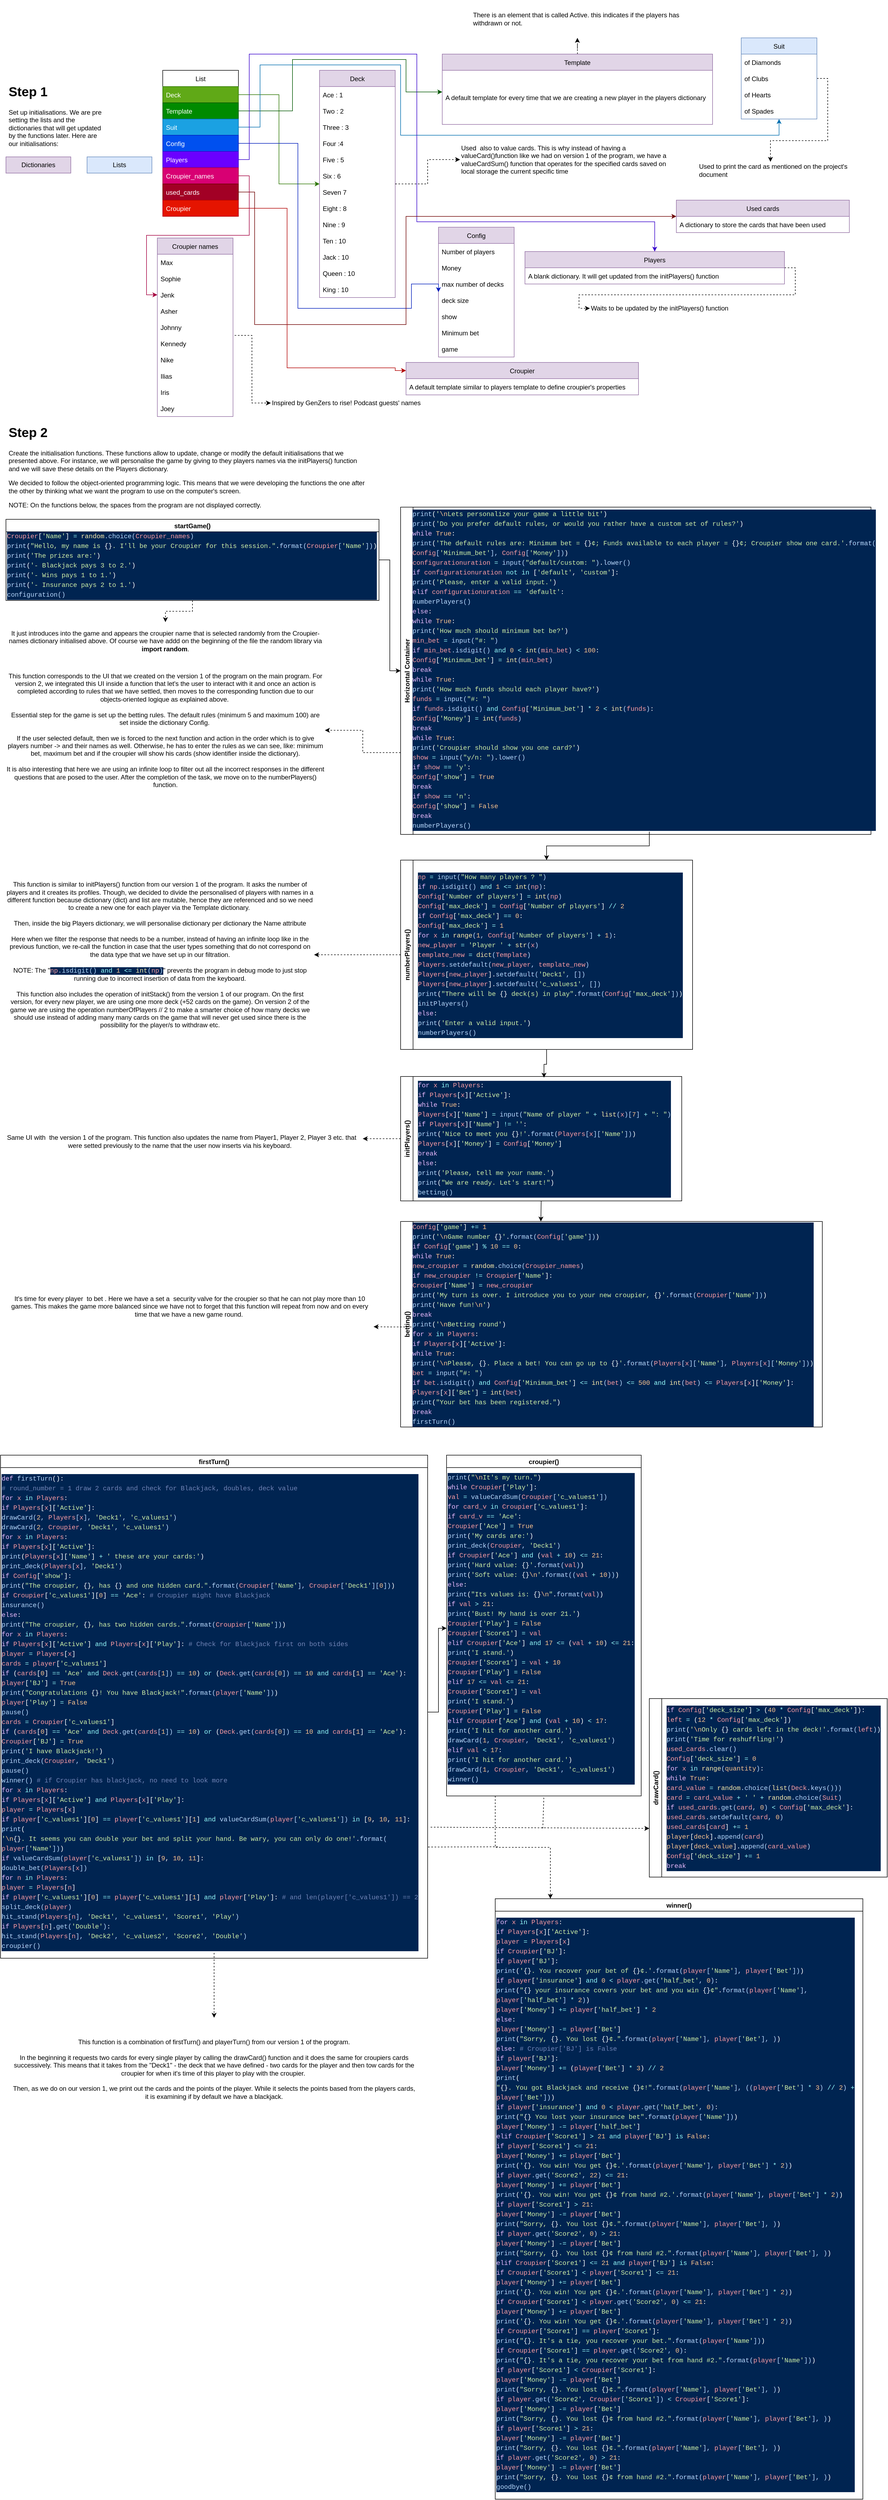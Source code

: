 <mxfile version="15.9.1" type="github">
  <diagram id="C5RBs43oDa-KdzZeNtuy" name="Page-1">
    <mxGraphModel dx="906" dy="1577" grid="1" gridSize="10" guides="1" tooltips="1" connect="1" arrows="1" fold="1" page="1" pageScale="1" pageWidth="827" pageHeight="1169" math="0" shadow="0">
      <root>
        <mxCell id="WIyWlLk6GJQsqaUBKTNV-0" />
        <mxCell id="WIyWlLk6GJQsqaUBKTNV-1" parent="WIyWlLk6GJQsqaUBKTNV-0" />
        <mxCell id="v-qipN8iJghau_C7B_nq-13" value="Deck" style="swimlane;fontStyle=0;childLayout=stackLayout;horizontal=1;startSize=30;horizontalStack=0;resizeParent=1;resizeParentMax=0;resizeLast=0;collapsible=1;marginBottom=0;fillColor=#e1d5e7;strokeColor=#9673a6;" parent="WIyWlLk6GJQsqaUBKTNV-1" vertex="1">
          <mxGeometry x="600" y="10" width="140" height="420" as="geometry">
            <mxRectangle x="600" y="10" width="60" height="30" as="alternateBounds" />
          </mxGeometry>
        </mxCell>
        <mxCell id="v-qipN8iJghau_C7B_nq-14" value="Ace : 1" style="text;strokeColor=none;fillColor=none;align=left;verticalAlign=middle;spacingLeft=4;spacingRight=4;overflow=hidden;points=[[0,0.5],[1,0.5]];portConstraint=eastwest;rotatable=0;" parent="v-qipN8iJghau_C7B_nq-13" vertex="1">
          <mxGeometry y="30" width="140" height="30" as="geometry" />
        </mxCell>
        <mxCell id="v-qipN8iJghau_C7B_nq-15" value="Two : 2" style="text;strokeColor=none;fillColor=none;align=left;verticalAlign=middle;spacingLeft=4;spacingRight=4;overflow=hidden;points=[[0,0.5],[1,0.5]];portConstraint=eastwest;rotatable=0;" parent="v-qipN8iJghau_C7B_nq-13" vertex="1">
          <mxGeometry y="60" width="140" height="30" as="geometry" />
        </mxCell>
        <mxCell id="v-qipN8iJghau_C7B_nq-21" value="Three : 3" style="text;strokeColor=none;fillColor=none;align=left;verticalAlign=middle;spacingLeft=4;spacingRight=4;overflow=hidden;points=[[0,0.5],[1,0.5]];portConstraint=eastwest;rotatable=0;" parent="v-qipN8iJghau_C7B_nq-13" vertex="1">
          <mxGeometry y="90" width="140" height="30" as="geometry" />
        </mxCell>
        <mxCell id="v-qipN8iJghau_C7B_nq-16" value="Four :4" style="text;strokeColor=none;fillColor=none;align=left;verticalAlign=middle;spacingLeft=4;spacingRight=4;overflow=hidden;points=[[0,0.5],[1,0.5]];portConstraint=eastwest;rotatable=0;" parent="v-qipN8iJghau_C7B_nq-13" vertex="1">
          <mxGeometry y="120" width="140" height="30" as="geometry" />
        </mxCell>
        <mxCell id="v-qipN8iJghau_C7B_nq-18" value="Five : 5" style="text;strokeColor=none;fillColor=none;align=left;verticalAlign=middle;spacingLeft=4;spacingRight=4;overflow=hidden;points=[[0,0.5],[1,0.5]];portConstraint=eastwest;rotatable=0;" parent="v-qipN8iJghau_C7B_nq-13" vertex="1">
          <mxGeometry y="150" width="140" height="30" as="geometry" />
        </mxCell>
        <mxCell id="v-qipN8iJghau_C7B_nq-19" value="Six : 6" style="text;strokeColor=none;fillColor=none;align=left;verticalAlign=middle;spacingLeft=4;spacingRight=4;overflow=hidden;points=[[0,0.5],[1,0.5]];portConstraint=eastwest;rotatable=0;" parent="v-qipN8iJghau_C7B_nq-13" vertex="1">
          <mxGeometry y="180" width="140" height="30" as="geometry" />
        </mxCell>
        <mxCell id="v-qipN8iJghau_C7B_nq-25" value="Seven 7" style="text;strokeColor=none;fillColor=none;align=left;verticalAlign=middle;spacingLeft=4;spacingRight=4;overflow=hidden;points=[[0,0.5],[1,0.5]];portConstraint=eastwest;rotatable=0;" parent="v-qipN8iJghau_C7B_nq-13" vertex="1">
          <mxGeometry y="210" width="140" height="30" as="geometry" />
        </mxCell>
        <mxCell id="v-qipN8iJghau_C7B_nq-23" value="Eight : 8" style="text;strokeColor=none;fillColor=none;align=left;verticalAlign=middle;spacingLeft=4;spacingRight=4;overflow=hidden;points=[[0,0.5],[1,0.5]];portConstraint=eastwest;rotatable=0;" parent="v-qipN8iJghau_C7B_nq-13" vertex="1">
          <mxGeometry y="240" width="140" height="30" as="geometry" />
        </mxCell>
        <mxCell id="v-qipN8iJghau_C7B_nq-22" value="Nine : 9" style="text;strokeColor=none;fillColor=none;align=left;verticalAlign=middle;spacingLeft=4;spacingRight=4;overflow=hidden;points=[[0,0.5],[1,0.5]];portConstraint=eastwest;rotatable=0;" parent="v-qipN8iJghau_C7B_nq-13" vertex="1">
          <mxGeometry y="270" width="140" height="30" as="geometry" />
        </mxCell>
        <mxCell id="v-qipN8iJghau_C7B_nq-24" value="Ten : 10" style="text;strokeColor=none;fillColor=none;align=left;verticalAlign=middle;spacingLeft=4;spacingRight=4;overflow=hidden;points=[[0,0.5],[1,0.5]];portConstraint=eastwest;rotatable=0;" parent="v-qipN8iJghau_C7B_nq-13" vertex="1">
          <mxGeometry y="300" width="140" height="30" as="geometry" />
        </mxCell>
        <mxCell id="v-qipN8iJghau_C7B_nq-27" value="Jack : 10" style="text;strokeColor=none;fillColor=none;align=left;verticalAlign=middle;spacingLeft=4;spacingRight=4;overflow=hidden;points=[[0,0.5],[1,0.5]];portConstraint=eastwest;rotatable=0;" parent="v-qipN8iJghau_C7B_nq-13" vertex="1">
          <mxGeometry y="330" width="140" height="30" as="geometry" />
        </mxCell>
        <mxCell id="v-qipN8iJghau_C7B_nq-26" value="Queen : 10" style="text;strokeColor=none;fillColor=none;align=left;verticalAlign=middle;spacingLeft=4;spacingRight=4;overflow=hidden;points=[[0,0.5],[1,0.5]];portConstraint=eastwest;rotatable=0;" parent="v-qipN8iJghau_C7B_nq-13" vertex="1">
          <mxGeometry y="360" width="140" height="30" as="geometry" />
        </mxCell>
        <mxCell id="v-qipN8iJghau_C7B_nq-17" value="King : 10" style="text;strokeColor=none;fillColor=none;align=left;verticalAlign=middle;spacingLeft=4;spacingRight=4;overflow=hidden;points=[[0,0.5],[1,0.5]];portConstraint=eastwest;rotatable=0;" parent="v-qipN8iJghau_C7B_nq-13" vertex="1">
          <mxGeometry y="390" width="140" height="30" as="geometry" />
        </mxCell>
        <mxCell id="v-qipN8iJghau_C7B_nq-0" value="&lt;h1&gt;Step 1&lt;/h1&gt;&lt;p&gt;Set up initialisations. We are pre setting the lists and the dictionaries that will get updated by the functions later. Here are our initialisations:&lt;/p&gt;" style="text;html=1;strokeColor=none;fillColor=none;spacing=5;spacingTop=-20;whiteSpace=wrap;overflow=hidden;rounded=0;" parent="WIyWlLk6GJQsqaUBKTNV-1" vertex="1">
          <mxGeometry x="20" y="30" width="190" height="140" as="geometry" />
        </mxCell>
        <mxCell id="v-qipN8iJghau_C7B_nq-1" value="List" style="swimlane;fontStyle=0;childLayout=stackLayout;horizontal=1;startSize=30;horizontalStack=0;resizeParent=1;resizeParentMax=0;resizeLast=0;collapsible=1;marginBottom=0;" parent="WIyWlLk6GJQsqaUBKTNV-1" vertex="1">
          <mxGeometry x="310" y="10" width="140" height="270" as="geometry" />
        </mxCell>
        <mxCell id="v-qipN8iJghau_C7B_nq-2" value="Deck" style="text;strokeColor=#2D7600;fillColor=#60a917;align=left;verticalAlign=middle;spacingLeft=4;spacingRight=4;overflow=hidden;points=[[0,0.5],[1,0.5]];portConstraint=eastwest;rotatable=0;fontColor=#ffffff;" parent="v-qipN8iJghau_C7B_nq-1" vertex="1">
          <mxGeometry y="30" width="140" height="30" as="geometry" />
        </mxCell>
        <mxCell id="v-qipN8iJghau_C7B_nq-6" value="Template" style="text;strokeColor=#005700;fillColor=#008a00;align=left;verticalAlign=middle;spacingLeft=4;spacingRight=4;overflow=hidden;points=[[0,0.5],[1,0.5]];portConstraint=eastwest;rotatable=0;fontColor=#ffffff;" parent="v-qipN8iJghau_C7B_nq-1" vertex="1">
          <mxGeometry y="60" width="140" height="30" as="geometry" />
        </mxCell>
        <mxCell id="v-qipN8iJghau_C7B_nq-3" value="Suit" style="text;strokeColor=#006EAF;fillColor=#1ba1e2;align=left;verticalAlign=middle;spacingLeft=4;spacingRight=4;overflow=hidden;points=[[0,0.5],[1,0.5]];portConstraint=eastwest;rotatable=0;fontColor=#ffffff;" parent="v-qipN8iJghau_C7B_nq-1" vertex="1">
          <mxGeometry y="90" width="140" height="30" as="geometry" />
        </mxCell>
        <mxCell id="v-qipN8iJghau_C7B_nq-7" value="Config" style="text;strokeColor=#001DBC;fillColor=#0050ef;align=left;verticalAlign=middle;spacingLeft=4;spacingRight=4;overflow=hidden;points=[[0,0.5],[1,0.5]];portConstraint=eastwest;rotatable=0;fontColor=#ffffff;" parent="v-qipN8iJghau_C7B_nq-1" vertex="1">
          <mxGeometry y="120" width="140" height="30" as="geometry" />
        </mxCell>
        <mxCell id="v-qipN8iJghau_C7B_nq-5" value="Players" style="text;strokeColor=#3700CC;fillColor=#6a00ff;align=left;verticalAlign=middle;spacingLeft=4;spacingRight=4;overflow=hidden;points=[[0,0.5],[1,0.5]];portConstraint=eastwest;rotatable=0;fontColor=#ffffff;" parent="v-qipN8iJghau_C7B_nq-1" vertex="1">
          <mxGeometry y="150" width="140" height="30" as="geometry" />
        </mxCell>
        <mxCell id="v-qipN8iJghau_C7B_nq-12" value="Croupier_names" style="text;strokeColor=#A50040;fillColor=#d80073;align=left;verticalAlign=middle;spacingLeft=4;spacingRight=4;overflow=hidden;points=[[0,0.5],[1,0.5]];portConstraint=eastwest;rotatable=0;fontColor=#ffffff;" parent="v-qipN8iJghau_C7B_nq-1" vertex="1">
          <mxGeometry y="180" width="140" height="30" as="geometry" />
        </mxCell>
        <mxCell id="v-qipN8iJghau_C7B_nq-11" value="used_cards" style="text;strokeColor=#6F0000;fillColor=#a20025;align=left;verticalAlign=middle;spacingLeft=4;spacingRight=4;overflow=hidden;points=[[0,0.5],[1,0.5]];portConstraint=eastwest;rotatable=0;fontColor=#ffffff;" parent="v-qipN8iJghau_C7B_nq-1" vertex="1">
          <mxGeometry y="210" width="140" height="30" as="geometry" />
        </mxCell>
        <mxCell id="v-qipN8iJghau_C7B_nq-4" value="Croupier" style="text;strokeColor=#B20000;fillColor=#e51400;align=left;verticalAlign=middle;spacingLeft=4;spacingRight=4;overflow=hidden;points=[[0,0.5],[1,0.5]];portConstraint=eastwest;rotatable=0;fontColor=#ffffff;" parent="v-qipN8iJghau_C7B_nq-1" vertex="1">
          <mxGeometry y="240" width="140" height="30" as="geometry" />
        </mxCell>
        <mxCell id="v-qipN8iJghau_C7B_nq-86" style="edgeStyle=orthogonalEdgeStyle;rounded=0;orthogonalLoop=1;jettySize=auto;html=1;entryX=0;entryY=0.5;entryDx=0;entryDy=0;dashed=1;" parent="WIyWlLk6GJQsqaUBKTNV-1" source="v-qipN8iJghau_C7B_nq-13" target="v-qipN8iJghau_C7B_nq-81" edge="1">
          <mxGeometry relative="1" as="geometry" />
        </mxCell>
        <mxCell id="v-qipN8iJghau_C7B_nq-112" style="edgeStyle=orthogonalEdgeStyle;rounded=0;orthogonalLoop=1;jettySize=auto;html=1;exitX=0.5;exitY=0;exitDx=0;exitDy=0;dashed=1;" parent="WIyWlLk6GJQsqaUBKTNV-1" source="v-qipN8iJghau_C7B_nq-28" target="v-qipN8iJghau_C7B_nq-111" edge="1">
          <mxGeometry relative="1" as="geometry" />
        </mxCell>
        <mxCell id="v-qipN8iJghau_C7B_nq-28" value="Template" style="swimlane;fontStyle=0;childLayout=stackLayout;horizontal=1;startSize=30;horizontalStack=0;resizeParent=1;resizeParentMax=0;resizeLast=0;collapsible=1;marginBottom=0;fillColor=#e1d5e7;strokeColor=#9673a6;" parent="WIyWlLk6GJQsqaUBKTNV-1" vertex="1">
          <mxGeometry x="827" y="-20" width="500" height="130" as="geometry">
            <mxRectangle x="810" y="50" width="80" height="30" as="alternateBounds" />
          </mxGeometry>
        </mxCell>
        <mxCell id="v-qipN8iJghau_C7B_nq-29" value="A default template for every time that we are creating a new player in the players dictionary" style="text;strokeColor=none;fillColor=none;align=left;verticalAlign=middle;spacingLeft=4;spacingRight=4;overflow=hidden;points=[[0,0.5],[1,0.5]];portConstraint=eastwest;rotatable=0;" parent="v-qipN8iJghau_C7B_nq-28" vertex="1">
          <mxGeometry y="30" width="500" height="100" as="geometry" />
        </mxCell>
        <mxCell id="v-qipN8iJghau_C7B_nq-87" style="edgeStyle=orthogonalEdgeStyle;rounded=0;orthogonalLoop=1;jettySize=auto;html=1;exitX=1;exitY=0.5;exitDx=0;exitDy=0;entryX=0.419;entryY=-0.029;entryDx=0;entryDy=0;dashed=1;entryPerimeter=0;" parent="WIyWlLk6GJQsqaUBKTNV-1" source="v-qipN8iJghau_C7B_nq-32" target="v-qipN8iJghau_C7B_nq-82" edge="1">
          <mxGeometry relative="1" as="geometry" />
        </mxCell>
        <mxCell id="v-qipN8iJghau_C7B_nq-32" value="Suit" style="swimlane;fontStyle=0;childLayout=stackLayout;horizontal=1;startSize=30;horizontalStack=0;resizeParent=1;resizeParentMax=0;resizeLast=0;collapsible=1;marginBottom=0;fillColor=#dae8fc;strokeColor=#6c8ebf;" parent="WIyWlLk6GJQsqaUBKTNV-1" vertex="1">
          <mxGeometry x="1380" y="-50" width="140" height="150" as="geometry">
            <mxRectangle x="1360" y="100" width="50" height="30" as="alternateBounds" />
          </mxGeometry>
        </mxCell>
        <mxCell id="v-qipN8iJghau_C7B_nq-33" value="of Diamonds" style="text;strokeColor=none;fillColor=none;align=left;verticalAlign=middle;spacingLeft=4;spacingRight=4;overflow=hidden;points=[[0,0.5],[1,0.5]];portConstraint=eastwest;rotatable=0;" parent="v-qipN8iJghau_C7B_nq-32" vertex="1">
          <mxGeometry y="30" width="140" height="30" as="geometry" />
        </mxCell>
        <mxCell id="v-qipN8iJghau_C7B_nq-36" value="of Clubs" style="text;strokeColor=none;fillColor=none;align=left;verticalAlign=middle;spacingLeft=4;spacingRight=4;overflow=hidden;points=[[0,0.5],[1,0.5]];portConstraint=eastwest;rotatable=0;" parent="v-qipN8iJghau_C7B_nq-32" vertex="1">
          <mxGeometry y="60" width="140" height="30" as="geometry" />
        </mxCell>
        <mxCell id="v-qipN8iJghau_C7B_nq-34" value="of Hearts" style="text;strokeColor=none;fillColor=none;align=left;verticalAlign=middle;spacingLeft=4;spacingRight=4;overflow=hidden;points=[[0,0.5],[1,0.5]];portConstraint=eastwest;rotatable=0;" parent="v-qipN8iJghau_C7B_nq-32" vertex="1">
          <mxGeometry y="90" width="140" height="30" as="geometry" />
        </mxCell>
        <mxCell id="v-qipN8iJghau_C7B_nq-35" value="of Spades" style="text;strokeColor=none;fillColor=none;align=left;verticalAlign=middle;spacingLeft=4;spacingRight=4;overflow=hidden;points=[[0,0.5],[1,0.5]];portConstraint=eastwest;rotatable=0;" parent="v-qipN8iJghau_C7B_nq-32" vertex="1">
          <mxGeometry y="120" width="140" height="30" as="geometry" />
        </mxCell>
        <mxCell id="v-qipN8iJghau_C7B_nq-37" value="Config" style="swimlane;fontStyle=0;childLayout=stackLayout;horizontal=1;startSize=30;horizontalStack=0;resizeParent=1;resizeParentMax=0;resizeLast=0;collapsible=1;marginBottom=0;fillColor=#e1d5e7;strokeColor=#9673a6;" parent="WIyWlLk6GJQsqaUBKTNV-1" vertex="1">
          <mxGeometry x="820" y="300" width="140" height="240" as="geometry">
            <mxRectangle x="910" y="190" width="70" height="30" as="alternateBounds" />
          </mxGeometry>
        </mxCell>
        <mxCell id="v-qipN8iJghau_C7B_nq-38" value="Number of players" style="text;strokeColor=none;fillColor=none;align=left;verticalAlign=middle;spacingLeft=4;spacingRight=4;overflow=hidden;points=[[0,0.5],[1,0.5]];portConstraint=eastwest;rotatable=0;" parent="v-qipN8iJghau_C7B_nq-37" vertex="1">
          <mxGeometry y="30" width="140" height="30" as="geometry" />
        </mxCell>
        <mxCell id="v-qipN8iJghau_C7B_nq-39" value="Money" style="text;strokeColor=none;fillColor=none;align=left;verticalAlign=middle;spacingLeft=4;spacingRight=4;overflow=hidden;points=[[0,0.5],[1,0.5]];portConstraint=eastwest;rotatable=0;" parent="v-qipN8iJghau_C7B_nq-37" vertex="1">
          <mxGeometry y="60" width="140" height="30" as="geometry" />
        </mxCell>
        <mxCell id="v-qipN8iJghau_C7B_nq-43" value="max number of decks" style="text;strokeColor=none;fillColor=none;align=left;verticalAlign=middle;spacingLeft=4;spacingRight=4;overflow=hidden;points=[[0,0.5],[1,0.5]];portConstraint=eastwest;rotatable=0;" parent="v-qipN8iJghau_C7B_nq-37" vertex="1">
          <mxGeometry y="90" width="140" height="30" as="geometry" />
        </mxCell>
        <mxCell id="v-qipN8iJghau_C7B_nq-44" value="deck size" style="text;strokeColor=none;fillColor=none;align=left;verticalAlign=middle;spacingLeft=4;spacingRight=4;overflow=hidden;points=[[0,0.5],[1,0.5]];portConstraint=eastwest;rotatable=0;" parent="v-qipN8iJghau_C7B_nq-37" vertex="1">
          <mxGeometry y="120" width="140" height="30" as="geometry" />
        </mxCell>
        <mxCell id="v-qipN8iJghau_C7B_nq-102" value="show" style="text;strokeColor=none;fillColor=none;align=left;verticalAlign=middle;spacingLeft=4;spacingRight=4;overflow=hidden;points=[[0,0.5],[1,0.5]];portConstraint=eastwest;rotatable=0;" parent="v-qipN8iJghau_C7B_nq-37" vertex="1">
          <mxGeometry y="150" width="140" height="30" as="geometry" />
        </mxCell>
        <mxCell id="v-qipN8iJghau_C7B_nq-40" value="Minimum bet" style="text;strokeColor=none;fillColor=none;align=left;verticalAlign=middle;spacingLeft=4;spacingRight=4;overflow=hidden;points=[[0,0.5],[1,0.5]];portConstraint=eastwest;rotatable=0;" parent="v-qipN8iJghau_C7B_nq-37" vertex="1">
          <mxGeometry y="180" width="140" height="30" as="geometry" />
        </mxCell>
        <mxCell id="v-qipN8iJghau_C7B_nq-41" value="game" style="text;strokeColor=none;fillColor=none;align=left;verticalAlign=middle;spacingLeft=4;spacingRight=4;overflow=hidden;points=[[0,0.5],[1,0.5]];portConstraint=eastwest;rotatable=0;" parent="v-qipN8iJghau_C7B_nq-37" vertex="1">
          <mxGeometry y="210" width="140" height="30" as="geometry" />
        </mxCell>
        <mxCell id="v-qipN8iJghau_C7B_nq-88" style="edgeStyle=orthogonalEdgeStyle;rounded=0;orthogonalLoop=1;jettySize=auto;html=1;exitX=1;exitY=0.5;exitDx=0;exitDy=0;entryX=0;entryY=0.5;entryDx=0;entryDy=0;dashed=1;" parent="WIyWlLk6GJQsqaUBKTNV-1" source="v-qipN8iJghau_C7B_nq-45" target="v-qipN8iJghau_C7B_nq-84" edge="1">
          <mxGeometry relative="1" as="geometry" />
        </mxCell>
        <mxCell id="v-qipN8iJghau_C7B_nq-45" value="Players" style="swimlane;fontStyle=0;childLayout=stackLayout;horizontal=1;startSize=30;horizontalStack=0;resizeParent=1;resizeParentMax=0;resizeLast=0;collapsible=1;marginBottom=0;fillColor=#e1d5e7;strokeColor=#9673a6;" parent="WIyWlLk6GJQsqaUBKTNV-1" vertex="1">
          <mxGeometry x="980" y="345" width="480" height="60" as="geometry">
            <mxRectangle x="1030" y="260" width="70" height="30" as="alternateBounds" />
          </mxGeometry>
        </mxCell>
        <mxCell id="v-qipN8iJghau_C7B_nq-46" value="A blank dictionary. It will get updated from the initPlayers() function" style="text;strokeColor=none;fillColor=none;align=left;verticalAlign=middle;spacingLeft=4;spacingRight=4;overflow=hidden;points=[[0,0.5],[1,0.5]];portConstraint=eastwest;rotatable=0;" parent="v-qipN8iJghau_C7B_nq-45" vertex="1">
          <mxGeometry y="30" width="480" height="30" as="geometry" />
        </mxCell>
        <mxCell id="v-qipN8iJghau_C7B_nq-89" style="edgeStyle=orthogonalEdgeStyle;rounded=0;orthogonalLoop=1;jettySize=auto;html=1;exitX=1;exitY=0.5;exitDx=0;exitDy=0;entryX=0;entryY=0.5;entryDx=0;entryDy=0;dashed=1;" parent="WIyWlLk6GJQsqaUBKTNV-1" source="v-qipN8iJghau_C7B_nq-49" target="v-qipN8iJghau_C7B_nq-83" edge="1">
          <mxGeometry relative="1" as="geometry">
            <Array as="points">
              <mxPoint x="440" y="500" />
              <mxPoint x="475" y="500" />
              <mxPoint x="475" y="625" />
            </Array>
          </mxGeometry>
        </mxCell>
        <mxCell id="v-qipN8iJghau_C7B_nq-49" value="Croupier names" style="swimlane;fontStyle=0;childLayout=stackLayout;horizontal=1;startSize=30;horizontalStack=0;resizeParent=1;resizeParentMax=0;resizeLast=0;collapsible=1;marginBottom=0;fillColor=#e1d5e7;strokeColor=#9673a6;" parent="WIyWlLk6GJQsqaUBKTNV-1" vertex="1">
          <mxGeometry x="300" y="320" width="140" height="330" as="geometry">
            <mxRectangle x="1037" y="460" width="120" height="30" as="alternateBounds" />
          </mxGeometry>
        </mxCell>
        <mxCell id="v-qipN8iJghau_C7B_nq-50" value="Max" style="text;strokeColor=none;fillColor=none;align=left;verticalAlign=middle;spacingLeft=4;spacingRight=4;overflow=hidden;points=[[0,0.5],[1,0.5]];portConstraint=eastwest;rotatable=0;" parent="v-qipN8iJghau_C7B_nq-49" vertex="1">
          <mxGeometry y="30" width="140" height="30" as="geometry" />
        </mxCell>
        <mxCell id="v-qipN8iJghau_C7B_nq-56" value="Sophie" style="text;strokeColor=none;fillColor=none;align=left;verticalAlign=middle;spacingLeft=4;spacingRight=4;overflow=hidden;points=[[0,0.5],[1,0.5]];portConstraint=eastwest;rotatable=0;" parent="v-qipN8iJghau_C7B_nq-49" vertex="1">
          <mxGeometry y="60" width="140" height="30" as="geometry" />
        </mxCell>
        <mxCell id="v-qipN8iJghau_C7B_nq-54" value="Jenk" style="text;strokeColor=none;fillColor=none;align=left;verticalAlign=middle;spacingLeft=4;spacingRight=4;overflow=hidden;points=[[0,0.5],[1,0.5]];portConstraint=eastwest;rotatable=0;" parent="v-qipN8iJghau_C7B_nq-49" vertex="1">
          <mxGeometry y="90" width="140" height="30" as="geometry" />
        </mxCell>
        <mxCell id="v-qipN8iJghau_C7B_nq-53" value="Asher" style="text;strokeColor=none;fillColor=none;align=left;verticalAlign=middle;spacingLeft=4;spacingRight=4;overflow=hidden;points=[[0,0.5],[1,0.5]];portConstraint=eastwest;rotatable=0;" parent="v-qipN8iJghau_C7B_nq-49" vertex="1">
          <mxGeometry y="120" width="140" height="30" as="geometry" />
        </mxCell>
        <mxCell id="v-qipN8iJghau_C7B_nq-57" value="Johnny" style="text;strokeColor=none;fillColor=none;align=left;verticalAlign=middle;spacingLeft=4;spacingRight=4;overflow=hidden;points=[[0,0.5],[1,0.5]];portConstraint=eastwest;rotatable=0;" parent="v-qipN8iJghau_C7B_nq-49" vertex="1">
          <mxGeometry y="150" width="140" height="30" as="geometry" />
        </mxCell>
        <mxCell id="v-qipN8iJghau_C7B_nq-59" value="Kennedy" style="text;strokeColor=none;fillColor=none;align=left;verticalAlign=middle;spacingLeft=4;spacingRight=4;overflow=hidden;points=[[0,0.5],[1,0.5]];portConstraint=eastwest;rotatable=0;" parent="v-qipN8iJghau_C7B_nq-49" vertex="1">
          <mxGeometry y="180" width="140" height="30" as="geometry" />
        </mxCell>
        <mxCell id="v-qipN8iJghau_C7B_nq-55" value="Nike" style="text;strokeColor=none;fillColor=none;align=left;verticalAlign=middle;spacingLeft=4;spacingRight=4;overflow=hidden;points=[[0,0.5],[1,0.5]];portConstraint=eastwest;rotatable=0;" parent="v-qipN8iJghau_C7B_nq-49" vertex="1">
          <mxGeometry y="210" width="140" height="30" as="geometry" />
        </mxCell>
        <mxCell id="v-qipN8iJghau_C7B_nq-51" value="Ilias" style="text;strokeColor=none;fillColor=none;align=left;verticalAlign=middle;spacingLeft=4;spacingRight=4;overflow=hidden;points=[[0,0.5],[1,0.5]];portConstraint=eastwest;rotatable=0;" parent="v-qipN8iJghau_C7B_nq-49" vertex="1">
          <mxGeometry y="240" width="140" height="30" as="geometry" />
        </mxCell>
        <mxCell id="v-qipN8iJghau_C7B_nq-58" value="Iris" style="text;strokeColor=none;fillColor=none;align=left;verticalAlign=middle;spacingLeft=4;spacingRight=4;overflow=hidden;points=[[0,0.5],[1,0.5]];portConstraint=eastwest;rotatable=0;" parent="v-qipN8iJghau_C7B_nq-49" vertex="1">
          <mxGeometry y="270" width="140" height="30" as="geometry" />
        </mxCell>
        <mxCell id="v-qipN8iJghau_C7B_nq-52" value="Joey" style="text;strokeColor=none;fillColor=none;align=left;verticalAlign=middle;spacingLeft=4;spacingRight=4;overflow=hidden;points=[[0,0.5],[1,0.5]];portConstraint=eastwest;rotatable=0;" parent="v-qipN8iJghau_C7B_nq-49" vertex="1">
          <mxGeometry y="300" width="140" height="30" as="geometry" />
        </mxCell>
        <mxCell id="v-qipN8iJghau_C7B_nq-61" value="Used cards" style="swimlane;fontStyle=0;childLayout=stackLayout;horizontal=1;startSize=30;horizontalStack=0;resizeParent=1;resizeParentMax=0;resizeLast=0;collapsible=1;marginBottom=0;fillColor=#e1d5e7;strokeColor=#9673a6;" parent="WIyWlLk6GJQsqaUBKTNV-1" vertex="1">
          <mxGeometry x="1260" y="250" width="320" height="60" as="geometry">
            <mxRectangle x="1630" y="240" width="90" height="30" as="alternateBounds" />
          </mxGeometry>
        </mxCell>
        <mxCell id="v-qipN8iJghau_C7B_nq-62" value="A dictionary to store the cards that have been used" style="text;strokeColor=none;fillColor=none;align=left;verticalAlign=middle;spacingLeft=4;spacingRight=4;overflow=hidden;points=[[0,0.5],[1,0.5]];portConstraint=eastwest;rotatable=0;" parent="v-qipN8iJghau_C7B_nq-61" vertex="1">
          <mxGeometry y="30" width="320" height="30" as="geometry" />
        </mxCell>
        <mxCell id="v-qipN8iJghau_C7B_nq-65" value="Croupier" style="swimlane;fontStyle=0;childLayout=stackLayout;horizontal=1;startSize=30;horizontalStack=0;resizeParent=1;resizeParentMax=0;resizeLast=0;collapsible=1;marginBottom=0;fillColor=#e1d5e7;strokeColor=#9673a6;" parent="WIyWlLk6GJQsqaUBKTNV-1" vertex="1">
          <mxGeometry x="760" y="550" width="430" height="60" as="geometry">
            <mxRectangle x="1497" y="530" width="80" height="30" as="alternateBounds" />
          </mxGeometry>
        </mxCell>
        <mxCell id="v-qipN8iJghau_C7B_nq-66" value="A default template similar to players template to define croupier&#39;s properties" style="text;strokeColor=none;fillColor=none;align=left;verticalAlign=middle;spacingLeft=4;spacingRight=4;overflow=hidden;points=[[0,0.5],[1,0.5]];portConstraint=eastwest;rotatable=0;" parent="v-qipN8iJghau_C7B_nq-65" vertex="1">
          <mxGeometry y="30" width="430" height="30" as="geometry" />
        </mxCell>
        <mxCell id="v-qipN8iJghau_C7B_nq-69" style="edgeStyle=orthogonalEdgeStyle;rounded=0;orthogonalLoop=1;jettySize=auto;html=1;exitX=1;exitY=0.5;exitDx=0;exitDy=0;fillColor=#60a917;strokeColor=#2D7600;" parent="WIyWlLk6GJQsqaUBKTNV-1" source="v-qipN8iJghau_C7B_nq-2" target="v-qipN8iJghau_C7B_nq-13" edge="1">
          <mxGeometry relative="1" as="geometry" />
        </mxCell>
        <mxCell id="v-qipN8iJghau_C7B_nq-70" style="edgeStyle=orthogonalEdgeStyle;rounded=0;orthogonalLoop=1;jettySize=auto;html=1;exitX=1;exitY=0.5;exitDx=0;exitDy=0;fillColor=#008a00;strokeColor=#005700;" parent="WIyWlLk6GJQsqaUBKTNV-1" source="v-qipN8iJghau_C7B_nq-6" edge="1">
          <mxGeometry relative="1" as="geometry">
            <mxPoint x="827" y="50" as="targetPoint" />
            <Array as="points">
              <mxPoint x="550" y="85" />
              <mxPoint x="550" y="-10" />
              <mxPoint x="760" y="-10" />
              <mxPoint x="760" y="50" />
              <mxPoint x="827" y="50" />
            </Array>
          </mxGeometry>
        </mxCell>
        <mxCell id="v-qipN8iJghau_C7B_nq-71" style="edgeStyle=orthogonalEdgeStyle;rounded=0;orthogonalLoop=1;jettySize=auto;html=1;exitX=1;exitY=0.5;exitDx=0;exitDy=0;fillColor=#1ba1e2;strokeColor=#006EAF;" parent="WIyWlLk6GJQsqaUBKTNV-1" source="v-qipN8iJghau_C7B_nq-3" target="v-qipN8iJghau_C7B_nq-32" edge="1">
          <mxGeometry relative="1" as="geometry">
            <Array as="points">
              <mxPoint x="490" y="115" />
              <mxPoint x="490" />
              <mxPoint x="750" />
              <mxPoint x="750" y="130" />
              <mxPoint x="1450" y="130" />
            </Array>
          </mxGeometry>
        </mxCell>
        <mxCell id="v-qipN8iJghau_C7B_nq-72" style="edgeStyle=orthogonalEdgeStyle;rounded=0;orthogonalLoop=1;jettySize=auto;html=1;exitX=1;exitY=0.5;exitDx=0;exitDy=0;entryX=0;entryY=0.5;entryDx=0;entryDy=0;fillColor=#0050ef;strokeColor=#001DBC;" parent="WIyWlLk6GJQsqaUBKTNV-1" source="v-qipN8iJghau_C7B_nq-7" target="v-qipN8iJghau_C7B_nq-37" edge="1">
          <mxGeometry relative="1" as="geometry">
            <Array as="points">
              <mxPoint x="560" y="145" />
              <mxPoint x="560" y="450" />
              <mxPoint x="770" y="450" />
              <mxPoint x="770" y="405" />
            </Array>
          </mxGeometry>
        </mxCell>
        <mxCell id="v-qipN8iJghau_C7B_nq-73" style="edgeStyle=orthogonalEdgeStyle;rounded=0;orthogonalLoop=1;jettySize=auto;html=1;exitX=1;exitY=0.5;exitDx=0;exitDy=0;entryX=0.5;entryY=0;entryDx=0;entryDy=0;fillColor=#6a00ff;strokeColor=#3700CC;" parent="WIyWlLk6GJQsqaUBKTNV-1" source="v-qipN8iJghau_C7B_nq-5" target="v-qipN8iJghau_C7B_nq-45" edge="1">
          <mxGeometry relative="1" as="geometry">
            <Array as="points">
              <mxPoint x="470" y="175" />
              <mxPoint x="470" y="-20" />
              <mxPoint x="780" y="-20" />
              <mxPoint x="780" y="290" />
              <mxPoint x="1220" y="290" />
            </Array>
          </mxGeometry>
        </mxCell>
        <mxCell id="v-qipN8iJghau_C7B_nq-77" style="edgeStyle=orthogonalEdgeStyle;rounded=0;orthogonalLoop=1;jettySize=auto;html=1;exitX=1;exitY=0.5;exitDx=0;exitDy=0;fillColor=#a20025;strokeColor=#6F0000;" parent="WIyWlLk6GJQsqaUBKTNV-1" source="v-qipN8iJghau_C7B_nq-11" target="v-qipN8iJghau_C7B_nq-61" edge="1">
          <mxGeometry relative="1" as="geometry">
            <Array as="points">
              <mxPoint x="480" y="235" />
              <mxPoint x="480" y="480" />
              <mxPoint x="760" y="480" />
              <mxPoint x="760" y="280" />
            </Array>
          </mxGeometry>
        </mxCell>
        <mxCell id="v-qipN8iJghau_C7B_nq-78" style="edgeStyle=orthogonalEdgeStyle;rounded=0;orthogonalLoop=1;jettySize=auto;html=1;exitX=1;exitY=0.5;exitDx=0;exitDy=0;fillColor=#e51400;strokeColor=#B20000;entryX=0;entryY=0.25;entryDx=0;entryDy=0;" parent="WIyWlLk6GJQsqaUBKTNV-1" source="v-qipN8iJghau_C7B_nq-4" target="v-qipN8iJghau_C7B_nq-65" edge="1">
          <mxGeometry relative="1" as="geometry">
            <mxPoint x="670" y="560" as="targetPoint" />
            <Array as="points">
              <mxPoint x="540" y="265" />
              <mxPoint x="540" y="560" />
              <mxPoint x="740" y="560" />
            </Array>
          </mxGeometry>
        </mxCell>
        <mxCell id="v-qipN8iJghau_C7B_nq-79" value="Dictionaries" style="rounded=0;whiteSpace=wrap;html=1;fillColor=#e1d5e7;strokeColor=#9673a6;" parent="WIyWlLk6GJQsqaUBKTNV-1" vertex="1">
          <mxGeometry x="20" y="170" width="120" height="30" as="geometry" />
        </mxCell>
        <mxCell id="v-qipN8iJghau_C7B_nq-80" value="Lists" style="rounded=0;whiteSpace=wrap;html=1;fillColor=#dae8fc;strokeColor=#6c8ebf;" parent="WIyWlLk6GJQsqaUBKTNV-1" vertex="1">
          <mxGeometry x="170" y="170" width="120" height="30" as="geometry" />
        </mxCell>
        <mxCell id="v-qipN8iJghau_C7B_nq-81" value="Used &amp;nbsp;also to value cards. This is why instead of having a valueCard()function like we had on version 1 of the program, we have a valueCardSum() function that operates for the specified cards saved on local storage the current specific time&amp;nbsp;" style="text;html=1;strokeColor=none;fillColor=none;align=left;verticalAlign=middle;whiteSpace=wrap;rounded=0;" parent="WIyWlLk6GJQsqaUBKTNV-1" vertex="1">
          <mxGeometry x="860" y="140" width="390" height="70" as="geometry" />
        </mxCell>
        <mxCell id="v-qipN8iJghau_C7B_nq-82" value="Used to print the card as mentioned on the project&#39;s document" style="text;html=1;strokeColor=none;fillColor=none;align=left;verticalAlign=middle;whiteSpace=wrap;rounded=0;" parent="WIyWlLk6GJQsqaUBKTNV-1" vertex="1">
          <mxGeometry x="1300" y="180" width="320" height="30" as="geometry" />
        </mxCell>
        <mxCell id="v-qipN8iJghau_C7B_nq-83" value="Inspired by GenZers to rise! Podcast guests&#39; names" style="text;html=1;strokeColor=none;fillColor=none;align=left;verticalAlign=middle;whiteSpace=wrap;rounded=0;" parent="WIyWlLk6GJQsqaUBKTNV-1" vertex="1">
          <mxGeometry x="510" y="610" width="290" height="30" as="geometry" />
        </mxCell>
        <mxCell id="v-qipN8iJghau_C7B_nq-84" value="Waits to be updated by the initPlayers() function&amp;nbsp;" style="text;html=1;strokeColor=none;fillColor=none;align=left;verticalAlign=middle;whiteSpace=wrap;rounded=0;" parent="WIyWlLk6GJQsqaUBKTNV-1" vertex="1">
          <mxGeometry x="1100" y="435" width="280" height="30" as="geometry" />
        </mxCell>
        <mxCell id="v-qipN8iJghau_C7B_nq-90" style="edgeStyle=orthogonalEdgeStyle;rounded=0;orthogonalLoop=1;jettySize=auto;html=1;exitX=1;exitY=0.5;exitDx=0;exitDy=0;entryX=0;entryY=0.5;entryDx=0;entryDy=0;fillColor=#d80073;strokeColor=#A50040;" parent="WIyWlLk6GJQsqaUBKTNV-1" source="v-qipN8iJghau_C7B_nq-12" target="v-qipN8iJghau_C7B_nq-54" edge="1">
          <mxGeometry relative="1" as="geometry">
            <mxPoint x="500" y="660" as="targetPoint" />
          </mxGeometry>
        </mxCell>
        <mxCell id="v-qipN8iJghau_C7B_nq-91" value="&lt;h1&gt;Step 2&lt;/h1&gt;&lt;p&gt;Create the initialisation functions. These functions allow to update, change or modify the default initialisations that we presented above. For instance, we will personalise the game by giving to they players names via the initPlayers() function and we will save these details on the Players dictionary.&amp;nbsp;&lt;/p&gt;&lt;p&gt;We decided to follow the object-oriented programming logic. This means that we were developing the functions the one after the other by thinking what we want the program to use on the computer&#39;s screen.&lt;/p&gt;&lt;p&gt;NOTE: On the functions below, the spaces from the program are not displayed correctly.&lt;/p&gt;&lt;p&gt;&lt;br&gt;&lt;/p&gt;" style="text;html=1;strokeColor=none;fillColor=none;spacing=5;spacingTop=-20;whiteSpace=wrap;overflow=hidden;rounded=0;" parent="WIyWlLk6GJQsqaUBKTNV-1" vertex="1">
          <mxGeometry x="20" y="660" width="670" height="170" as="geometry" />
        </mxCell>
        <mxCell id="v-qipN8iJghau_C7B_nq-97" style="edgeStyle=orthogonalEdgeStyle;rounded=0;orthogonalLoop=1;jettySize=auto;html=1;entryX=0;entryY=0.5;entryDx=0;entryDy=0;" parent="WIyWlLk6GJQsqaUBKTNV-1" source="v-qipN8iJghau_C7B_nq-92" target="v-qipN8iJghau_C7B_nq-95" edge="1">
          <mxGeometry relative="1" as="geometry" />
        </mxCell>
        <mxCell id="v-qipN8iJghau_C7B_nq-99" style="edgeStyle=orthogonalEdgeStyle;rounded=0;orthogonalLoop=1;jettySize=auto;html=1;dashed=1;" parent="WIyWlLk6GJQsqaUBKTNV-1" source="v-qipN8iJghau_C7B_nq-92" target="v-qipN8iJghau_C7B_nq-98" edge="1">
          <mxGeometry relative="1" as="geometry" />
        </mxCell>
        <mxCell id="v-qipN8iJghau_C7B_nq-92" value="startGame()" style="swimlane;" parent="WIyWlLk6GJQsqaUBKTNV-1" vertex="1">
          <mxGeometry x="20" y="840" width="690" height="150" as="geometry">
            <mxRectangle x="20" y="840" width="100" height="23" as="alternateBounds" />
          </mxGeometry>
        </mxCell>
        <mxCell id="v-qipN8iJghau_C7B_nq-94" value="&lt;div style=&quot;color: rgb(255 , 255 , 255) ; background-color: rgb(0 , 36 , 81) ; font-family: &amp;quot;menlo&amp;quot; , &amp;quot;monaco&amp;quot; , &amp;quot;courier new&amp;quot; , monospace ; line-height: 18px&quot;&gt;&lt;div&gt;&lt;span style=&quot;color: rgb(255 , 157 , 164)&quot;&gt;Croupier&lt;/span&gt;[&lt;span style=&quot;color: rgb(209 , 241 , 169)&quot;&gt;&#39;Name&#39;&lt;/span&gt;] &lt;span style=&quot;color: rgb(153 , 255 , 255)&quot;&gt;=&lt;/span&gt; &lt;span style=&quot;color: rgb(255 , 238 , 173)&quot;&gt;random&lt;/span&gt;&lt;span style=&quot;color: rgb(187 , 218 , 255)&quot;&gt;.&lt;/span&gt;&lt;span style=&quot;color: rgb(187 , 218 , 255)&quot;&gt;choice&lt;/span&gt;&lt;span style=&quot;color: rgb(187 , 218 , 255)&quot;&gt;(&lt;/span&gt;&lt;span style=&quot;color: rgb(255 , 157 , 164)&quot;&gt;Croupier_names&lt;/span&gt;&lt;span style=&quot;color: rgb(187 , 218 , 255)&quot;&gt;)&lt;/span&gt;&lt;/div&gt;&lt;div&gt;    &lt;span style=&quot;color: rgb(187 , 218 , 255)&quot;&gt;print&lt;/span&gt;(&lt;span style=&quot;color: rgb(209 , 241 , 169)&quot;&gt;&quot;Hello, my name is &lt;/span&gt;{}&lt;span style=&quot;color: rgb(209 , 241 , 169)&quot;&gt;. I&#39;ll be your Croupier for this session.&quot;&lt;/span&gt;.&lt;span style=&quot;color: rgb(187 , 218 , 255)&quot;&gt;format&lt;/span&gt;&lt;span style=&quot;color: rgb(187 , 218 , 255)&quot;&gt;(&lt;/span&gt;&lt;span style=&quot;color: rgb(255 , 157 , 164)&quot;&gt;Croupier&lt;/span&gt;&lt;span style=&quot;color: rgb(187 , 218 , 255)&quot;&gt;[&lt;/span&gt;&lt;span style=&quot;color: rgb(209 , 241 , 169)&quot;&gt;&#39;Name&#39;&lt;/span&gt;&lt;span style=&quot;color: rgb(187 , 218 , 255)&quot;&gt;])&lt;/span&gt;)&lt;/div&gt;&lt;div&gt;    &lt;span style=&quot;color: rgb(187 , 218 , 255)&quot;&gt;print&lt;/span&gt;(&lt;span style=&quot;color: rgb(209 , 241 , 169)&quot;&gt;&#39;The prizes are:&#39;&lt;/span&gt;)&lt;/div&gt;&lt;div&gt;    &lt;span style=&quot;color: rgb(187 , 218 , 255)&quot;&gt;print&lt;/span&gt;(&lt;span style=&quot;color: rgb(209 , 241 , 169)&quot;&gt;&#39;- Blackjack pays 3 to 2.&#39;&lt;/span&gt;)&lt;/div&gt;&lt;div&gt;    &lt;span style=&quot;color: rgb(187 , 218 , 255)&quot;&gt;print&lt;/span&gt;(&lt;span style=&quot;color: rgb(209 , 241 , 169)&quot;&gt;&#39;- Wins pays 1 to 1.&#39;&lt;/span&gt;)&lt;/div&gt;&lt;div&gt;    &lt;span style=&quot;color: rgb(187 , 218 , 255)&quot;&gt;print&lt;/span&gt;(&lt;span style=&quot;color: rgb(209 , 241 , 169)&quot;&gt;&#39;- Insurance pays 2 to 1.&#39;&lt;/span&gt;)&lt;/div&gt;&lt;div&gt;&lt;div&gt;&lt;div style=&quot;&quot;&gt;&lt;span style=&quot;color: rgb(187 , 218 , 255)&quot;&gt;configuration&lt;/span&gt;&lt;span style=&quot;color: rgb(187 , 218 , 255)&quot;&gt;()&lt;/span&gt;&lt;/div&gt;&lt;/div&gt;    &lt;/div&gt;&lt;/div&gt;" style="text;html=1;align=left;verticalAlign=middle;resizable=0;points=[];autosize=1;strokeColor=none;fillColor=none;" parent="v-qipN8iJghau_C7B_nq-92" vertex="1">
          <mxGeometry y="20" width="700" height="130" as="geometry" />
        </mxCell>
        <mxCell id="v-qipN8iJghau_C7B_nq-101" style="edgeStyle=orthogonalEdgeStyle;rounded=0;orthogonalLoop=1;jettySize=auto;html=1;exitX=0;exitY=0.75;exitDx=0;exitDy=0;entryX=1;entryY=0.5;entryDx=0;entryDy=0;dashed=1;" parent="WIyWlLk6GJQsqaUBKTNV-1" source="v-qipN8iJghau_C7B_nq-95" target="v-qipN8iJghau_C7B_nq-100" edge="1">
          <mxGeometry relative="1" as="geometry" />
        </mxCell>
        <mxCell id="v-qipN8iJghau_C7B_nq-95" value="Horizontal Container" style="swimlane;horizontal=0;" parent="WIyWlLk6GJQsqaUBKTNV-1" vertex="1">
          <mxGeometry x="750" y="817.5" width="870" height="605" as="geometry">
            <mxRectangle x="750" y="817.5" width="30" height="195" as="alternateBounds" />
          </mxGeometry>
        </mxCell>
        <mxCell id="v-qipN8iJghau_C7B_nq-96" value="&lt;div style=&quot;color: rgb(255 , 255 , 255) ; background-color: rgb(0 , 36 , 81) ; font-family: &amp;quot;menlo&amp;quot; , &amp;quot;monaco&amp;quot; , &amp;quot;courier new&amp;quot; , monospace ; line-height: 18px&quot;&gt;&lt;div&gt;&lt;span style=&quot;color: rgb(187 , 218 , 255)&quot;&gt;print&lt;/span&gt;(&lt;span style=&quot;color: rgb(209 , 241 , 169)&quot;&gt;&#39;&lt;/span&gt;&lt;span style=&quot;color: rgb(255 , 197 , 143)&quot;&gt;\n&lt;/span&gt;&lt;span style=&quot;color: rgb(209 , 241 , 169)&quot;&gt;Lets personalize your game a little bit&#39;&lt;/span&gt;)&lt;/div&gt;&lt;div&gt;    &lt;span style=&quot;color: rgb(187 , 218 , 255)&quot;&gt;print&lt;/span&gt;(&lt;span style=&quot;color: rgb(209 , 241 , 169)&quot;&gt;&#39;Do you prefer default rules, or would you rather have a custom set of rules?&#39;&lt;/span&gt;)&lt;/div&gt;&lt;div&gt;    &lt;span style=&quot;color: rgb(235 , 187 , 255)&quot;&gt;while&lt;/span&gt; &lt;span style=&quot;color: rgb(255 , 197 , 143)&quot;&gt;True&lt;/span&gt;:&lt;/div&gt;&lt;div&gt;        &lt;span style=&quot;color: rgb(187 , 218 , 255)&quot;&gt;print&lt;/span&gt;(&lt;span style=&quot;color: rgb(209 , 241 , 169)&quot;&gt;&#39;The default rules are: Minimum bet = &lt;/span&gt;{}&lt;span style=&quot;color: rgb(209 , 241 , 169)&quot;&gt;¢; Funds available to each player = &lt;/span&gt;{}&lt;span style=&quot;color: rgb(209 , 241 , 169)&quot;&gt;¢; Croupier show one card.&#39;&lt;/span&gt;.&lt;span style=&quot;color: rgb(187 , 218 , 255)&quot;&gt;format&lt;/span&gt;&lt;span style=&quot;color: rgb(187 , 218 , 255)&quot;&gt;(&lt;/span&gt;&lt;/div&gt;&lt;div&gt;&lt;span style=&quot;color: rgb(187 , 218 , 255)&quot;&gt;            &lt;/span&gt;&lt;span style=&quot;color: rgb(255 , 157 , 164)&quot;&gt;Config&lt;/span&gt;&lt;span style=&quot;color: rgb(187 , 218 , 255)&quot;&gt;[&lt;/span&gt;&lt;span style=&quot;color: rgb(209 , 241 , 169)&quot;&gt;&#39;Minimum_bet&#39;&lt;/span&gt;&lt;span style=&quot;color: rgb(187 , 218 , 255)&quot;&gt;], &lt;/span&gt;&lt;span style=&quot;color: rgb(255 , 157 , 164)&quot;&gt;Config&lt;/span&gt;&lt;span style=&quot;color: rgb(187 , 218 , 255)&quot;&gt;[&lt;/span&gt;&lt;span style=&quot;color: rgb(209 , 241 , 169)&quot;&gt;&#39;Money&#39;&lt;/span&gt;&lt;span style=&quot;color: rgb(187 , 218 , 255)&quot;&gt;])&lt;/span&gt;)&lt;/div&gt;&lt;div&gt;        &lt;span style=&quot;color: rgb(255 , 157 , 164)&quot;&gt;configurationuration&lt;/span&gt; &lt;span style=&quot;color: rgb(153 , 255 , 255)&quot;&gt;=&lt;/span&gt; &lt;span style=&quot;color: rgb(187 , 218 , 255)&quot;&gt;input&lt;/span&gt;&lt;span style=&quot;color: rgb(187 , 218 , 255)&quot;&gt;(&lt;/span&gt;&lt;span style=&quot;color: rgb(209 , 241 , 169)&quot;&gt;&quot;default/custom: &quot;&lt;/span&gt;&lt;span style=&quot;color: rgb(187 , 218 , 255)&quot;&gt;)&lt;/span&gt;.&lt;span style=&quot;color: rgb(187 , 218 , 255)&quot;&gt;lower&lt;/span&gt;&lt;span style=&quot;color: rgb(187 , 218 , 255)&quot;&gt;()&lt;/span&gt;&lt;/div&gt;&lt;div&gt;        &lt;span style=&quot;color: rgb(235 , 187 , 255)&quot;&gt;if&lt;/span&gt; &lt;span style=&quot;color: rgb(255 , 157 , 164)&quot;&gt;configurationuration&lt;/span&gt; &lt;span style=&quot;color: rgb(153 , 255 , 255)&quot;&gt;not&lt;/span&gt; &lt;span style=&quot;color: rgb(153 , 255 , 255)&quot;&gt;in&lt;/span&gt; [&lt;span style=&quot;color: rgb(209 , 241 , 169)&quot;&gt;&#39;default&#39;&lt;/span&gt;, &lt;span style=&quot;color: rgb(209 , 241 , 169)&quot;&gt;&#39;custom&#39;&lt;/span&gt;]:&lt;/div&gt;&lt;div&gt;            &lt;span style=&quot;color: rgb(187 , 218 , 255)&quot;&gt;print&lt;/span&gt;(&lt;span style=&quot;color: rgb(209 , 241 , 169)&quot;&gt;&#39;Please, enter a valid input.&#39;&lt;/span&gt;)&lt;/div&gt;&lt;div&gt;        &lt;span style=&quot;color: rgb(235 , 187 , 255)&quot;&gt;elif&lt;/span&gt; &lt;span style=&quot;color: rgb(255 , 157 , 164)&quot;&gt;configurationuration&lt;/span&gt; &lt;span style=&quot;color: rgb(153 , 255 , 255)&quot;&gt;==&lt;/span&gt; &lt;span style=&quot;color: rgb(209 , 241 , 169)&quot;&gt;&#39;default&#39;&lt;/span&gt;:&lt;/div&gt;&lt;div&gt;            &lt;span style=&quot;color: rgb(187 , 218 , 255)&quot;&gt;numberPlayers&lt;/span&gt;&lt;span style=&quot;color: rgb(187 , 218 , 255)&quot;&gt;()&lt;/span&gt;&lt;/div&gt;&lt;div&gt;        &lt;span style=&quot;color: rgb(235 , 187 , 255)&quot;&gt;else&lt;/span&gt;:&lt;/div&gt;&lt;div&gt;            &lt;span style=&quot;color: rgb(235 , 187 , 255)&quot;&gt;while&lt;/span&gt; &lt;span style=&quot;color: rgb(255 , 197 , 143)&quot;&gt;True&lt;/span&gt;:&lt;/div&gt;&lt;div&gt;                &lt;span style=&quot;color: rgb(187 , 218 , 255)&quot;&gt;print&lt;/span&gt;(&lt;span style=&quot;color: rgb(209 , 241 , 169)&quot;&gt;&#39;How much should minimum bet be?&#39;&lt;/span&gt;)&lt;/div&gt;&lt;div&gt;                &lt;span style=&quot;color: rgb(255 , 157 , 164)&quot;&gt;min_bet&lt;/span&gt; &lt;span style=&quot;color: rgb(153 , 255 , 255)&quot;&gt;=&lt;/span&gt; &lt;span style=&quot;color: rgb(187 , 218 , 255)&quot;&gt;input&lt;/span&gt;&lt;span style=&quot;color: rgb(187 , 218 , 255)&quot;&gt;(&lt;/span&gt;&lt;span style=&quot;color: rgb(209 , 241 , 169)&quot;&gt;&quot;#: &quot;&lt;/span&gt;&lt;span style=&quot;color: rgb(187 , 218 , 255)&quot;&gt;)&lt;/span&gt;&lt;/div&gt;&lt;div&gt;                &lt;span style=&quot;color: rgb(235 , 187 , 255)&quot;&gt;if&lt;/span&gt; &lt;span style=&quot;color: rgb(255 , 157 , 164)&quot;&gt;min_bet&lt;/span&gt;&lt;span style=&quot;color: rgb(187 , 218 , 255)&quot;&gt;.&lt;/span&gt;&lt;span style=&quot;color: rgb(187 , 218 , 255)&quot;&gt;isdigit&lt;/span&gt;&lt;span style=&quot;color: rgb(187 , 218 , 255)&quot;&gt;()&lt;/span&gt; &lt;span style=&quot;color: rgb(153 , 255 , 255)&quot;&gt;and&lt;/span&gt; &lt;span style=&quot;color: rgb(255 , 197 , 143)&quot;&gt;0&lt;/span&gt; &lt;span style=&quot;color: rgb(153 , 255 , 255)&quot;&gt;&amp;lt;&lt;/span&gt; &lt;span style=&quot;color: rgb(255 , 238 , 173)&quot;&gt;int&lt;/span&gt;&lt;span style=&quot;color: rgb(187 , 218 , 255)&quot;&gt;(&lt;/span&gt;&lt;span style=&quot;color: rgb(255 , 157 , 164)&quot;&gt;min_bet&lt;/span&gt;&lt;span style=&quot;color: rgb(187 , 218 , 255)&quot;&gt;)&lt;/span&gt; &lt;span style=&quot;color: rgb(153 , 255 , 255)&quot;&gt;&amp;lt;&lt;/span&gt; &lt;span style=&quot;color: rgb(255 , 197 , 143)&quot;&gt;100&lt;/span&gt;:&lt;/div&gt;&lt;div&gt;                    &lt;span style=&quot;color: rgb(255 , 157 , 164)&quot;&gt;Config&lt;/span&gt;[&lt;span style=&quot;color: rgb(209 , 241 , 169)&quot;&gt;&#39;Minimum_bet&#39;&lt;/span&gt;] &lt;span style=&quot;color: rgb(153 , 255 , 255)&quot;&gt;=&lt;/span&gt; &lt;span style=&quot;color: rgb(255 , 238 , 173)&quot;&gt;int&lt;/span&gt;&lt;span style=&quot;color: rgb(187 , 218 , 255)&quot;&gt;(&lt;/span&gt;&lt;span style=&quot;color: rgb(255 , 157 , 164)&quot;&gt;min_bet&lt;/span&gt;&lt;span style=&quot;color: rgb(187 , 218 , 255)&quot;&gt;)&lt;/span&gt;&lt;/div&gt;&lt;div&gt;                    &lt;span style=&quot;color: rgb(235 , 187 , 255)&quot;&gt;break&lt;/span&gt;&lt;/div&gt;&lt;div&gt;            &lt;span style=&quot;color: rgb(235 , 187 , 255)&quot;&gt;while&lt;/span&gt; &lt;span style=&quot;color: rgb(255 , 197 , 143)&quot;&gt;True&lt;/span&gt;:&lt;/div&gt;&lt;div&gt;                &lt;span style=&quot;color: rgb(187 , 218 , 255)&quot;&gt;print&lt;/span&gt;(&lt;span style=&quot;color: rgb(209 , 241 , 169)&quot;&gt;&#39;How much funds should each player have?&#39;&lt;/span&gt;)&lt;/div&gt;&lt;div&gt;                &lt;span style=&quot;color: rgb(255 , 157 , 164)&quot;&gt;funds&lt;/span&gt; &lt;span style=&quot;color: rgb(153 , 255 , 255)&quot;&gt;=&lt;/span&gt; &lt;span style=&quot;color: rgb(187 , 218 , 255)&quot;&gt;input&lt;/span&gt;&lt;span style=&quot;color: rgb(187 , 218 , 255)&quot;&gt;(&lt;/span&gt;&lt;span style=&quot;color: rgb(209 , 241 , 169)&quot;&gt;&quot;#: &quot;&lt;/span&gt;&lt;span style=&quot;color: rgb(187 , 218 , 255)&quot;&gt;)&lt;/span&gt;&lt;/div&gt;&lt;div&gt;                &lt;span style=&quot;color: rgb(235 , 187 , 255)&quot;&gt;if&lt;/span&gt; &lt;span style=&quot;color: rgb(255 , 157 , 164)&quot;&gt;funds&lt;/span&gt;&lt;span style=&quot;color: rgb(187 , 218 , 255)&quot;&gt;.&lt;/span&gt;&lt;span style=&quot;color: rgb(187 , 218 , 255)&quot;&gt;isdigit&lt;/span&gt;&lt;span style=&quot;color: rgb(187 , 218 , 255)&quot;&gt;()&lt;/span&gt; &lt;span style=&quot;color: rgb(153 , 255 , 255)&quot;&gt;and&lt;/span&gt; &lt;span style=&quot;color: rgb(255 , 157 , 164)&quot;&gt;Config&lt;/span&gt;[&lt;span style=&quot;color: rgb(209 , 241 , 169)&quot;&gt;&#39;Minimum_bet&#39;&lt;/span&gt;] &lt;span style=&quot;color: rgb(153 , 255 , 255)&quot;&gt;*&lt;/span&gt; &lt;span style=&quot;color: rgb(255 , 197 , 143)&quot;&gt;2&lt;/span&gt; &lt;span style=&quot;color: rgb(153 , 255 , 255)&quot;&gt;&amp;lt;&lt;/span&gt; &lt;span style=&quot;color: rgb(255 , 238 , 173)&quot;&gt;int&lt;/span&gt;&lt;span style=&quot;color: rgb(187 , 218 , 255)&quot;&gt;(&lt;/span&gt;&lt;span style=&quot;color: rgb(255 , 157 , 164)&quot;&gt;funds&lt;/span&gt;&lt;span style=&quot;color: rgb(187 , 218 , 255)&quot;&gt;)&lt;/span&gt;:&lt;/div&gt;&lt;div&gt;                    &lt;span style=&quot;color: rgb(255 , 157 , 164)&quot;&gt;Config&lt;/span&gt;[&lt;span style=&quot;color: rgb(209 , 241 , 169)&quot;&gt;&#39;Money&#39;&lt;/span&gt;] &lt;span style=&quot;color: rgb(153 , 255 , 255)&quot;&gt;=&lt;/span&gt; &lt;span style=&quot;color: rgb(255 , 238 , 173)&quot;&gt;int&lt;/span&gt;&lt;span style=&quot;color: rgb(187 , 218 , 255)&quot;&gt;(&lt;/span&gt;&lt;span style=&quot;color: rgb(255 , 157 , 164)&quot;&gt;funds&lt;/span&gt;&lt;span style=&quot;color: rgb(187 , 218 , 255)&quot;&gt;)&lt;/span&gt;&lt;/div&gt;&lt;div&gt;                    &lt;span style=&quot;color: rgb(235 , 187 , 255)&quot;&gt;break&lt;/span&gt;&lt;/div&gt;&lt;div&gt;            &lt;span style=&quot;color: rgb(235 , 187 , 255)&quot;&gt;while&lt;/span&gt; &lt;span style=&quot;color: rgb(255 , 197 , 143)&quot;&gt;True&lt;/span&gt;:&lt;/div&gt;&lt;div&gt;                &lt;span style=&quot;color: rgb(187 , 218 , 255)&quot;&gt;print&lt;/span&gt;(&lt;span style=&quot;color: rgb(209 , 241 , 169)&quot;&gt;&#39;Croupier should show you one card?&#39;&lt;/span&gt;)&lt;/div&gt;&lt;div&gt;                &lt;span style=&quot;color: rgb(255 , 157 , 164)&quot;&gt;show&lt;/span&gt; &lt;span style=&quot;color: rgb(153 , 255 , 255)&quot;&gt;=&lt;/span&gt; &lt;span style=&quot;color: rgb(187 , 218 , 255)&quot;&gt;input&lt;/span&gt;&lt;span style=&quot;color: rgb(187 , 218 , 255)&quot;&gt;(&lt;/span&gt;&lt;span style=&quot;color: rgb(209 , 241 , 169)&quot;&gt;&quot;y/n: &quot;&lt;/span&gt;&lt;span style=&quot;color: rgb(187 , 218 , 255)&quot;&gt;)&lt;/span&gt;.&lt;span style=&quot;color: rgb(187 , 218 , 255)&quot;&gt;lower&lt;/span&gt;&lt;span style=&quot;color: rgb(187 , 218 , 255)&quot;&gt;()&lt;/span&gt;&lt;/div&gt;&lt;div&gt;                &lt;span style=&quot;color: rgb(235 , 187 , 255)&quot;&gt;if&lt;/span&gt; &lt;span style=&quot;color: rgb(255 , 157 , 164)&quot;&gt;show&lt;/span&gt; &lt;span style=&quot;color: rgb(153 , 255 , 255)&quot;&gt;==&lt;/span&gt; &lt;span style=&quot;color: rgb(209 , 241 , 169)&quot;&gt;&#39;y&#39;&lt;/span&gt;:&lt;/div&gt;&lt;div&gt;                    &lt;span style=&quot;color: rgb(255 , 157 , 164)&quot;&gt;Config&lt;/span&gt;[&lt;span style=&quot;color: rgb(209 , 241 , 169)&quot;&gt;&#39;show&#39;&lt;/span&gt;] &lt;span style=&quot;color: rgb(153 , 255 , 255)&quot;&gt;=&lt;/span&gt; &lt;span style=&quot;color: rgb(255 , 197 , 143)&quot;&gt;True&lt;/span&gt;&lt;/div&gt;&lt;div&gt;                    &lt;span style=&quot;color: rgb(235 , 187 , 255)&quot;&gt;break&lt;/span&gt;&lt;/div&gt;&lt;div&gt;                &lt;span style=&quot;color: rgb(235 , 187 , 255)&quot;&gt;if&lt;/span&gt; &lt;span style=&quot;color: rgb(255 , 157 , 164)&quot;&gt;show&lt;/span&gt; &lt;span style=&quot;color: rgb(153 , 255 , 255)&quot;&gt;==&lt;/span&gt; &lt;span style=&quot;color: rgb(209 , 241 , 169)&quot;&gt;&#39;n&#39;&lt;/span&gt;:&lt;/div&gt;&lt;div&gt;                    &lt;span style=&quot;color: rgb(255 , 157 , 164)&quot;&gt;Config&lt;/span&gt;[&lt;span style=&quot;color: rgb(209 , 241 , 169)&quot;&gt;&#39;show&#39;&lt;/span&gt;] &lt;span style=&quot;color: rgb(153 , 255 , 255)&quot;&gt;=&lt;/span&gt; &lt;span style=&quot;color: rgb(255 , 197 , 143)&quot;&gt;False&lt;/span&gt;&lt;/div&gt;&lt;div&gt;                    &lt;span style=&quot;color: rgb(235 , 187 , 255)&quot;&gt;break&lt;/span&gt;&lt;/div&gt;&lt;div&gt;            &lt;span style=&quot;color: rgb(187 , 218 , 255)&quot;&gt;numberPlayers&lt;/span&gt;&lt;span style=&quot;color: rgb(187 , 218 , 255)&quot;&gt;()&lt;/span&gt;&lt;/div&gt;&lt;/div&gt;" style="text;html=1;align=left;verticalAlign=middle;resizable=0;points=[];autosize=1;strokeColor=none;fillColor=none;" parent="v-qipN8iJghau_C7B_nq-95" vertex="1">
          <mxGeometry x="20" width="880" height="600" as="geometry" />
        </mxCell>
        <mxCell id="v-qipN8iJghau_C7B_nq-98" value="It just introduces into the game and appears the croupier name that is selected randomly from the Croupier-names dictionary initialised above. Of course we have addd on the beginning of the file the random library via &lt;b&gt;import random&lt;/b&gt;." style="text;html=1;strokeColor=none;fillColor=none;align=center;verticalAlign=middle;whiteSpace=wrap;rounded=0;" parent="WIyWlLk6GJQsqaUBKTNV-1" vertex="1">
          <mxGeometry x="20" y="1030" width="590" height="70" as="geometry" />
        </mxCell>
        <mxCell id="v-qipN8iJghau_C7B_nq-100" value="This function corresponds to the UI that we created on the version 1 of the program on the main program. For version 2, we integrated this UI inside a function that let&#39;s the user to interact with it and once an action is completed according to rules that we have settled, then moves to the corresponding function due to our objects-oriented logique as explained above.&amp;nbsp;&lt;br&gt;&lt;br&gt;Essential step for the game is set up the betting rules. The default rules (minimum 5 and maximum 100) are set inside the dictionary Config.&amp;nbsp;&lt;br&gt;&lt;br&gt;If the user selected default, then we is forced to the next function and action in the order which is to give players number -&amp;gt; and their names as well. Otherwise, he has to enter the rules as we can see, like: minimum bet, maximum bet and if the croupier will show his cards (show identifier inside the dictionary).&lt;br&gt;&lt;br&gt;It is also interesting that here we are using an infinite loop to filter out all the incorrect responses in the different questions that are posed to the user. After the completion of the task, we move on to the numberPlayers() function." style="text;html=1;strokeColor=none;fillColor=none;align=center;verticalAlign=middle;whiteSpace=wrap;rounded=0;" parent="WIyWlLk6GJQsqaUBKTNV-1" vertex="1">
          <mxGeometry x="20" y="1100" width="590" height="260" as="geometry" />
        </mxCell>
        <mxCell id="v-qipN8iJghau_C7B_nq-107" style="edgeStyle=orthogonalEdgeStyle;rounded=0;orthogonalLoop=1;jettySize=auto;html=1;exitX=0;exitY=0.5;exitDx=0;exitDy=0;dashed=1;" parent="WIyWlLk6GJQsqaUBKTNV-1" source="v-qipN8iJghau_C7B_nq-103" target="v-qipN8iJghau_C7B_nq-106" edge="1">
          <mxGeometry relative="1" as="geometry" />
        </mxCell>
        <mxCell id="v-qipN8iJghau_C7B_nq-110" style="edgeStyle=orthogonalEdgeStyle;rounded=0;orthogonalLoop=1;jettySize=auto;html=1;exitX=0.5;exitY=1;exitDx=0;exitDy=0;entryX=0.48;entryY=-0.013;entryDx=0;entryDy=0;entryPerimeter=0;" parent="WIyWlLk6GJQsqaUBKTNV-1" source="v-qipN8iJghau_C7B_nq-103" target="v-qipN8iJghau_C7B_nq-109" edge="1">
          <mxGeometry relative="1" as="geometry" />
        </mxCell>
        <mxCell id="v-qipN8iJghau_C7B_nq-103" value="numberPlayers()" style="swimlane;horizontal=0;" parent="WIyWlLk6GJQsqaUBKTNV-1" vertex="1">
          <mxGeometry x="750" y="1470" width="540" height="350" as="geometry" />
        </mxCell>
        <mxCell id="v-qipN8iJghau_C7B_nq-104" value="&lt;div style=&quot;color: rgb(255 , 255 , 255) ; background-color: rgb(0 , 36 , 81) ; font-family: &amp;#34;menlo&amp;#34; , &amp;#34;monaco&amp;#34; , &amp;#34;courier new&amp;#34; , monospace ; line-height: 18px&quot;&gt;&lt;div&gt;&lt;span style=&quot;color: rgb(255 , 157 , 164)&quot;&gt;np&lt;/span&gt; &lt;span style=&quot;color: rgb(153 , 255 , 255)&quot;&gt;=&lt;/span&gt; &lt;span style=&quot;color: rgb(187 , 218 , 255)&quot;&gt;input&lt;/span&gt;&lt;span style=&quot;color: rgb(187 , 218 , 255)&quot;&gt;(&lt;/span&gt;&lt;span style=&quot;color: rgb(209 , 241 , 169)&quot;&gt;&quot;How many players ? &quot;&lt;/span&gt;&lt;span style=&quot;color: rgb(187 , 218 , 255)&quot;&gt;)&lt;/span&gt;&lt;/div&gt;&lt;div&gt;    &lt;span style=&quot;color: rgb(235 , 187 , 255)&quot;&gt;if&lt;/span&gt; &lt;span style=&quot;color: rgb(255 , 157 , 164)&quot;&gt;np&lt;/span&gt;&lt;span style=&quot;color: rgb(187 , 218 , 255)&quot;&gt;.&lt;/span&gt;&lt;span style=&quot;color: rgb(187 , 218 , 255)&quot;&gt;isdigit&lt;/span&gt;&lt;span style=&quot;color: rgb(187 , 218 , 255)&quot;&gt;()&lt;/span&gt; &lt;span style=&quot;color: rgb(153 , 255 , 255)&quot;&gt;and&lt;/span&gt; &lt;span style=&quot;color: rgb(255 , 197 , 143)&quot;&gt;1&lt;/span&gt; &lt;span style=&quot;color: rgb(153 , 255 , 255)&quot;&gt;&amp;lt;=&lt;/span&gt; &lt;span style=&quot;color: rgb(255 , 238 , 173)&quot;&gt;int&lt;/span&gt;&lt;span style=&quot;color: rgb(187 , 218 , 255)&quot;&gt;(&lt;/span&gt;&lt;span style=&quot;color: rgb(255 , 157 , 164)&quot;&gt;np&lt;/span&gt;&lt;span style=&quot;color: rgb(187 , 218 , 255)&quot;&gt;)&lt;/span&gt;:&lt;/div&gt;&lt;div&gt;        &lt;span style=&quot;color: rgb(255 , 157 , 164)&quot;&gt;Config&lt;/span&gt;[&lt;span style=&quot;color: rgb(209 , 241 , 169)&quot;&gt;&#39;Number of players&#39;&lt;/span&gt;] &lt;span style=&quot;color: rgb(153 , 255 , 255)&quot;&gt;=&lt;/span&gt; &lt;span style=&quot;color: rgb(255 , 238 , 173)&quot;&gt;int&lt;/span&gt;&lt;span style=&quot;color: rgb(187 , 218 , 255)&quot;&gt;(&lt;/span&gt;&lt;span style=&quot;color: rgb(255 , 157 , 164)&quot;&gt;np&lt;/span&gt;&lt;span style=&quot;color: rgb(187 , 218 , 255)&quot;&gt;)&lt;/span&gt;&lt;/div&gt;&lt;div&gt;        &lt;span style=&quot;color: rgb(255 , 157 , 164)&quot;&gt;Config&lt;/span&gt;[&lt;span style=&quot;color: rgb(209 , 241 , 169)&quot;&gt;&#39;max_deck&#39;&lt;/span&gt;] &lt;span style=&quot;color: rgb(153 , 255 , 255)&quot;&gt;=&lt;/span&gt; &lt;span style=&quot;color: rgb(255 , 157 , 164)&quot;&gt;Config&lt;/span&gt;[&lt;span style=&quot;color: rgb(209 , 241 , 169)&quot;&gt;&#39;Number of players&#39;&lt;/span&gt;] &lt;span style=&quot;color: rgb(153 , 255 , 255)&quot;&gt;//&lt;/span&gt; &lt;span style=&quot;color: rgb(255 , 197 , 143)&quot;&gt;2&lt;/span&gt;&lt;/div&gt;&lt;div&gt;        &lt;span style=&quot;color: rgb(235 , 187 , 255)&quot;&gt;if&lt;/span&gt; &lt;span style=&quot;color: rgb(255 , 157 , 164)&quot;&gt;Config&lt;/span&gt;[&lt;span style=&quot;color: rgb(209 , 241 , 169)&quot;&gt;&#39;max_deck&#39;&lt;/span&gt;] &lt;span style=&quot;color: rgb(153 , 255 , 255)&quot;&gt;==&lt;/span&gt; &lt;span style=&quot;color: rgb(255 , 197 , 143)&quot;&gt;0&lt;/span&gt;:&lt;/div&gt;&lt;div&gt;            &lt;span style=&quot;color: rgb(255 , 157 , 164)&quot;&gt;Config&lt;/span&gt;[&lt;span style=&quot;color: rgb(209 , 241 , 169)&quot;&gt;&#39;max_deck&#39;&lt;/span&gt;] &lt;span style=&quot;color: rgb(153 , 255 , 255)&quot;&gt;=&lt;/span&gt; &lt;span style=&quot;color: rgb(255 , 197 , 143)&quot;&gt;1&lt;/span&gt;&lt;/div&gt;&lt;div&gt;        &lt;span style=&quot;color: rgb(235 , 187 , 255)&quot;&gt;for&lt;/span&gt; &lt;span style=&quot;color: rgb(255 , 157 , 164)&quot;&gt;x&lt;/span&gt; &lt;span style=&quot;color: rgb(153 , 255 , 255)&quot;&gt;in&lt;/span&gt; &lt;span style=&quot;color: rgb(255 , 238 , 173)&quot;&gt;range&lt;/span&gt;&lt;span style=&quot;color: rgb(187 , 218 , 255)&quot;&gt;(&lt;/span&gt;&lt;span style=&quot;color: rgb(255 , 197 , 143)&quot;&gt;1&lt;/span&gt;&lt;span style=&quot;color: rgb(187 , 218 , 255)&quot;&gt;, &lt;/span&gt;&lt;span style=&quot;color: rgb(255 , 157 , 164)&quot;&gt;Config&lt;/span&gt;&lt;span style=&quot;color: rgb(187 , 218 , 255)&quot;&gt;[&lt;/span&gt;&lt;span style=&quot;color: rgb(209 , 241 , 169)&quot;&gt;&#39;Number of players&#39;&lt;/span&gt;&lt;span style=&quot;color: rgb(187 , 218 , 255)&quot;&gt;] &lt;/span&gt;&lt;span style=&quot;color: rgb(153 , 255 , 255)&quot;&gt;+&lt;/span&gt;&lt;span style=&quot;color: rgb(187 , 218 , 255)&quot;&gt; &lt;/span&gt;&lt;span style=&quot;color: rgb(255 , 197 , 143)&quot;&gt;1&lt;/span&gt;&lt;span style=&quot;color: rgb(187 , 218 , 255)&quot;&gt;)&lt;/span&gt;:&lt;/div&gt;&lt;div&gt;            &lt;span style=&quot;color: rgb(255 , 157 , 164)&quot;&gt;new_player&lt;/span&gt; &lt;span style=&quot;color: rgb(153 , 255 , 255)&quot;&gt;=&lt;/span&gt; &lt;span style=&quot;color: rgb(209 , 241 , 169)&quot;&gt;&#39;Player &#39;&lt;/span&gt; &lt;span style=&quot;color: rgb(153 , 255 , 255)&quot;&gt;+&lt;/span&gt; &lt;span style=&quot;color: rgb(255 , 238 , 173)&quot;&gt;str&lt;/span&gt;&lt;span style=&quot;color: rgb(187 , 218 , 255)&quot;&gt;(&lt;/span&gt;&lt;span style=&quot;color: rgb(255 , 157 , 164)&quot;&gt;x&lt;/span&gt;&lt;span style=&quot;color: rgb(187 , 218 , 255)&quot;&gt;)&lt;/span&gt;&lt;/div&gt;&lt;div&gt;            &lt;span style=&quot;color: rgb(255 , 157 , 164)&quot;&gt;template_new&lt;/span&gt; &lt;span style=&quot;color: rgb(153 , 255 , 255)&quot;&gt;=&lt;/span&gt; &lt;span style=&quot;color: rgb(255 , 238 , 173)&quot;&gt;dict&lt;/span&gt;&lt;span style=&quot;color: rgb(187 , 218 , 255)&quot;&gt;(&lt;/span&gt;&lt;span style=&quot;color: rgb(255 , 157 , 164)&quot;&gt;Template&lt;/span&gt;&lt;span style=&quot;color: rgb(187 , 218 , 255)&quot;&gt;)&lt;/span&gt;&lt;/div&gt;&lt;div&gt;            &lt;span style=&quot;color: rgb(255 , 157 , 164)&quot;&gt;Players&lt;/span&gt;&lt;span style=&quot;color: rgb(187 , 218 , 255)&quot;&gt;.&lt;/span&gt;&lt;span style=&quot;color: rgb(187 , 218 , 255)&quot;&gt;setdefault&lt;/span&gt;&lt;span style=&quot;color: rgb(187 , 218 , 255)&quot;&gt;(&lt;/span&gt;&lt;span style=&quot;color: rgb(255 , 157 , 164)&quot;&gt;new_player&lt;/span&gt;&lt;span style=&quot;color: rgb(187 , 218 , 255)&quot;&gt;, &lt;/span&gt;&lt;span style=&quot;color: rgb(255 , 157 , 164)&quot;&gt;template_new&lt;/span&gt;&lt;span style=&quot;color: rgb(187 , 218 , 255)&quot;&gt;)&lt;/span&gt;&lt;/div&gt;&lt;div&gt;            &lt;span style=&quot;color: rgb(255 , 157 , 164)&quot;&gt;Players&lt;/span&gt;[&lt;span style=&quot;color: rgb(255 , 157 , 164)&quot;&gt;new_player&lt;/span&gt;].&lt;span style=&quot;color: rgb(187 , 218 , 255)&quot;&gt;setdefault(&lt;/span&gt;&lt;span style=&quot;color: rgb(209 , 241 , 169)&quot;&gt;&#39;Deck1&#39;&lt;/span&gt;&lt;span style=&quot;color: rgb(187 , 218 , 255)&quot;&gt;, [])&lt;/span&gt;&lt;/div&gt;&lt;div&gt;            &lt;span style=&quot;color: rgb(255 , 157 , 164)&quot;&gt;Players&lt;/span&gt;[&lt;span style=&quot;color: rgb(255 , 157 , 164)&quot;&gt;new_player&lt;/span&gt;].&lt;span style=&quot;color: rgb(187 , 218 , 255)&quot;&gt;setdefault(&lt;/span&gt;&lt;span style=&quot;color: rgb(209 , 241 , 169)&quot;&gt;&#39;c_values1&#39;&lt;/span&gt;&lt;span style=&quot;color: rgb(187 , 218 , 255)&quot;&gt;, [])&lt;/span&gt;&lt;/div&gt;&lt;div&gt;        &lt;span style=&quot;color: rgb(187 , 218 , 255)&quot;&gt;print&lt;/span&gt;(&lt;span style=&quot;color: rgb(209 , 241 , 169)&quot;&gt;&quot;There will be &lt;/span&gt;{}&lt;span style=&quot;color: rgb(209 , 241 , 169)&quot;&gt; deck(s) in play&quot;&lt;/span&gt;.&lt;span style=&quot;color: rgb(187 , 218 , 255)&quot;&gt;format&lt;/span&gt;&lt;span style=&quot;color: rgb(187 , 218 , 255)&quot;&gt;(&lt;/span&gt;&lt;span style=&quot;color: rgb(255 , 157 , 164)&quot;&gt;Config&lt;/span&gt;&lt;span style=&quot;color: rgb(187 , 218 , 255)&quot;&gt;[&lt;/span&gt;&lt;span style=&quot;color: rgb(209 , 241 , 169)&quot;&gt;&#39;max_deck&#39;&lt;/span&gt;&lt;span style=&quot;color: rgb(187 , 218 , 255)&quot;&gt;])&lt;/span&gt;)&lt;/div&gt;&lt;div&gt;        &lt;span style=&quot;color: rgb(187 , 218 , 255)&quot;&gt;initPlayers&lt;/span&gt;&lt;span style=&quot;color: rgb(187 , 218 , 255)&quot;&gt;()&lt;/span&gt;&lt;/div&gt;&lt;div&gt;    &lt;span style=&quot;color: rgb(235 , 187 , 255)&quot;&gt;else&lt;/span&gt;:&lt;/div&gt;&lt;div&gt;        &lt;span style=&quot;color: rgb(187 , 218 , 255)&quot;&gt;print&lt;/span&gt;(&lt;span style=&quot;color: rgb(209 , 241 , 169)&quot;&gt;&#39;Enter a valid input.&#39;&lt;/span&gt;)&lt;/div&gt;&lt;div&gt;        &lt;span style=&quot;color: rgb(187 , 218 , 255)&quot;&gt;numberPlayers&lt;/span&gt;&lt;span style=&quot;color: rgb(187 , 218 , 255)&quot;&gt;()&lt;/span&gt;&lt;/div&gt;&lt;/div&gt;" style="text;html=1;align=left;verticalAlign=middle;resizable=0;points=[];autosize=1;strokeColor=none;fillColor=none;" parent="v-qipN8iJghau_C7B_nq-103" vertex="1">
          <mxGeometry x="30" y="20" width="510" height="310" as="geometry" />
        </mxCell>
        <mxCell id="v-qipN8iJghau_C7B_nq-105" style="edgeStyle=orthogonalEdgeStyle;rounded=0;orthogonalLoop=1;jettySize=auto;html=1;entryX=0.5;entryY=0;entryDx=0;entryDy=0;" parent="WIyWlLk6GJQsqaUBKTNV-1" source="v-qipN8iJghau_C7B_nq-96" target="v-qipN8iJghau_C7B_nq-103" edge="1">
          <mxGeometry relative="1" as="geometry" />
        </mxCell>
        <mxCell id="v-qipN8iJghau_C7B_nq-106" value="This function&amp;nbsp;is similar to initPlayers() function from our version 1 of the program. It asks the number of players and it creates its profiles. Though, we decided to divide the personalised of players with names in a different function because dictionary (dict) and list are mutable, hence they are referenced and so we need to create a new one for each player via the Template dictionary.&amp;nbsp;&lt;br&gt;&lt;br&gt;Then, inside the big Players dictionary, we will personalise dictionary per dictionary the Name attribute&lt;br&gt;&lt;br&gt;Here when we filter the response that needs to be a number, instead of having an infinite loop like in the previous function, we re-call the function in case that the user types something that do not correspond on the data type that we have set up in our filtration. &lt;br&gt;&lt;br&gt;NOTE: The &quot;&lt;span style=&quot;font-family: &amp;#34;menlo&amp;#34; , &amp;#34;monaco&amp;#34; , &amp;#34;courier new&amp;#34; , monospace ; background-color: rgb(0 , 36 , 81) ; color: rgb(255 , 157 , 164)&quot;&gt;np&lt;/span&gt;&lt;span style=&quot;font-family: &amp;#34;menlo&amp;#34; , &amp;#34;monaco&amp;#34; , &amp;#34;courier new&amp;#34; , monospace ; background-color: rgb(0 , 36 , 81) ; color: rgb(187 , 218 , 255)&quot;&gt;.&lt;/span&gt;&lt;span style=&quot;font-family: &amp;#34;menlo&amp;#34; , &amp;#34;monaco&amp;#34; , &amp;#34;courier new&amp;#34; , monospace ; background-color: rgb(0 , 36 , 81) ; color: rgb(187 , 218 , 255)&quot;&gt;isdigit&lt;/span&gt;&lt;span style=&quot;font-family: &amp;#34;menlo&amp;#34; , &amp;#34;monaco&amp;#34; , &amp;#34;courier new&amp;#34; , monospace ; background-color: rgb(0 , 36 , 81) ; color: rgb(187 , 218 , 255)&quot;&gt;()&lt;/span&gt;&lt;span style=&quot;color: rgb(255 , 255 , 255) ; font-family: &amp;#34;menlo&amp;#34; , &amp;#34;monaco&amp;#34; , &amp;#34;courier new&amp;#34; , monospace ; background-color: rgb(0 , 36 , 81)&quot;&gt; &lt;/span&gt;&lt;span style=&quot;font-family: &amp;#34;menlo&amp;#34; , &amp;#34;monaco&amp;#34; , &amp;#34;courier new&amp;#34; , monospace ; background-color: rgb(0 , 36 , 81) ; color: rgb(153 , 255 , 255)&quot;&gt;and&lt;/span&gt;&lt;span style=&quot;color: rgb(255 , 255 , 255) ; font-family: &amp;#34;menlo&amp;#34; , &amp;#34;monaco&amp;#34; , &amp;#34;courier new&amp;#34; , monospace ; background-color: rgb(0 , 36 , 81)&quot;&gt; &lt;/span&gt;&lt;span style=&quot;font-family: &amp;#34;menlo&amp;#34; , &amp;#34;monaco&amp;#34; , &amp;#34;courier new&amp;#34; , monospace ; background-color: rgb(0 , 36 , 81) ; color: rgb(255 , 197 , 143)&quot;&gt;1&lt;/span&gt;&lt;span style=&quot;color: rgb(255 , 255 , 255) ; font-family: &amp;#34;menlo&amp;#34; , &amp;#34;monaco&amp;#34; , &amp;#34;courier new&amp;#34; , monospace ; background-color: rgb(0 , 36 , 81)&quot;&gt; &lt;/span&gt;&lt;span style=&quot;font-family: &amp;#34;menlo&amp;#34; , &amp;#34;monaco&amp;#34; , &amp;#34;courier new&amp;#34; , monospace ; background-color: rgb(0 , 36 , 81) ; color: rgb(153 , 255 , 255)&quot;&gt;&amp;lt;=&lt;/span&gt;&lt;span style=&quot;color: rgb(255 , 255 , 255) ; font-family: &amp;#34;menlo&amp;#34; , &amp;#34;monaco&amp;#34; , &amp;#34;courier new&amp;#34; , monospace ; background-color: rgb(0 , 36 , 81)&quot;&gt; &lt;/span&gt;&lt;span style=&quot;font-family: &amp;#34;menlo&amp;#34; , &amp;#34;monaco&amp;#34; , &amp;#34;courier new&amp;#34; , monospace ; background-color: rgb(0 , 36 , 81) ; color: rgb(255 , 238 , 173)&quot;&gt;int&lt;/span&gt;&lt;span style=&quot;font-family: &amp;#34;menlo&amp;#34; , &amp;#34;monaco&amp;#34; , &amp;#34;courier new&amp;#34; , monospace ; background-color: rgb(0 , 36 , 81) ; color: rgb(187 , 218 , 255)&quot;&gt;(&lt;/span&gt;&lt;span style=&quot;font-family: &amp;#34;menlo&amp;#34; , &amp;#34;monaco&amp;#34; , &amp;#34;courier new&amp;#34; , monospace ; background-color: rgb(0 , 36 , 81) ; color: rgb(255 , 157 , 164)&quot;&gt;np&lt;/span&gt;&lt;span style=&quot;font-family: &amp;#34;menlo&amp;#34; , &amp;#34;monaco&amp;#34; , &amp;#34;courier new&amp;#34; , monospace ; background-color: rgb(0 , 36 , 81) ; color: rgb(187 , 218 , 255)&quot;&gt;)&lt;/span&gt;&quot; prevents the program in debug mode to just stop running due to incorrect insertion of data from the keyboard.&lt;br&gt;&lt;br&gt;This function also includes the operation of initStack() from the version 1 of our program. On the first version, for every new player, we are using one more deck (+52 cards on the game). On version 2 of the game we are using the operation numberOfPlayers // 2 to make a smarter choice of how many decks we should use instead of adding many many cards on the game that will never get used since there is the possibility for the player/s to withdraw etc." style="text;html=1;strokeColor=none;fillColor=none;align=center;verticalAlign=middle;whiteSpace=wrap;rounded=0;" parent="WIyWlLk6GJQsqaUBKTNV-1" vertex="1">
          <mxGeometry x="20" y="1487.5" width="570" height="315" as="geometry" />
        </mxCell>
        <mxCell id="v-qipN8iJghau_C7B_nq-114" style="edgeStyle=orthogonalEdgeStyle;rounded=0;orthogonalLoop=1;jettySize=auto;html=1;dashed=1;" parent="WIyWlLk6GJQsqaUBKTNV-1" source="v-qipN8iJghau_C7B_nq-108" edge="1">
          <mxGeometry relative="1" as="geometry">
            <mxPoint x="680.0" y="1985" as="targetPoint" />
          </mxGeometry>
        </mxCell>
        <mxCell id="v-qipN8iJghau_C7B_nq-117" style="edgeStyle=orthogonalEdgeStyle;rounded=0;orthogonalLoop=1;jettySize=auto;html=1;exitX=0.5;exitY=1;exitDx=0;exitDy=0;entryX=0.315;entryY=0;entryDx=0;entryDy=0;entryPerimeter=0;" parent="WIyWlLk6GJQsqaUBKTNV-1" source="v-qipN8iJghau_C7B_nq-108" target="v-qipN8iJghau_C7B_nq-116" edge="1">
          <mxGeometry relative="1" as="geometry" />
        </mxCell>
        <mxCell id="v-qipN8iJghau_C7B_nq-108" value="initPlayers()" style="swimlane;horizontal=0;" parent="WIyWlLk6GJQsqaUBKTNV-1" vertex="1">
          <mxGeometry x="750" y="1870" width="520" height="230" as="geometry" />
        </mxCell>
        <mxCell id="v-qipN8iJghau_C7B_nq-109" value="&lt;div style=&quot;color: rgb(255 , 255 , 255) ; background-color: rgb(0 , 36 , 81) ; font-family: &amp;quot;menlo&amp;quot; , &amp;quot;monaco&amp;quot; , &amp;quot;courier new&amp;quot; , monospace ; line-height: 18px&quot;&gt;&lt;div&gt;&lt;span style=&quot;color: rgb(235 , 187 , 255)&quot;&gt;for&lt;/span&gt; &lt;span style=&quot;color: rgb(255 , 157 , 164)&quot;&gt;x&lt;/span&gt; &lt;span style=&quot;color: rgb(153 , 255 , 255)&quot;&gt;in&lt;/span&gt; &lt;span style=&quot;color: rgb(255 , 157 , 164)&quot;&gt;Players&lt;/span&gt;:&lt;/div&gt;&lt;div&gt;        &lt;span style=&quot;color: rgb(235 , 187 , 255)&quot;&gt;if&lt;/span&gt; &lt;span style=&quot;color: rgb(255 , 157 , 164)&quot;&gt;Players&lt;/span&gt;[&lt;span style=&quot;color: rgb(255 , 157 , 164)&quot;&gt;x&lt;/span&gt;][&lt;span style=&quot;color: rgb(209 , 241 , 169)&quot;&gt;&#39;Active&#39;&lt;/span&gt;]:&lt;/div&gt;&lt;div&gt;            &lt;span style=&quot;color: rgb(235 , 187 , 255)&quot;&gt;while&lt;/span&gt; &lt;span style=&quot;color: rgb(255 , 197 , 143)&quot;&gt;True&lt;/span&gt;:&lt;/div&gt;&lt;div&gt;                &lt;span style=&quot;color: rgb(255 , 157 , 164)&quot;&gt;Players&lt;/span&gt;[&lt;span style=&quot;color: rgb(255 , 157 , 164)&quot;&gt;x&lt;/span&gt;][&lt;span style=&quot;color: rgb(209 , 241 , 169)&quot;&gt;&#39;Name&#39;&lt;/span&gt;] &lt;span style=&quot;color: rgb(153 , 255 , 255)&quot;&gt;=&lt;/span&gt; &lt;span style=&quot;color: rgb(187 , 218 , 255)&quot;&gt;input&lt;/span&gt;&lt;span style=&quot;color: rgb(187 , 218 , 255)&quot;&gt;(&lt;/span&gt;&lt;span style=&quot;color: rgb(209 , 241 , 169)&quot;&gt;&quot;Name of player &quot;&lt;/span&gt;&lt;span style=&quot;color: rgb(187 , 218 , 255)&quot;&gt; &lt;/span&gt;&lt;span style=&quot;color: rgb(153 , 255 , 255)&quot;&gt;+&lt;/span&gt;&lt;span style=&quot;color: rgb(187 , 218 , 255)&quot;&gt; &lt;/span&gt;&lt;span style=&quot;color: rgb(255 , 238 , 173)&quot;&gt;list&lt;/span&gt;&lt;span style=&quot;color: rgb(187 , 218 , 255)&quot;&gt;(&lt;/span&gt;&lt;span style=&quot;color: rgb(255 , 157 , 164)&quot;&gt;x&lt;/span&gt;&lt;span style=&quot;color: rgb(187 , 218 , 255)&quot;&gt;)[&lt;/span&gt;&lt;span style=&quot;color: rgb(255 , 197 , 143)&quot;&gt;7&lt;/span&gt;&lt;span style=&quot;color: rgb(187 , 218 , 255)&quot;&gt;] &lt;/span&gt;&lt;span style=&quot;color: rgb(153 , 255 , 255)&quot;&gt;+&lt;/span&gt;&lt;span style=&quot;color: rgb(187 , 218 , 255)&quot;&gt; &lt;/span&gt;&lt;span style=&quot;color: rgb(209 , 241 , 169)&quot;&gt;&quot;: &quot;&lt;/span&gt;&lt;span style=&quot;color: rgb(187 , 218 , 255)&quot;&gt;)&lt;/span&gt;&lt;/div&gt;&lt;div&gt;                &lt;span style=&quot;color: rgb(235 , 187 , 255)&quot;&gt;if&lt;/span&gt; &lt;span style=&quot;color: rgb(255 , 157 , 164)&quot;&gt;Players&lt;/span&gt;[&lt;span style=&quot;color: rgb(255 , 157 , 164)&quot;&gt;x&lt;/span&gt;][&lt;span style=&quot;color: rgb(209 , 241 , 169)&quot;&gt;&#39;Name&#39;&lt;/span&gt;] &lt;span style=&quot;color: rgb(153 , 255 , 255)&quot;&gt;!=&lt;/span&gt; &lt;span style=&quot;color: rgb(209 , 241 , 169)&quot;&gt;&#39;&#39;&lt;/span&gt;:&lt;/div&gt;&lt;div&gt;                    &lt;span style=&quot;color: rgb(187 , 218 , 255)&quot;&gt;print&lt;/span&gt;(&lt;span style=&quot;color: rgb(209 , 241 , 169)&quot;&gt;&#39;Nice to meet you &lt;/span&gt;{}&lt;span style=&quot;color: rgb(209 , 241 , 169)&quot;&gt;!&#39;&lt;/span&gt;.&lt;span style=&quot;color: rgb(187 , 218 , 255)&quot;&gt;format&lt;/span&gt;&lt;span style=&quot;color: rgb(187 , 218 , 255)&quot;&gt;(&lt;/span&gt;&lt;span style=&quot;color: rgb(255 , 157 , 164)&quot;&gt;Players&lt;/span&gt;&lt;span style=&quot;color: rgb(187 , 218 , 255)&quot;&gt;[&lt;/span&gt;&lt;span style=&quot;color: rgb(255 , 157 , 164)&quot;&gt;x&lt;/span&gt;&lt;span style=&quot;color: rgb(187 , 218 , 255)&quot;&gt;][&lt;/span&gt;&lt;span style=&quot;color: rgb(209 , 241 , 169)&quot;&gt;&#39;Name&#39;&lt;/span&gt;&lt;span style=&quot;color: rgb(187 , 218 , 255)&quot;&gt;])&lt;/span&gt;)&lt;/div&gt;&lt;div&gt;                    &lt;span style=&quot;color: rgb(255 , 157 , 164)&quot;&gt;Players&lt;/span&gt;[&lt;span style=&quot;color: rgb(255 , 157 , 164)&quot;&gt;x&lt;/span&gt;][&lt;span style=&quot;color: rgb(209 , 241 , 169)&quot;&gt;&#39;Money&#39;&lt;/span&gt;] &lt;span style=&quot;color: rgb(153 , 255 , 255)&quot;&gt;=&lt;/span&gt; &lt;span style=&quot;color: rgb(255 , 157 , 164)&quot;&gt;Config&lt;/span&gt;[&lt;span style=&quot;color: rgb(209 , 241 , 169)&quot;&gt;&#39;Money&#39;&lt;/span&gt;]&lt;/div&gt;&lt;div&gt;                    &lt;span style=&quot;color: rgb(235 , 187 , 255)&quot;&gt;break&lt;/span&gt;&lt;/div&gt;&lt;div&gt;                &lt;span style=&quot;color: rgb(235 , 187 , 255)&quot;&gt;else&lt;/span&gt;:&lt;/div&gt;&lt;div&gt;                    &lt;span style=&quot;color: rgb(187 , 218 , 255)&quot;&gt;print&lt;/span&gt;(&lt;span style=&quot;color: rgb(209 , 241 , 169)&quot;&gt;&#39;Please, tell me your name.&#39;&lt;/span&gt;)&lt;/div&gt;&lt;div&gt;    &lt;span style=&quot;color: rgb(187 , 218 , 255)&quot;&gt;print&lt;/span&gt;(&lt;span style=&quot;color: rgb(209 , 241 , 169)&quot;&gt;&quot;We are ready. Let&#39;s start!&quot;&lt;/span&gt;)&lt;/div&gt;&lt;div&gt;    &lt;span style=&quot;color: rgb(187 , 218 , 255)&quot;&gt;betting&lt;/span&gt;&lt;span style=&quot;color: rgb(187 , 218 , 255)&quot;&gt;()&lt;/span&gt;&lt;/div&gt;&lt;/div&gt;" style="text;html=1;align=left;verticalAlign=middle;resizable=0;points=[];autosize=1;strokeColor=none;fillColor=none;" parent="v-qipN8iJghau_C7B_nq-108" vertex="1">
          <mxGeometry x="30" y="5" width="490" height="220" as="geometry" />
        </mxCell>
        <mxCell id="v-qipN8iJghau_C7B_nq-111" value="There is an element that is called Active. this indicates if the players has withdrawn or not." style="text;html=1;strokeColor=none;fillColor=none;align=left;verticalAlign=middle;whiteSpace=wrap;rounded=0;" parent="WIyWlLk6GJQsqaUBKTNV-1" vertex="1">
          <mxGeometry x="882" y="-120" width="390" height="70" as="geometry" />
        </mxCell>
        <mxCell id="v-qipN8iJghau_C7B_nq-113" value="Same UI with &amp;nbsp;the version 1 of the program. This function also updates the name from Player1, Player 2, Player 3 etc. that were setted previously to the name that the user now inserts via his keyboard. &amp;nbsp;" style="text;html=1;strokeColor=none;fillColor=none;align=center;verticalAlign=middle;whiteSpace=wrap;rounded=0;" parent="WIyWlLk6GJQsqaUBKTNV-1" vertex="1">
          <mxGeometry x="20" y="1900" width="650" height="180" as="geometry" />
        </mxCell>
        <mxCell id="v-qipN8iJghau_C7B_nq-115" value="betting()" style="swimlane;horizontal=0;" parent="WIyWlLk6GJQsqaUBKTNV-1" vertex="1">
          <mxGeometry x="750" y="2138" width="780" height="380" as="geometry">
            <mxRectangle x="750" y="2138" width="30" height="70" as="alternateBounds" />
          </mxGeometry>
        </mxCell>
        <mxCell id="v-qipN8iJghau_C7B_nq-116" value="&lt;div style=&quot;color: rgb(255 , 255 , 255) ; background-color: rgb(0 , 36 , 81) ; font-family: &amp;quot;menlo&amp;quot; , &amp;quot;monaco&amp;quot; , &amp;quot;courier new&amp;quot; , monospace ; line-height: 18px&quot;&gt;&lt;div&gt;&lt;span style=&quot;color: rgb(255 , 157 , 164)&quot;&gt;Config&lt;/span&gt;[&lt;span style=&quot;color: rgb(209 , 241 , 169)&quot;&gt;&#39;game&#39;&lt;/span&gt;] &lt;span style=&quot;color: rgb(153 , 255 , 255)&quot;&gt;+=&lt;/span&gt; &lt;span style=&quot;color: rgb(255 , 197 , 143)&quot;&gt;1&lt;/span&gt;&lt;/div&gt;&lt;div&gt;    &lt;span style=&quot;color: rgb(187 , 218 , 255)&quot;&gt;print&lt;/span&gt;(&lt;span style=&quot;color: rgb(209 , 241 , 169)&quot;&gt;&#39;&lt;/span&gt;&lt;span style=&quot;color: rgb(255 , 197 , 143)&quot;&gt;\n&lt;/span&gt;&lt;span style=&quot;color: rgb(209 , 241 , 169)&quot;&gt;Game number &lt;/span&gt;{}&lt;span style=&quot;color: rgb(209 , 241 , 169)&quot;&gt;&#39;&lt;/span&gt;.&lt;span style=&quot;color: rgb(187 , 218 , 255)&quot;&gt;format&lt;/span&gt;&lt;span style=&quot;color: rgb(187 , 218 , 255)&quot;&gt;(&lt;/span&gt;&lt;span style=&quot;color: rgb(255 , 157 , 164)&quot;&gt;Config&lt;/span&gt;&lt;span style=&quot;color: rgb(187 , 218 , 255)&quot;&gt;[&lt;/span&gt;&lt;span style=&quot;color: rgb(209 , 241 , 169)&quot;&gt;&#39;game&#39;&lt;/span&gt;&lt;span style=&quot;color: rgb(187 , 218 , 255)&quot;&gt;])&lt;/span&gt;)&lt;/div&gt;&lt;div&gt;    &lt;span style=&quot;color: rgb(235 , 187 , 255)&quot;&gt;if&lt;/span&gt; &lt;span style=&quot;color: rgb(255 , 157 , 164)&quot;&gt;Config&lt;/span&gt;[&lt;span style=&quot;color: rgb(209 , 241 , 169)&quot;&gt;&#39;game&#39;&lt;/span&gt;] &lt;span style=&quot;color: rgb(153 , 255 , 255)&quot;&gt;%&lt;/span&gt; &lt;span style=&quot;color: rgb(255 , 197 , 143)&quot;&gt;10&lt;/span&gt; &lt;span style=&quot;color: rgb(153 , 255 , 255)&quot;&gt;==&lt;/span&gt; &lt;span style=&quot;color: rgb(255 , 197 , 143)&quot;&gt;0&lt;/span&gt;:&lt;/div&gt;&lt;div&gt;        &lt;span style=&quot;color: rgb(235 , 187 , 255)&quot;&gt;while&lt;/span&gt; &lt;span style=&quot;color: rgb(255 , 197 , 143)&quot;&gt;True&lt;/span&gt;:&lt;/div&gt;&lt;div&gt;            &lt;span style=&quot;color: rgb(255 , 157 , 164)&quot;&gt;new_croupier&lt;/span&gt; &lt;span style=&quot;color: rgb(153 , 255 , 255)&quot;&gt;=&lt;/span&gt; &lt;span style=&quot;color: rgb(255 , 238 , 173)&quot;&gt;random&lt;/span&gt;&lt;span style=&quot;color: rgb(187 , 218 , 255)&quot;&gt;.&lt;/span&gt;&lt;span style=&quot;color: rgb(187 , 218 , 255)&quot;&gt;choice&lt;/span&gt;&lt;span style=&quot;color: rgb(187 , 218 , 255)&quot;&gt;(&lt;/span&gt;&lt;span style=&quot;color: rgb(255 , 157 , 164)&quot;&gt;Croupier_names&lt;/span&gt;&lt;span style=&quot;color: rgb(187 , 218 , 255)&quot;&gt;)&lt;/span&gt;&lt;/div&gt;&lt;div&gt;            &lt;span style=&quot;color: rgb(235 , 187 , 255)&quot;&gt;if&lt;/span&gt; &lt;span style=&quot;color: rgb(255 , 157 , 164)&quot;&gt;new_croupier&lt;/span&gt; &lt;span style=&quot;color: rgb(153 , 255 , 255)&quot;&gt;!=&lt;/span&gt; &lt;span style=&quot;color: rgb(255 , 157 , 164)&quot;&gt;Croupier&lt;/span&gt;[&lt;span style=&quot;color: rgb(209 , 241 , 169)&quot;&gt;&#39;Name&#39;&lt;/span&gt;]:&lt;/div&gt;&lt;div&gt;                &lt;span style=&quot;color: rgb(255 , 157 , 164)&quot;&gt;Croupier&lt;/span&gt;[&lt;span style=&quot;color: rgb(209 , 241 , 169)&quot;&gt;&#39;Name&#39;&lt;/span&gt;] &lt;span style=&quot;color: rgb(153 , 255 , 255)&quot;&gt;=&lt;/span&gt; &lt;span style=&quot;color: rgb(255 , 157 , 164)&quot;&gt;new_croupier&lt;/span&gt;&lt;/div&gt;&lt;div&gt;                &lt;span style=&quot;color: rgb(187 , 218 , 255)&quot;&gt;print&lt;/span&gt;(&lt;span style=&quot;color: rgb(209 , 241 , 169)&quot;&gt;&#39;My turn is over. I introduce you to your new croupier, &lt;/span&gt;{}&lt;span style=&quot;color: rgb(209 , 241 , 169)&quot;&gt;&#39;&lt;/span&gt;.&lt;span style=&quot;color: rgb(187 , 218 , 255)&quot;&gt;format&lt;/span&gt;&lt;span style=&quot;color: rgb(187 , 218 , 255)&quot;&gt;(&lt;/span&gt;&lt;span style=&quot;color: rgb(255 , 157 , 164)&quot;&gt;Croupier&lt;/span&gt;&lt;span style=&quot;color: rgb(187 , 218 , 255)&quot;&gt;[&lt;/span&gt;&lt;span style=&quot;color: rgb(209 , 241 , 169)&quot;&gt;&#39;Name&#39;&lt;/span&gt;&lt;span style=&quot;color: rgb(187 , 218 , 255)&quot;&gt;])&lt;/span&gt;)&lt;/div&gt;&lt;div&gt;                &lt;span style=&quot;color: rgb(187 , 218 , 255)&quot;&gt;print&lt;/span&gt;(&lt;span style=&quot;color: rgb(209 , 241 , 169)&quot;&gt;&#39;Have fun!&lt;/span&gt;&lt;span style=&quot;color: rgb(255 , 197 , 143)&quot;&gt;\n&lt;/span&gt;&lt;span style=&quot;color: rgb(209 , 241 , 169)&quot;&gt;&#39;&lt;/span&gt;)&lt;/div&gt;&lt;div&gt;                &lt;span style=&quot;color: rgb(235 , 187 , 255)&quot;&gt;break&lt;/span&gt;&lt;/div&gt;&lt;div&gt;    &lt;span style=&quot;color: rgb(187 , 218 , 255)&quot;&gt;print&lt;/span&gt;(&lt;span style=&quot;color: rgb(209 , 241 , 169)&quot;&gt;&#39;&lt;/span&gt;&lt;span style=&quot;color: rgb(255 , 197 , 143)&quot;&gt;\n&lt;/span&gt;&lt;span style=&quot;color: rgb(209 , 241 , 169)&quot;&gt;Betting round&#39;&lt;/span&gt;)&lt;/div&gt;&lt;div&gt;    &lt;span style=&quot;color: rgb(235 , 187 , 255)&quot;&gt;for&lt;/span&gt; &lt;span style=&quot;color: rgb(255 , 157 , 164)&quot;&gt;x&lt;/span&gt; &lt;span style=&quot;color: rgb(153 , 255 , 255)&quot;&gt;in&lt;/span&gt; &lt;span style=&quot;color: rgb(255 , 157 , 164)&quot;&gt;Players&lt;/span&gt;:&lt;/div&gt;&lt;div&gt;        &lt;span style=&quot;color: rgb(235 , 187 , 255)&quot;&gt;if&lt;/span&gt; &lt;span style=&quot;color: rgb(255 , 157 , 164)&quot;&gt;Players&lt;/span&gt;[&lt;span style=&quot;color: rgb(255 , 157 , 164)&quot;&gt;x&lt;/span&gt;][&lt;span style=&quot;color: rgb(209 , 241 , 169)&quot;&gt;&#39;Active&#39;&lt;/span&gt;]:&lt;/div&gt;&lt;div&gt;            &lt;span style=&quot;color: rgb(235 , 187 , 255)&quot;&gt;while&lt;/span&gt; &lt;span style=&quot;color: rgb(255 , 197 , 143)&quot;&gt;True&lt;/span&gt;:&lt;/div&gt;&lt;div&gt;                &lt;span style=&quot;color: rgb(187 , 218 , 255)&quot;&gt;print&lt;/span&gt;(&lt;span style=&quot;color: rgb(209 , 241 , 169)&quot;&gt;&#39;&lt;/span&gt;&lt;span style=&quot;color: rgb(255 , 197 , 143)&quot;&gt;\n&lt;/span&gt;&lt;span style=&quot;color: rgb(209 , 241 , 169)&quot;&gt;Please, &lt;/span&gt;{}&lt;span style=&quot;color: rgb(209 , 241 , 169)&quot;&gt;. Place a bet! You can go up to &lt;/span&gt;{}&lt;span style=&quot;color: rgb(209 , 241 , 169)&quot;&gt;&#39;&lt;/span&gt;.&lt;span style=&quot;color: rgb(187 , 218 , 255)&quot;&gt;format&lt;/span&gt;&lt;span style=&quot;color: rgb(187 , 218 , 255)&quot;&gt;(&lt;/span&gt;&lt;span style=&quot;color: rgb(255 , 157 , 164)&quot;&gt;Players&lt;/span&gt;&lt;span style=&quot;color: rgb(187 , 218 , 255)&quot;&gt;[&lt;/span&gt;&lt;span style=&quot;color: rgb(255 , 157 , 164)&quot;&gt;x&lt;/span&gt;&lt;span style=&quot;color: rgb(187 , 218 , 255)&quot;&gt;][&lt;/span&gt;&lt;span style=&quot;color: rgb(209 , 241 , 169)&quot;&gt;&#39;Name&#39;&lt;/span&gt;&lt;span style=&quot;color: rgb(187 , 218 , 255)&quot;&gt;], &lt;/span&gt;&lt;span style=&quot;color: rgb(255 , 157 , 164)&quot;&gt;Players&lt;/span&gt;&lt;span style=&quot;color: rgb(187 , 218 , 255)&quot;&gt;[&lt;/span&gt;&lt;span style=&quot;color: rgb(255 , 157 , 164)&quot;&gt;x&lt;/span&gt;&lt;span style=&quot;color: rgb(187 , 218 , 255)&quot;&gt;][&lt;/span&gt;&lt;span style=&quot;color: rgb(209 , 241 , 169)&quot;&gt;&#39;Money&#39;&lt;/span&gt;&lt;span style=&quot;color: rgb(187 , 218 , 255)&quot;&gt;])&lt;/span&gt;)&lt;/div&gt;&lt;div&gt;                &lt;span style=&quot;color: rgb(255 , 157 , 164)&quot;&gt;bet&lt;/span&gt; &lt;span style=&quot;color: rgb(153 , 255 , 255)&quot;&gt;=&lt;/span&gt; &lt;span style=&quot;color: rgb(187 , 218 , 255)&quot;&gt;input&lt;/span&gt;&lt;span style=&quot;color: rgb(187 , 218 , 255)&quot;&gt;(&lt;/span&gt;&lt;span style=&quot;color: rgb(209 , 241 , 169)&quot;&gt;&quot;#: &quot;&lt;/span&gt;&lt;span style=&quot;color: rgb(187 , 218 , 255)&quot;&gt;)&lt;/span&gt;&lt;/div&gt;&lt;div&gt;                &lt;span style=&quot;color: rgb(235 , 187 , 255)&quot;&gt;if&lt;/span&gt; &lt;span style=&quot;color: rgb(255 , 157 , 164)&quot;&gt;bet&lt;/span&gt;&lt;span style=&quot;color: rgb(187 , 218 , 255)&quot;&gt;.&lt;/span&gt;&lt;span style=&quot;color: rgb(187 , 218 , 255)&quot;&gt;isdigit&lt;/span&gt;&lt;span style=&quot;color: rgb(187 , 218 , 255)&quot;&gt;()&lt;/span&gt; &lt;span style=&quot;color: rgb(153 , 255 , 255)&quot;&gt;and&lt;/span&gt; &lt;span style=&quot;color: rgb(255 , 157 , 164)&quot;&gt;Config&lt;/span&gt;[&lt;span style=&quot;color: rgb(209 , 241 , 169)&quot;&gt;&#39;Minimum_bet&#39;&lt;/span&gt;] &lt;span style=&quot;color: rgb(153 , 255 , 255)&quot;&gt;&amp;lt;=&lt;/span&gt; &lt;span style=&quot;color: rgb(255 , 238 , 173)&quot;&gt;int&lt;/span&gt;&lt;span style=&quot;color: rgb(187 , 218 , 255)&quot;&gt;(&lt;/span&gt;&lt;span style=&quot;color: rgb(255 , 157 , 164)&quot;&gt;bet&lt;/span&gt;&lt;span style=&quot;color: rgb(187 , 218 , 255)&quot;&gt;)&lt;/span&gt; &lt;span style=&quot;color: rgb(153 , 255 , 255)&quot;&gt;&amp;lt;=&lt;/span&gt; &lt;span style=&quot;color: rgb(255 , 197 , 143)&quot;&gt;500&lt;/span&gt; &lt;span style=&quot;color: rgb(153 , 255 , 255)&quot;&gt;and&lt;/span&gt; &lt;span style=&quot;color: rgb(255 , 238 , 173)&quot;&gt;int&lt;/span&gt;&lt;span style=&quot;color: rgb(187 , 218 , 255)&quot;&gt;(&lt;/span&gt;&lt;span style=&quot;color: rgb(255 , 157 , 164)&quot;&gt;bet&lt;/span&gt;&lt;span style=&quot;color: rgb(187 , 218 , 255)&quot;&gt;)&lt;/span&gt; &lt;span style=&quot;color: rgb(153 , 255 , 255)&quot;&gt;&amp;lt;=&lt;/span&gt; &lt;span style=&quot;color: rgb(255 , 157 , 164)&quot;&gt;Players&lt;/span&gt;[&lt;span style=&quot;color: rgb(255 , 157 , 164)&quot;&gt;x&lt;/span&gt;][&lt;span style=&quot;color: rgb(209 , 241 , 169)&quot;&gt;&#39;Money&#39;&lt;/span&gt;]:&lt;/div&gt;&lt;div&gt;                    &lt;span style=&quot;color: rgb(255 , 157 , 164)&quot;&gt;Players&lt;/span&gt;[&lt;span style=&quot;color: rgb(255 , 157 , 164)&quot;&gt;x&lt;/span&gt;][&lt;span style=&quot;color: rgb(209 , 241 , 169)&quot;&gt;&#39;Bet&#39;&lt;/span&gt;] &lt;span style=&quot;color: rgb(153 , 255 , 255)&quot;&gt;=&lt;/span&gt; &lt;span style=&quot;color: rgb(255 , 238 , 173)&quot;&gt;int&lt;/span&gt;&lt;span style=&quot;color: rgb(187 , 218 , 255)&quot;&gt;(&lt;/span&gt;&lt;span style=&quot;color: rgb(255 , 157 , 164)&quot;&gt;bet&lt;/span&gt;&lt;span style=&quot;color: rgb(187 , 218 , 255)&quot;&gt;)&lt;/span&gt;&lt;/div&gt;&lt;div&gt;                    &lt;span style=&quot;color: rgb(187 , 218 , 255)&quot;&gt;print&lt;/span&gt;(&lt;span style=&quot;color: rgb(209 , 241 , 169)&quot;&gt;&quot;Your bet has been registered.&quot;&lt;/span&gt;)&lt;/div&gt;&lt;div&gt;                    &lt;span style=&quot;color: rgb(235 , 187 , 255)&quot;&gt;break&lt;/span&gt;&lt;/div&gt;&lt;div&gt;    &lt;span style=&quot;color: rgb(187 , 218 , 255)&quot;&gt;firstTurn&lt;/span&gt;&lt;span style=&quot;color: rgb(187 , 218 , 255)&quot;&gt;()&lt;/span&gt;&lt;/div&gt;&lt;/div&gt;" style="text;html=1;align=left;verticalAlign=middle;resizable=0;points=[];autosize=1;strokeColor=none;fillColor=none;" parent="v-qipN8iJghau_C7B_nq-115" vertex="1">
          <mxGeometry x="20" width="760" height="380" as="geometry" />
        </mxCell>
        <mxCell id="v-qipN8iJghau_C7B_nq-118" value="It&#39;s time for every player &amp;nbsp;to bet . Here we have a set a &amp;nbsp;security valve for the croupier so that he can not play more than 10 games. This makes the game more balanced since we have not to forget that this function will repeat from now and on every time that we have a new game round.&amp;nbsp;" style="text;html=1;strokeColor=none;fillColor=none;align=center;verticalAlign=middle;whiteSpace=wrap;rounded=0;" parent="WIyWlLk6GJQsqaUBKTNV-1" vertex="1">
          <mxGeometry x="20" y="2220" width="680" height="150" as="geometry" />
        </mxCell>
        <mxCell id="v-qipN8iJghau_C7B_nq-119" style="edgeStyle=orthogonalEdgeStyle;rounded=0;orthogonalLoop=1;jettySize=auto;html=1;entryX=1;entryY=0.75;entryDx=0;entryDy=0;dashed=1;" parent="WIyWlLk6GJQsqaUBKTNV-1" source="v-qipN8iJghau_C7B_nq-116" target="v-qipN8iJghau_C7B_nq-118" edge="1">
          <mxGeometry relative="1" as="geometry">
            <Array as="points">
              <mxPoint x="730" y="2333" />
              <mxPoint x="730" y="2333" />
            </Array>
          </mxGeometry>
        </mxCell>
        <mxCell id="v-qipN8iJghau_C7B_nq-120" value="firstTurn()" style="swimlane;" parent="WIyWlLk6GJQsqaUBKTNV-1" vertex="1">
          <mxGeometry x="10" y="2570" width="790" height="930" as="geometry" />
        </mxCell>
        <mxCell id="v-qipN8iJghau_C7B_nq-121" value="&lt;div style=&quot;color: rgb(255 , 255 , 255) ; background-color: rgb(0 , 36 , 81) ; font-family: &amp;#34;menlo&amp;#34; , &amp;#34;monaco&amp;#34; , &amp;#34;courier new&amp;#34; , monospace ; line-height: 18px&quot;&gt;&lt;div&gt;&lt;span style=&quot;color: rgb(235 , 187 , 255)&quot;&gt;def&lt;/span&gt; &lt;span style=&quot;color: rgb(187 , 218 , 255)&quot;&gt;firstTurn&lt;/span&gt;():&lt;/div&gt;&lt;div&gt;    &lt;span style=&quot;color: rgb(114 , 133 , 183)&quot;&gt;# round_number = 1 draw 2 cards and check for Blackjack, doubles, deck value&lt;/span&gt;&lt;/div&gt;&lt;div&gt;    &lt;span style=&quot;color: rgb(235 , 187 , 255)&quot;&gt;for&lt;/span&gt; &lt;span style=&quot;color: rgb(255 , 157 , 164)&quot;&gt;x&lt;/span&gt; &lt;span style=&quot;color: rgb(153 , 255 , 255)&quot;&gt;in&lt;/span&gt; &lt;span style=&quot;color: rgb(255 , 157 , 164)&quot;&gt;Players&lt;/span&gt;:&lt;/div&gt;&lt;div&gt;        &lt;span style=&quot;color: rgb(235 , 187 , 255)&quot;&gt;if&lt;/span&gt; &lt;span style=&quot;color: rgb(255 , 157 , 164)&quot;&gt;Players&lt;/span&gt;[&lt;span style=&quot;color: rgb(255 , 157 , 164)&quot;&gt;x&lt;/span&gt;][&lt;span style=&quot;color: rgb(209 , 241 , 169)&quot;&gt;&#39;Active&#39;&lt;/span&gt;]:&lt;/div&gt;&lt;div&gt;            &lt;span style=&quot;color: rgb(187 , 218 , 255)&quot;&gt;drawCard&lt;/span&gt;&lt;span style=&quot;color: rgb(187 , 218 , 255)&quot;&gt;(&lt;/span&gt;&lt;span style=&quot;color: rgb(255 , 197 , 143)&quot;&gt;2&lt;/span&gt;&lt;span style=&quot;color: rgb(187 , 218 , 255)&quot;&gt;, &lt;/span&gt;&lt;span style=&quot;color: rgb(255 , 157 , 164)&quot;&gt;Players&lt;/span&gt;&lt;span style=&quot;color: rgb(187 , 218 , 255)&quot;&gt;[&lt;/span&gt;&lt;span style=&quot;color: rgb(255 , 157 , 164)&quot;&gt;x&lt;/span&gt;&lt;span style=&quot;color: rgb(187 , 218 , 255)&quot;&gt;], &lt;/span&gt;&lt;span style=&quot;color: rgb(209 , 241 , 169)&quot;&gt;&#39;Deck1&#39;&lt;/span&gt;&lt;span style=&quot;color: rgb(187 , 218 , 255)&quot;&gt;, &lt;/span&gt;&lt;span style=&quot;color: rgb(209 , 241 , 169)&quot;&gt;&#39;c_values1&#39;&lt;/span&gt;&lt;span style=&quot;color: rgb(187 , 218 , 255)&quot;&gt;)&lt;/span&gt;&lt;/div&gt;&lt;div&gt;    &lt;span style=&quot;color: rgb(187 , 218 , 255)&quot;&gt;drawCard&lt;/span&gt;&lt;span style=&quot;color: rgb(187 , 218 , 255)&quot;&gt;(&lt;/span&gt;&lt;span style=&quot;color: rgb(255 , 197 , 143)&quot;&gt;2&lt;/span&gt;&lt;span style=&quot;color: rgb(187 , 218 , 255)&quot;&gt;, &lt;/span&gt;&lt;span style=&quot;color: rgb(255 , 157 , 164)&quot;&gt;Croupier&lt;/span&gt;&lt;span style=&quot;color: rgb(187 , 218 , 255)&quot;&gt;, &lt;/span&gt;&lt;span style=&quot;color: rgb(209 , 241 , 169)&quot;&gt;&#39;Deck1&#39;&lt;/span&gt;&lt;span style=&quot;color: rgb(187 , 218 , 255)&quot;&gt;, &lt;/span&gt;&lt;span style=&quot;color: rgb(209 , 241 , 169)&quot;&gt;&#39;c_values1&#39;&lt;/span&gt;&lt;span style=&quot;color: rgb(187 , 218 , 255)&quot;&gt;)&lt;/span&gt;&lt;/div&gt;&lt;div&gt;    &lt;span style=&quot;color: rgb(235 , 187 , 255)&quot;&gt;for&lt;/span&gt; &lt;span style=&quot;color: rgb(255 , 157 , 164)&quot;&gt;x&lt;/span&gt; &lt;span style=&quot;color: rgb(153 , 255 , 255)&quot;&gt;in&lt;/span&gt; &lt;span style=&quot;color: rgb(255 , 157 , 164)&quot;&gt;Players&lt;/span&gt;:&lt;/div&gt;&lt;div&gt;        &lt;span style=&quot;color: rgb(235 , 187 , 255)&quot;&gt;if&lt;/span&gt; &lt;span style=&quot;color: rgb(255 , 157 , 164)&quot;&gt;Players&lt;/span&gt;[&lt;span style=&quot;color: rgb(255 , 157 , 164)&quot;&gt;x&lt;/span&gt;][&lt;span style=&quot;color: rgb(209 , 241 , 169)&quot;&gt;&#39;Active&#39;&lt;/span&gt;]:&lt;/div&gt;&lt;div&gt;            &lt;span style=&quot;color: rgb(187 , 218 , 255)&quot;&gt;print&lt;/span&gt;(&lt;span style=&quot;color: rgb(255 , 157 , 164)&quot;&gt;Players&lt;/span&gt;[&lt;span style=&quot;color: rgb(255 , 157 , 164)&quot;&gt;x&lt;/span&gt;][&lt;span style=&quot;color: rgb(209 , 241 , 169)&quot;&gt;&#39;Name&#39;&lt;/span&gt;] &lt;span style=&quot;color: rgb(153 , 255 , 255)&quot;&gt;+&lt;/span&gt; &lt;span style=&quot;color: rgb(209 , 241 , 169)&quot;&gt;&#39; these are your cards:&#39;&lt;/span&gt;)&lt;/div&gt;&lt;div&gt;            &lt;span style=&quot;color: rgb(187 , 218 , 255)&quot;&gt;print_deck&lt;/span&gt;&lt;span style=&quot;color: rgb(187 , 218 , 255)&quot;&gt;(&lt;/span&gt;&lt;span style=&quot;color: rgb(255 , 157 , 164)&quot;&gt;Players&lt;/span&gt;&lt;span style=&quot;color: rgb(187 , 218 , 255)&quot;&gt;[&lt;/span&gt;&lt;span style=&quot;color: rgb(255 , 157 , 164)&quot;&gt;x&lt;/span&gt;&lt;span style=&quot;color: rgb(187 , 218 , 255)&quot;&gt;], &lt;/span&gt;&lt;span style=&quot;color: rgb(209 , 241 , 169)&quot;&gt;&#39;Deck1&#39;&lt;/span&gt;&lt;span style=&quot;color: rgb(187 , 218 , 255)&quot;&gt;)&lt;/span&gt;&lt;/div&gt;&lt;div&gt;    &lt;span style=&quot;color: rgb(235 , 187 , 255)&quot;&gt;if&lt;/span&gt; &lt;span style=&quot;color: rgb(255 , 157 , 164)&quot;&gt;Config&lt;/span&gt;[&lt;span style=&quot;color: rgb(209 , 241 , 169)&quot;&gt;&#39;show&#39;&lt;/span&gt;]:&lt;/div&gt;&lt;div&gt;        &lt;span style=&quot;color: rgb(187 , 218 , 255)&quot;&gt;print&lt;/span&gt;(&lt;span style=&quot;color: rgb(209 , 241 , 169)&quot;&gt;&quot;The croupier, &lt;/span&gt;{}&lt;span style=&quot;color: rgb(209 , 241 , 169)&quot;&gt;, has &lt;/span&gt;{}&lt;span style=&quot;color: rgb(209 , 241 , 169)&quot;&gt; and one hidden card.&quot;&lt;/span&gt;.&lt;span style=&quot;color: rgb(187 , 218 , 255)&quot;&gt;format&lt;/span&gt;&lt;span style=&quot;color: rgb(187 , 218 , 255)&quot;&gt;(&lt;/span&gt;&lt;span style=&quot;color: rgb(255 , 157 , 164)&quot;&gt;Croupier&lt;/span&gt;&lt;span style=&quot;color: rgb(187 , 218 , 255)&quot;&gt;[&lt;/span&gt;&lt;span style=&quot;color: rgb(209 , 241 , 169)&quot;&gt;&#39;Name&#39;&lt;/span&gt;&lt;span style=&quot;color: rgb(187 , 218 , 255)&quot;&gt;], &lt;/span&gt;&lt;span style=&quot;color: rgb(255 , 157 , 164)&quot;&gt;Croupier&lt;/span&gt;&lt;span style=&quot;color: rgb(187 , 218 , 255)&quot;&gt;[&lt;/span&gt;&lt;span style=&quot;color: rgb(209 , 241 , 169)&quot;&gt;&#39;Deck1&#39;&lt;/span&gt;&lt;span style=&quot;color: rgb(187 , 218 , 255)&quot;&gt;][&lt;/span&gt;&lt;span style=&quot;color: rgb(255 , 197 , 143)&quot;&gt;0&lt;/span&gt;&lt;span style=&quot;color: rgb(187 , 218 , 255)&quot;&gt;])&lt;/span&gt;)&lt;/div&gt;&lt;div&gt;        &lt;span style=&quot;color: rgb(235 , 187 , 255)&quot;&gt;if&lt;/span&gt; &lt;span style=&quot;color: rgb(255 , 157 , 164)&quot;&gt;Croupier&lt;/span&gt;[&lt;span style=&quot;color: rgb(209 , 241 , 169)&quot;&gt;&#39;c_values1&#39;&lt;/span&gt;][&lt;span style=&quot;color: rgb(255 , 197 , 143)&quot;&gt;0&lt;/span&gt;] &lt;span style=&quot;color: rgb(153 , 255 , 255)&quot;&gt;==&lt;/span&gt; &lt;span style=&quot;color: rgb(209 , 241 , 169)&quot;&gt;&#39;Ace&#39;&lt;/span&gt;:  &lt;span style=&quot;color: rgb(114 , 133 , 183)&quot;&gt;# Croupier might have Blackjack&lt;/span&gt;&lt;/div&gt;&lt;div&gt;            &lt;span style=&quot;color: rgb(187 , 218 , 255)&quot;&gt;insurance&lt;/span&gt;&lt;span style=&quot;color: rgb(187 , 218 , 255)&quot;&gt;()&lt;/span&gt;&lt;/div&gt;&lt;div&gt;    &lt;span style=&quot;color: rgb(235 , 187 , 255)&quot;&gt;else&lt;/span&gt;:&lt;/div&gt;&lt;div&gt;        &lt;span style=&quot;color: rgb(187 , 218 , 255)&quot;&gt;print&lt;/span&gt;(&lt;span style=&quot;color: rgb(209 , 241 , 169)&quot;&gt;&quot;The croupier, &lt;/span&gt;{}&lt;span style=&quot;color: rgb(209 , 241 , 169)&quot;&gt;, has two hidden cards.&quot;&lt;/span&gt;.&lt;span style=&quot;color: rgb(187 , 218 , 255)&quot;&gt;format&lt;/span&gt;&lt;span style=&quot;color: rgb(187 , 218 , 255)&quot;&gt;(&lt;/span&gt;&lt;span style=&quot;color: rgb(255 , 157 , 164)&quot;&gt;Croupier&lt;/span&gt;&lt;span style=&quot;color: rgb(187 , 218 , 255)&quot;&gt;[&lt;/span&gt;&lt;span style=&quot;color: rgb(209 , 241 , 169)&quot;&gt;&#39;Name&#39;&lt;/span&gt;&lt;span style=&quot;color: rgb(187 , 218 , 255)&quot;&gt;])&lt;/span&gt;)&lt;/div&gt;&lt;div&gt;    &lt;span style=&quot;color: rgb(235 , 187 , 255)&quot;&gt;for&lt;/span&gt; &lt;span style=&quot;color: rgb(255 , 157 , 164)&quot;&gt;x&lt;/span&gt; &lt;span style=&quot;color: rgb(153 , 255 , 255)&quot;&gt;in&lt;/span&gt; &lt;span style=&quot;color: rgb(255 , 157 , 164)&quot;&gt;Players&lt;/span&gt;:&lt;/div&gt;&lt;div&gt;        &lt;span style=&quot;color: rgb(235 , 187 , 255)&quot;&gt;if&lt;/span&gt; &lt;span style=&quot;color: rgb(255 , 157 , 164)&quot;&gt;Players&lt;/span&gt;[&lt;span style=&quot;color: rgb(255 , 157 , 164)&quot;&gt;x&lt;/span&gt;][&lt;span style=&quot;color: rgb(209 , 241 , 169)&quot;&gt;&#39;Active&#39;&lt;/span&gt;] &lt;span style=&quot;color: rgb(153 , 255 , 255)&quot;&gt;and&lt;/span&gt; &lt;span style=&quot;color: rgb(255 , 157 , 164)&quot;&gt;Players&lt;/span&gt;[&lt;span style=&quot;color: rgb(255 , 157 , 164)&quot;&gt;x&lt;/span&gt;][&lt;span style=&quot;color: rgb(209 , 241 , 169)&quot;&gt;&#39;Play&#39;&lt;/span&gt;]:  &lt;span style=&quot;color: rgb(114 , 133 , 183)&quot;&gt;# Check for Blackjack first on both sides&lt;/span&gt;&lt;/div&gt;&lt;div&gt;            &lt;span style=&quot;color: rgb(255 , 157 , 164)&quot;&gt;player&lt;/span&gt; &lt;span style=&quot;color: rgb(153 , 255 , 255)&quot;&gt;=&lt;/span&gt; &lt;span style=&quot;color: rgb(255 , 157 , 164)&quot;&gt;Players&lt;/span&gt;[&lt;span style=&quot;color: rgb(255 , 157 , 164)&quot;&gt;x&lt;/span&gt;]&lt;/div&gt;&lt;div&gt;            &lt;span style=&quot;color: rgb(255 , 157 , 164)&quot;&gt;cards&lt;/span&gt; &lt;span style=&quot;color: rgb(153 , 255 , 255)&quot;&gt;=&lt;/span&gt; &lt;span style=&quot;color: rgb(255 , 157 , 164)&quot;&gt;player&lt;/span&gt;[&lt;span style=&quot;color: rgb(209 , 241 , 169)&quot;&gt;&#39;c_values1&#39;&lt;/span&gt;]&lt;/div&gt;&lt;div&gt;            &lt;span style=&quot;color: rgb(235 , 187 , 255)&quot;&gt;if&lt;/span&gt; (&lt;span style=&quot;color: rgb(255 , 157 , 164)&quot;&gt;cards&lt;/span&gt;[&lt;span style=&quot;color: rgb(255 , 197 , 143)&quot;&gt;0&lt;/span&gt;] &lt;span style=&quot;color: rgb(153 , 255 , 255)&quot;&gt;==&lt;/span&gt; &lt;span style=&quot;color: rgb(209 , 241 , 169)&quot;&gt;&#39;Ace&#39;&lt;/span&gt; &lt;span style=&quot;color: rgb(153 , 255 , 255)&quot;&gt;and&lt;/span&gt; &lt;span style=&quot;color: rgb(255 , 157 , 164)&quot;&gt;Deck&lt;/span&gt;&lt;span style=&quot;color: rgb(187 , 218 , 255)&quot;&gt;.&lt;/span&gt;&lt;span style=&quot;color: rgb(187 , 218 , 255)&quot;&gt;get&lt;/span&gt;&lt;span style=&quot;color: rgb(187 , 218 , 255)&quot;&gt;(&lt;/span&gt;&lt;span style=&quot;color: rgb(255 , 157 , 164)&quot;&gt;cards&lt;/span&gt;&lt;span style=&quot;color: rgb(187 , 218 , 255)&quot;&gt;[&lt;/span&gt;&lt;span style=&quot;color: rgb(255 , 197 , 143)&quot;&gt;1&lt;/span&gt;&lt;span style=&quot;color: rgb(187 , 218 , 255)&quot;&gt;])&lt;/span&gt; &lt;span style=&quot;color: rgb(153 , 255 , 255)&quot;&gt;==&lt;/span&gt; &lt;span style=&quot;color: rgb(255 , 197 , 143)&quot;&gt;10&lt;/span&gt;) &lt;span style=&quot;color: rgb(153 , 255 , 255)&quot;&gt;or&lt;/span&gt; (&lt;span style=&quot;color: rgb(255 , 157 , 164)&quot;&gt;Deck&lt;/span&gt;&lt;span style=&quot;color: rgb(187 , 218 , 255)&quot;&gt;.&lt;/span&gt;&lt;span style=&quot;color: rgb(187 , 218 , 255)&quot;&gt;get&lt;/span&gt;&lt;span style=&quot;color: rgb(187 , 218 , 255)&quot;&gt;(&lt;/span&gt;&lt;span style=&quot;color: rgb(255 , 157 , 164)&quot;&gt;cards&lt;/span&gt;&lt;span style=&quot;color: rgb(187 , 218 , 255)&quot;&gt;[&lt;/span&gt;&lt;span style=&quot;color: rgb(255 , 197 , 143)&quot;&gt;0&lt;/span&gt;&lt;span style=&quot;color: rgb(187 , 218 , 255)&quot;&gt;])&lt;/span&gt; &lt;span style=&quot;color: rgb(153 , 255 , 255)&quot;&gt;==&lt;/span&gt; &lt;span style=&quot;color: rgb(255 , 197 , 143)&quot;&gt;10&lt;/span&gt; &lt;span style=&quot;color: rgb(153 , 255 , 255)&quot;&gt;and&lt;/span&gt; &lt;span style=&quot;color: rgb(255 , 157 , 164)&quot;&gt;cards&lt;/span&gt;[&lt;span style=&quot;color: rgb(255 , 197 , 143)&quot;&gt;1&lt;/span&gt;] &lt;span style=&quot;color: rgb(153 , 255 , 255)&quot;&gt;==&lt;/span&gt; &lt;span style=&quot;color: rgb(209 , 241 , 169)&quot;&gt;&#39;Ace&#39;&lt;/span&gt;):&lt;/div&gt;&lt;div&gt;                &lt;span style=&quot;color: rgb(255 , 157 , 164)&quot;&gt;player&lt;/span&gt;[&lt;span style=&quot;color: rgb(209 , 241 , 169)&quot;&gt;&#39;BJ&#39;&lt;/span&gt;] &lt;span style=&quot;color: rgb(153 , 255 , 255)&quot;&gt;=&lt;/span&gt; &lt;span style=&quot;color: rgb(255 , 197 , 143)&quot;&gt;True&lt;/span&gt;&lt;/div&gt;&lt;div&gt;                &lt;span style=&quot;color: rgb(187 , 218 , 255)&quot;&gt;print&lt;/span&gt;(&lt;span style=&quot;color: rgb(209 , 241 , 169)&quot;&gt;&quot;Congratulations &lt;/span&gt;{}&lt;span style=&quot;color: rgb(209 , 241 , 169)&quot;&gt;! You have Blackjack!&quot;&lt;/span&gt;.&lt;span style=&quot;color: rgb(187 , 218 , 255)&quot;&gt;format&lt;/span&gt;&lt;span style=&quot;color: rgb(187 , 218 , 255)&quot;&gt;(&lt;/span&gt;&lt;span style=&quot;color: rgb(255 , 157 , 164)&quot;&gt;player&lt;/span&gt;&lt;span style=&quot;color: rgb(187 , 218 , 255)&quot;&gt;[&lt;/span&gt;&lt;span style=&quot;color: rgb(209 , 241 , 169)&quot;&gt;&#39;Name&#39;&lt;/span&gt;&lt;span style=&quot;color: rgb(187 , 218 , 255)&quot;&gt;])&lt;/span&gt;)&lt;/div&gt;&lt;div&gt;                &lt;span style=&quot;color: rgb(255 , 157 , 164)&quot;&gt;player&lt;/span&gt;[&lt;span style=&quot;color: rgb(209 , 241 , 169)&quot;&gt;&#39;Play&#39;&lt;/span&gt;] &lt;span style=&quot;color: rgb(153 , 255 , 255)&quot;&gt;=&lt;/span&gt; &lt;span style=&quot;color: rgb(255 , 197 , 143)&quot;&gt;False&lt;/span&gt;&lt;/div&gt;&lt;div&gt;                &lt;span style=&quot;color: rgb(187 , 218 , 255)&quot;&gt;pause&lt;/span&gt;&lt;span style=&quot;color: rgb(187 , 218 , 255)&quot;&gt;()&lt;/span&gt;&lt;/div&gt;&lt;div&gt;            &lt;span style=&quot;color: rgb(255 , 157 , 164)&quot;&gt;cards&lt;/span&gt; &lt;span style=&quot;color: rgb(153 , 255 , 255)&quot;&gt;=&lt;/span&gt; &lt;span style=&quot;color: rgb(255 , 157 , 164)&quot;&gt;Croupier&lt;/span&gt;[&lt;span style=&quot;color: rgb(209 , 241 , 169)&quot;&gt;&#39;c_values1&#39;&lt;/span&gt;]&lt;/div&gt;&lt;div&gt;            &lt;span style=&quot;color: rgb(235 , 187 , 255)&quot;&gt;if&lt;/span&gt; (&lt;span style=&quot;color: rgb(255 , 157 , 164)&quot;&gt;cards&lt;/span&gt;[&lt;span style=&quot;color: rgb(255 , 197 , 143)&quot;&gt;0&lt;/span&gt;] &lt;span style=&quot;color: rgb(153 , 255 , 255)&quot;&gt;==&lt;/span&gt; &lt;span style=&quot;color: rgb(209 , 241 , 169)&quot;&gt;&#39;Ace&#39;&lt;/span&gt; &lt;span style=&quot;color: rgb(153 , 255 , 255)&quot;&gt;and&lt;/span&gt; &lt;span style=&quot;color: rgb(255 , 157 , 164)&quot;&gt;Deck&lt;/span&gt;&lt;span style=&quot;color: rgb(187 , 218 , 255)&quot;&gt;.&lt;/span&gt;&lt;span style=&quot;color: rgb(187 , 218 , 255)&quot;&gt;get&lt;/span&gt;&lt;span style=&quot;color: rgb(187 , 218 , 255)&quot;&gt;(&lt;/span&gt;&lt;span style=&quot;color: rgb(255 , 157 , 164)&quot;&gt;cards&lt;/span&gt;&lt;span style=&quot;color: rgb(187 , 218 , 255)&quot;&gt;[&lt;/span&gt;&lt;span style=&quot;color: rgb(255 , 197 , 143)&quot;&gt;1&lt;/span&gt;&lt;span style=&quot;color: rgb(187 , 218 , 255)&quot;&gt;])&lt;/span&gt; &lt;span style=&quot;color: rgb(153 , 255 , 255)&quot;&gt;==&lt;/span&gt; &lt;span style=&quot;color: rgb(255 , 197 , 143)&quot;&gt;10&lt;/span&gt;) &lt;span style=&quot;color: rgb(153 , 255 , 255)&quot;&gt;or&lt;/span&gt; (&lt;span style=&quot;color: rgb(255 , 157 , 164)&quot;&gt;Deck&lt;/span&gt;&lt;span style=&quot;color: rgb(187 , 218 , 255)&quot;&gt;.&lt;/span&gt;&lt;span style=&quot;color: rgb(187 , 218 , 255)&quot;&gt;get&lt;/span&gt;&lt;span style=&quot;color: rgb(187 , 218 , 255)&quot;&gt;(&lt;/span&gt;&lt;span style=&quot;color: rgb(255 , 157 , 164)&quot;&gt;cards&lt;/span&gt;&lt;span style=&quot;color: rgb(187 , 218 , 255)&quot;&gt;[&lt;/span&gt;&lt;span style=&quot;color: rgb(255 , 197 , 143)&quot;&gt;0&lt;/span&gt;&lt;span style=&quot;color: rgb(187 , 218 , 255)&quot;&gt;])&lt;/span&gt; &lt;span style=&quot;color: rgb(153 , 255 , 255)&quot;&gt;==&lt;/span&gt; &lt;span style=&quot;color: rgb(255 , 197 , 143)&quot;&gt;10&lt;/span&gt; &lt;span style=&quot;color: rgb(153 , 255 , 255)&quot;&gt;and&lt;/span&gt; &lt;span style=&quot;color: rgb(255 , 157 , 164)&quot;&gt;cards&lt;/span&gt;[&lt;span style=&quot;color: rgb(255 , 197 , 143)&quot;&gt;1&lt;/span&gt;] &lt;span style=&quot;color: rgb(153 , 255 , 255)&quot;&gt;==&lt;/span&gt; &lt;span style=&quot;color: rgb(209 , 241 , 169)&quot;&gt;&#39;Ace&#39;&lt;/span&gt;):&lt;/div&gt;&lt;div&gt;                &lt;span style=&quot;color: rgb(255 , 157 , 164)&quot;&gt;Croupier&lt;/span&gt;[&lt;span style=&quot;color: rgb(209 , 241 , 169)&quot;&gt;&#39;BJ&#39;&lt;/span&gt;] &lt;span style=&quot;color: rgb(153 , 255 , 255)&quot;&gt;=&lt;/span&gt; &lt;span style=&quot;color: rgb(255 , 197 , 143)&quot;&gt;True&lt;/span&gt;&lt;/div&gt;&lt;div&gt;                &lt;span style=&quot;color: rgb(187 , 218 , 255)&quot;&gt;print&lt;/span&gt;(&lt;span style=&quot;color: rgb(209 , 241 , 169)&quot;&gt;&#39;I have Blackjack!&#39;&lt;/span&gt;)&lt;/div&gt;&lt;div&gt;                &lt;span style=&quot;color: rgb(187 , 218 , 255)&quot;&gt;print_deck&lt;/span&gt;&lt;span style=&quot;color: rgb(187 , 218 , 255)&quot;&gt;(&lt;/span&gt;&lt;span style=&quot;color: rgb(255 , 157 , 164)&quot;&gt;Croupier&lt;/span&gt;&lt;span style=&quot;color: rgb(187 , 218 , 255)&quot;&gt;, &lt;/span&gt;&lt;span style=&quot;color: rgb(209 , 241 , 169)&quot;&gt;&#39;Deck1&#39;&lt;/span&gt;&lt;span style=&quot;color: rgb(187 , 218 , 255)&quot;&gt;)&lt;/span&gt;&lt;/div&gt;&lt;div&gt;                &lt;span style=&quot;color: rgb(187 , 218 , 255)&quot;&gt;pause&lt;/span&gt;&lt;span style=&quot;color: rgb(187 , 218 , 255)&quot;&gt;()&lt;/span&gt;&lt;/div&gt;&lt;div&gt;                &lt;span style=&quot;color: rgb(187 , 218 , 255)&quot;&gt;winner&lt;/span&gt;&lt;span style=&quot;color: rgb(187 , 218 , 255)&quot;&gt;()&lt;/span&gt;  &lt;span style=&quot;color: rgb(114 , 133 , 183)&quot;&gt;# if Croupier has blackjack, no need to look more&lt;/span&gt;&lt;/div&gt;&lt;div&gt;    &lt;span style=&quot;color: rgb(235 , 187 , 255)&quot;&gt;for&lt;/span&gt; &lt;span style=&quot;color: rgb(255 , 157 , 164)&quot;&gt;x&lt;/span&gt; &lt;span style=&quot;color: rgb(153 , 255 , 255)&quot;&gt;in&lt;/span&gt; &lt;span style=&quot;color: rgb(255 , 157 , 164)&quot;&gt;Players&lt;/span&gt;:&lt;/div&gt;&lt;div&gt;        &lt;span style=&quot;color: rgb(235 , 187 , 255)&quot;&gt;if&lt;/span&gt; &lt;span style=&quot;color: rgb(255 , 157 , 164)&quot;&gt;Players&lt;/span&gt;[&lt;span style=&quot;color: rgb(255 , 157 , 164)&quot;&gt;x&lt;/span&gt;][&lt;span style=&quot;color: rgb(209 , 241 , 169)&quot;&gt;&#39;Active&#39;&lt;/span&gt;] &lt;span style=&quot;color: rgb(153 , 255 , 255)&quot;&gt;and&lt;/span&gt; &lt;span style=&quot;color: rgb(255 , 157 , 164)&quot;&gt;Players&lt;/span&gt;[&lt;span style=&quot;color: rgb(255 , 157 , 164)&quot;&gt;x&lt;/span&gt;][&lt;span style=&quot;color: rgb(209 , 241 , 169)&quot;&gt;&#39;Play&#39;&lt;/span&gt;]:&lt;/div&gt;&lt;div&gt;            &lt;span style=&quot;color: rgb(255 , 157 , 164)&quot;&gt;player&lt;/span&gt; &lt;span style=&quot;color: rgb(153 , 255 , 255)&quot;&gt;=&lt;/span&gt; &lt;span style=&quot;color: rgb(255 , 157 , 164)&quot;&gt;Players&lt;/span&gt;[&lt;span style=&quot;color: rgb(255 , 157 , 164)&quot;&gt;x&lt;/span&gt;]&lt;/div&gt;&lt;div&gt;            &lt;span style=&quot;color: rgb(235 , 187 , 255)&quot;&gt;if&lt;/span&gt; &lt;span style=&quot;color: rgb(255 , 157 , 164)&quot;&gt;player&lt;/span&gt;[&lt;span style=&quot;color: rgb(209 , 241 , 169)&quot;&gt;&#39;c_values1&#39;&lt;/span&gt;][&lt;span style=&quot;color: rgb(255 , 197 , 143)&quot;&gt;0&lt;/span&gt;] &lt;span style=&quot;color: rgb(153 , 255 , 255)&quot;&gt;==&lt;/span&gt; &lt;span style=&quot;color: rgb(255 , 157 , 164)&quot;&gt;player&lt;/span&gt;[&lt;span style=&quot;color: rgb(209 , 241 , 169)&quot;&gt;&#39;c_values1&#39;&lt;/span&gt;][&lt;span style=&quot;color: rgb(255 , 197 , 143)&quot;&gt;1&lt;/span&gt;] &lt;span style=&quot;color: rgb(153 , 255 , 255)&quot;&gt;and&lt;/span&gt; &lt;span style=&quot;color: rgb(187 , 218 , 255)&quot;&gt;valueCardSum&lt;/span&gt;&lt;span style=&quot;color: rgb(187 , 218 , 255)&quot;&gt;(&lt;/span&gt;&lt;span style=&quot;color: rgb(255 , 157 , 164)&quot;&gt;player&lt;/span&gt;&lt;span style=&quot;color: rgb(187 , 218 , 255)&quot;&gt;[&lt;/span&gt;&lt;span style=&quot;color: rgb(209 , 241 , 169)&quot;&gt;&#39;c_values1&#39;&lt;/span&gt;&lt;span style=&quot;color: rgb(187 , 218 , 255)&quot;&gt;])&lt;/span&gt; &lt;span style=&quot;color: rgb(153 , 255 , 255)&quot;&gt;in&lt;/span&gt; [&lt;span style=&quot;color: rgb(255 , 197 , 143)&quot;&gt;9&lt;/span&gt;, &lt;span style=&quot;color: rgb(255 , 197 , 143)&quot;&gt;10&lt;/span&gt;, &lt;span style=&quot;color: rgb(255 , 197 , 143)&quot;&gt;11&lt;/span&gt;]:&lt;/div&gt;&lt;div&gt;                &lt;span style=&quot;color: rgb(187 , 218 , 255)&quot;&gt;print&lt;/span&gt;(&lt;/div&gt;&lt;div&gt;                    &lt;span style=&quot;color: rgb(209 , 241 , 169)&quot;&gt;&#39;&lt;/span&gt;&lt;span style=&quot;color: rgb(255 , 197 , 143)&quot;&gt;\n&lt;/span&gt;{}&lt;span style=&quot;color: rgb(209 , 241 , 169)&quot;&gt;. It seems you can double your bet and split your hand. Be wary, you can only do one!&#39;&lt;/span&gt;.&lt;span style=&quot;color: rgb(187 , 218 , 255)&quot;&gt;format&lt;/span&gt;&lt;span style=&quot;color: rgb(187 , 218 , 255)&quot;&gt;(&lt;/span&gt;&lt;/div&gt;&lt;div&gt;&lt;span style=&quot;color: rgb(187 , 218 , 255)&quot;&gt;                        &lt;/span&gt;&lt;span style=&quot;color: rgb(255 , 157 , 164)&quot;&gt;player&lt;/span&gt;&lt;span style=&quot;color: rgb(187 , 218 , 255)&quot;&gt;[&lt;/span&gt;&lt;span style=&quot;color: rgb(209 , 241 , 169)&quot;&gt;&#39;Name&#39;&lt;/span&gt;&lt;span style=&quot;color: rgb(187 , 218 , 255)&quot;&gt;])&lt;/span&gt;)&lt;/div&gt;&lt;div&gt;            &lt;span style=&quot;color: rgb(235 , 187 , 255)&quot;&gt;if&lt;/span&gt; &lt;span style=&quot;color: rgb(187 , 218 , 255)&quot;&gt;valueCardSum&lt;/span&gt;&lt;span style=&quot;color: rgb(187 , 218 , 255)&quot;&gt;(&lt;/span&gt;&lt;span style=&quot;color: rgb(255 , 157 , 164)&quot;&gt;player&lt;/span&gt;&lt;span style=&quot;color: rgb(187 , 218 , 255)&quot;&gt;[&lt;/span&gt;&lt;span style=&quot;color: rgb(209 , 241 , 169)&quot;&gt;&#39;c_values1&#39;&lt;/span&gt;&lt;span style=&quot;color: rgb(187 , 218 , 255)&quot;&gt;])&lt;/span&gt; &lt;span style=&quot;color: rgb(153 , 255 , 255)&quot;&gt;in&lt;/span&gt; [&lt;span style=&quot;color: rgb(255 , 197 , 143)&quot;&gt;9&lt;/span&gt;, &lt;span style=&quot;color: rgb(255 , 197 , 143)&quot;&gt;10&lt;/span&gt;, &lt;span style=&quot;color: rgb(255 , 197 , 143)&quot;&gt;11&lt;/span&gt;]:&lt;/div&gt;&lt;div&gt;                &lt;span style=&quot;color: rgb(187 , 218 , 255)&quot;&gt;double_bet&lt;/span&gt;&lt;span style=&quot;color: rgb(187 , 218 , 255)&quot;&gt;(&lt;/span&gt;&lt;span style=&quot;color: rgb(255 , 157 , 164)&quot;&gt;Players&lt;/span&gt;&lt;span style=&quot;color: rgb(187 , 218 , 255)&quot;&gt;[&lt;/span&gt;&lt;span style=&quot;color: rgb(255 , 157 , 164)&quot;&gt;x&lt;/span&gt;&lt;span style=&quot;color: rgb(187 , 218 , 255)&quot;&gt;])&lt;/span&gt;&lt;/div&gt;&lt;div&gt;    &lt;span style=&quot;color: rgb(235 , 187 , 255)&quot;&gt;for&lt;/span&gt; &lt;span style=&quot;color: rgb(255 , 157 , 164)&quot;&gt;n&lt;/span&gt; &lt;span style=&quot;color: rgb(153 , 255 , 255)&quot;&gt;in&lt;/span&gt; &lt;span style=&quot;color: rgb(255 , 157 , 164)&quot;&gt;Players&lt;/span&gt;:&lt;/div&gt;&lt;div&gt;        &lt;span style=&quot;color: rgb(255 , 157 , 164)&quot;&gt;player&lt;/span&gt; &lt;span style=&quot;color: rgb(153 , 255 , 255)&quot;&gt;=&lt;/span&gt; &lt;span style=&quot;color: rgb(255 , 157 , 164)&quot;&gt;Players&lt;/span&gt;[&lt;span style=&quot;color: rgb(255 , 157 , 164)&quot;&gt;n&lt;/span&gt;]&lt;/div&gt;&lt;div&gt;        &lt;span style=&quot;color: rgb(235 , 187 , 255)&quot;&gt;if&lt;/span&gt; &lt;span style=&quot;color: rgb(255 , 157 , 164)&quot;&gt;player&lt;/span&gt;[&lt;span style=&quot;color: rgb(209 , 241 , 169)&quot;&gt;&#39;c_values1&#39;&lt;/span&gt;][&lt;span style=&quot;color: rgb(255 , 197 , 143)&quot;&gt;0&lt;/span&gt;] &lt;span style=&quot;color: rgb(153 , 255 , 255)&quot;&gt;==&lt;/span&gt; &lt;span style=&quot;color: rgb(255 , 157 , 164)&quot;&gt;player&lt;/span&gt;[&lt;span style=&quot;color: rgb(209 , 241 , 169)&quot;&gt;&#39;c_values1&#39;&lt;/span&gt;][&lt;span style=&quot;color: rgb(255 , 197 , 143)&quot;&gt;1&lt;/span&gt;] &lt;span style=&quot;color: rgb(153 , 255 , 255)&quot;&gt;and&lt;/span&gt; &lt;span style=&quot;color: rgb(255 , 157 , 164)&quot;&gt;player&lt;/span&gt;[&lt;span style=&quot;color: rgb(209 , 241 , 169)&quot;&gt;&#39;Play&#39;&lt;/span&gt;]:  &lt;span style=&quot;color: rgb(114 , 133 , 183)&quot;&gt;# and len(player[&#39;c_values1&#39;]) == 2&lt;/span&gt;&lt;/div&gt;&lt;div&gt;            &lt;span style=&quot;color: rgb(187 , 218 , 255)&quot;&gt;split_deck&lt;/span&gt;&lt;span style=&quot;color: rgb(187 , 218 , 255)&quot;&gt;(&lt;/span&gt;&lt;span style=&quot;color: rgb(255 , 157 , 164)&quot;&gt;player&lt;/span&gt;&lt;span style=&quot;color: rgb(187 , 218 , 255)&quot;&gt;)&lt;/span&gt;&lt;/div&gt;&lt;div&gt;        &lt;span style=&quot;color: rgb(187 , 218 , 255)&quot;&gt;hit_stand&lt;/span&gt;&lt;span style=&quot;color: rgb(187 , 218 , 255)&quot;&gt;(&lt;/span&gt;&lt;span style=&quot;color: rgb(255 , 157 , 164)&quot;&gt;Players&lt;/span&gt;&lt;span style=&quot;color: rgb(187 , 218 , 255)&quot;&gt;[&lt;/span&gt;&lt;span style=&quot;color: rgb(255 , 157 , 164)&quot;&gt;n&lt;/span&gt;&lt;span style=&quot;color: rgb(187 , 218 , 255)&quot;&gt;], &lt;/span&gt;&lt;span style=&quot;color: rgb(209 , 241 , 169)&quot;&gt;&#39;Deck1&#39;&lt;/span&gt;&lt;span style=&quot;color: rgb(187 , 218 , 255)&quot;&gt;, &lt;/span&gt;&lt;span style=&quot;color: rgb(209 , 241 , 169)&quot;&gt;&#39;c_values1&#39;&lt;/span&gt;&lt;span style=&quot;color: rgb(187 , 218 , 255)&quot;&gt;, &lt;/span&gt;&lt;span style=&quot;color: rgb(209 , 241 , 169)&quot;&gt;&#39;Score1&#39;&lt;/span&gt;&lt;span style=&quot;color: rgb(187 , 218 , 255)&quot;&gt;, &lt;/span&gt;&lt;span style=&quot;color: rgb(209 , 241 , 169)&quot;&gt;&#39;Play&#39;&lt;/span&gt;&lt;span style=&quot;color: rgb(187 , 218 , 255)&quot;&gt;)&lt;/span&gt;&lt;/div&gt;&lt;div&gt;        &lt;span style=&quot;color: rgb(235 , 187 , 255)&quot;&gt;if&lt;/span&gt; &lt;span style=&quot;color: rgb(255 , 157 , 164)&quot;&gt;Players&lt;/span&gt;[&lt;span style=&quot;color: rgb(255 , 157 , 164)&quot;&gt;n&lt;/span&gt;].&lt;span style=&quot;color: rgb(187 , 218 , 255)&quot;&gt;get(&lt;/span&gt;&lt;span style=&quot;color: rgb(209 , 241 , 169)&quot;&gt;&#39;Double&#39;&lt;/span&gt;&lt;span style=&quot;color: rgb(187 , 218 , 255)&quot;&gt;)&lt;/span&gt;:&lt;/div&gt;&lt;div&gt;            &lt;span style=&quot;color: rgb(187 , 218 , 255)&quot;&gt;hit_stand&lt;/span&gt;&lt;span style=&quot;color: rgb(187 , 218 , 255)&quot;&gt;(&lt;/span&gt;&lt;span style=&quot;color: rgb(255 , 157 , 164)&quot;&gt;Players&lt;/span&gt;&lt;span style=&quot;color: rgb(187 , 218 , 255)&quot;&gt;[&lt;/span&gt;&lt;span style=&quot;color: rgb(255 , 157 , 164)&quot;&gt;n&lt;/span&gt;&lt;span style=&quot;color: rgb(187 , 218 , 255)&quot;&gt;], &lt;/span&gt;&lt;span style=&quot;color: rgb(209 , 241 , 169)&quot;&gt;&#39;Deck2&#39;&lt;/span&gt;&lt;span style=&quot;color: rgb(187 , 218 , 255)&quot;&gt;, &lt;/span&gt;&lt;span style=&quot;color: rgb(209 , 241 , 169)&quot;&gt;&#39;c_values2&#39;&lt;/span&gt;&lt;span style=&quot;color: rgb(187 , 218 , 255)&quot;&gt;, &lt;/span&gt;&lt;span style=&quot;color: rgb(209 , 241 , 169)&quot;&gt;&#39;Score2&#39;&lt;/span&gt;&lt;span style=&quot;color: rgb(187 , 218 , 255)&quot;&gt;, &lt;/span&gt;&lt;span style=&quot;color: rgb(209 , 241 , 169)&quot;&gt;&#39;Double&#39;&lt;/span&gt;&lt;span style=&quot;color: rgb(187 , 218 , 255)&quot;&gt;)&lt;/span&gt;&lt;/div&gt;&lt;div&gt;    &lt;span style=&quot;color: rgb(187 , 218 , 255)&quot;&gt;croupier&lt;/span&gt;&lt;span style=&quot;color: rgb(187 , 218 , 255)&quot;&gt;()&lt;/span&gt;&lt;/div&gt;&lt;/div&gt;" style="text;html=1;align=left;verticalAlign=middle;resizable=0;points=[];autosize=1;strokeColor=none;fillColor=none;" parent="v-qipN8iJghau_C7B_nq-120" vertex="1">
          <mxGeometry y="30" width="790" height="890" as="geometry" />
        </mxCell>
        <mxCell id="v-qipN8iJghau_C7B_nq-133" style="edgeStyle=orthogonalEdgeStyle;rounded=0;orthogonalLoop=1;jettySize=auto;html=1;exitX=0.25;exitY=1;exitDx=0;exitDy=0;dashed=1;entryX=0.15;entryY=0;entryDx=0;entryDy=0;entryPerimeter=0;" parent="WIyWlLk6GJQsqaUBKTNV-1" source="v-qipN8iJghau_C7B_nq-122" target="v-qipN8iJghau_C7B_nq-125" edge="1">
          <mxGeometry relative="1" as="geometry">
            <mxPoint x="924.529" y="3340" as="targetPoint" />
          </mxGeometry>
        </mxCell>
        <mxCell id="v-qipN8iJghau_C7B_nq-122" value="croupier()" style="swimlane;" parent="WIyWlLk6GJQsqaUBKTNV-1" vertex="1">
          <mxGeometry x="835" y="2570" width="360" height="630" as="geometry" />
        </mxCell>
        <mxCell id="v-qipN8iJghau_C7B_nq-123" value="&lt;div style=&quot;color: rgb(255 , 255 , 255) ; background-color: rgb(0 , 36 , 81) ; font-family: &amp;#34;menlo&amp;#34; , &amp;#34;monaco&amp;#34; , &amp;#34;courier new&amp;#34; , monospace ; line-height: 18px&quot;&gt;&lt;div&gt;&lt;span style=&quot;color: rgb(187 , 218 , 255)&quot;&gt;print&lt;/span&gt;(&lt;span style=&quot;color: rgb(209 , 241 , 169)&quot;&gt;&quot;&lt;/span&gt;&lt;span style=&quot;color: rgb(255 , 197 , 143)&quot;&gt;\n&lt;/span&gt;&lt;span style=&quot;color: rgb(209 , 241 , 169)&quot;&gt;It&#39;s my turn.&quot;&lt;/span&gt;)&lt;/div&gt;&lt;div&gt;    &lt;span style=&quot;color: rgb(235 , 187 , 255)&quot;&gt;while&lt;/span&gt; &lt;span style=&quot;color: rgb(255 , 157 , 164)&quot;&gt;Croupier&lt;/span&gt;[&lt;span style=&quot;color: rgb(209 , 241 , 169)&quot;&gt;&#39;Play&#39;&lt;/span&gt;]:&lt;/div&gt;&lt;div&gt;        &lt;span style=&quot;color: rgb(255 , 157 , 164)&quot;&gt;val&lt;/span&gt; &lt;span style=&quot;color: rgb(153 , 255 , 255)&quot;&gt;=&lt;/span&gt; &lt;span style=&quot;color: rgb(187 , 218 , 255)&quot;&gt;valueCardSum&lt;/span&gt;&lt;span style=&quot;color: rgb(187 , 218 , 255)&quot;&gt;(&lt;/span&gt;&lt;span style=&quot;color: rgb(255 , 157 , 164)&quot;&gt;Croupier&lt;/span&gt;&lt;span style=&quot;color: rgb(187 , 218 , 255)&quot;&gt;[&lt;/span&gt;&lt;span style=&quot;color: rgb(209 , 241 , 169)&quot;&gt;&#39;c_values1&#39;&lt;/span&gt;&lt;span style=&quot;color: rgb(187 , 218 , 255)&quot;&gt;])&lt;/span&gt;&lt;/div&gt;&lt;div&gt;        &lt;span style=&quot;color: rgb(235 , 187 , 255)&quot;&gt;for&lt;/span&gt; &lt;span style=&quot;color: rgb(255 , 157 , 164)&quot;&gt;card_v&lt;/span&gt; &lt;span style=&quot;color: rgb(153 , 255 , 255)&quot;&gt;in&lt;/span&gt; &lt;span style=&quot;color: rgb(255 , 157 , 164)&quot;&gt;Croupier&lt;/span&gt;[&lt;span style=&quot;color: rgb(209 , 241 , 169)&quot;&gt;&#39;c_values1&#39;&lt;/span&gt;]:&lt;/div&gt;&lt;div&gt;            &lt;span style=&quot;color: rgb(235 , 187 , 255)&quot;&gt;if&lt;/span&gt; &lt;span style=&quot;color: rgb(255 , 157 , 164)&quot;&gt;card_v&lt;/span&gt; &lt;span style=&quot;color: rgb(153 , 255 , 255)&quot;&gt;==&lt;/span&gt; &lt;span style=&quot;color: rgb(209 , 241 , 169)&quot;&gt;&#39;Ace&#39;&lt;/span&gt;:&lt;/div&gt;&lt;div&gt;                &lt;span style=&quot;color: rgb(255 , 157 , 164)&quot;&gt;Croupier&lt;/span&gt;[&lt;span style=&quot;color: rgb(209 , 241 , 169)&quot;&gt;&#39;Ace&#39;&lt;/span&gt;] &lt;span style=&quot;color: rgb(153 , 255 , 255)&quot;&gt;=&lt;/span&gt; &lt;span style=&quot;color: rgb(255 , 197 , 143)&quot;&gt;True&lt;/span&gt;&lt;/div&gt;&lt;div&gt;        &lt;span style=&quot;color: rgb(187 , 218 , 255)&quot;&gt;print&lt;/span&gt;(&lt;span style=&quot;color: rgb(209 , 241 , 169)&quot;&gt;&#39;My cards are:&#39;&lt;/span&gt;)&lt;/div&gt;&lt;div&gt;        &lt;span style=&quot;color: rgb(187 , 218 , 255)&quot;&gt;print_deck&lt;/span&gt;&lt;span style=&quot;color: rgb(187 , 218 , 255)&quot;&gt;(&lt;/span&gt;&lt;span style=&quot;color: rgb(255 , 157 , 164)&quot;&gt;Croupier&lt;/span&gt;&lt;span style=&quot;color: rgb(187 , 218 , 255)&quot;&gt;, &lt;/span&gt;&lt;span style=&quot;color: rgb(209 , 241 , 169)&quot;&gt;&#39;Deck1&#39;&lt;/span&gt;&lt;span style=&quot;color: rgb(187 , 218 , 255)&quot;&gt;)&lt;/span&gt;&lt;/div&gt;&lt;div&gt;        &lt;span style=&quot;color: rgb(235 , 187 , 255)&quot;&gt;if&lt;/span&gt; &lt;span style=&quot;color: rgb(255 , 157 , 164)&quot;&gt;Croupier&lt;/span&gt;[&lt;span style=&quot;color: rgb(209 , 241 , 169)&quot;&gt;&#39;Ace&#39;&lt;/span&gt;] &lt;span style=&quot;color: rgb(153 , 255 , 255)&quot;&gt;and&lt;/span&gt; (&lt;span style=&quot;color: rgb(255 , 157 , 164)&quot;&gt;val&lt;/span&gt; &lt;span style=&quot;color: rgb(153 , 255 , 255)&quot;&gt;+&lt;/span&gt; &lt;span style=&quot;color: rgb(255 , 197 , 143)&quot;&gt;10&lt;/span&gt;) &lt;span style=&quot;color: rgb(153 , 255 , 255)&quot;&gt;&amp;lt;=&lt;/span&gt; &lt;span style=&quot;color: rgb(255 , 197 , 143)&quot;&gt;21&lt;/span&gt;:&lt;/div&gt;&lt;div&gt;            &lt;span style=&quot;color: rgb(187 , 218 , 255)&quot;&gt;print&lt;/span&gt;(&lt;span style=&quot;color: rgb(209 , 241 , 169)&quot;&gt;&#39;Hard value: &lt;/span&gt;{}&lt;span style=&quot;color: rgb(209 , 241 , 169)&quot;&gt;&#39;&lt;/span&gt;.&lt;span style=&quot;color: rgb(187 , 218 , 255)&quot;&gt;format&lt;/span&gt;&lt;span style=&quot;color: rgb(187 , 218 , 255)&quot;&gt;(&lt;/span&gt;&lt;span style=&quot;color: rgb(255 , 157 , 164)&quot;&gt;val&lt;/span&gt;&lt;span style=&quot;color: rgb(187 , 218 , 255)&quot;&gt;)&lt;/span&gt;)&lt;/div&gt;&lt;div&gt;            &lt;span style=&quot;color: rgb(187 , 218 , 255)&quot;&gt;print&lt;/span&gt;(&lt;span style=&quot;color: rgb(209 , 241 , 169)&quot;&gt;&#39;Soft value: &lt;/span&gt;{}&lt;span style=&quot;color: rgb(255 , 197 , 143)&quot;&gt;\n&lt;/span&gt;&lt;span style=&quot;color: rgb(209 , 241 , 169)&quot;&gt;&#39;&lt;/span&gt;.&lt;span style=&quot;color: rgb(187 , 218 , 255)&quot;&gt;format&lt;/span&gt;&lt;span style=&quot;color: rgb(187 , 218 , 255)&quot;&gt;((&lt;/span&gt;&lt;span style=&quot;color: rgb(255 , 157 , 164)&quot;&gt;val&lt;/span&gt;&lt;span style=&quot;color: rgb(187 , 218 , 255)&quot;&gt; &lt;/span&gt;&lt;span style=&quot;color: rgb(153 , 255 , 255)&quot;&gt;+&lt;/span&gt;&lt;span style=&quot;color: rgb(187 , 218 , 255)&quot;&gt; &lt;/span&gt;&lt;span style=&quot;color: rgb(255 , 197 , 143)&quot;&gt;10&lt;/span&gt;&lt;span style=&quot;color: rgb(187 , 218 , 255)&quot;&gt;))&lt;/span&gt;)&lt;/div&gt;&lt;div&gt;        &lt;span style=&quot;color: rgb(235 , 187 , 255)&quot;&gt;else&lt;/span&gt;:&lt;/div&gt;&lt;div&gt;            &lt;span style=&quot;color: rgb(187 , 218 , 255)&quot;&gt;print&lt;/span&gt;(&lt;span style=&quot;color: rgb(209 , 241 , 169)&quot;&gt;&quot;Its values is: &lt;/span&gt;{}&lt;span style=&quot;color: rgb(255 , 197 , 143)&quot;&gt;\n&lt;/span&gt;&lt;span style=&quot;color: rgb(209 , 241 , 169)&quot;&gt;&quot;&lt;/span&gt;.&lt;span style=&quot;color: rgb(187 , 218 , 255)&quot;&gt;format&lt;/span&gt;&lt;span style=&quot;color: rgb(187 , 218 , 255)&quot;&gt;(&lt;/span&gt;&lt;span style=&quot;color: rgb(255 , 157 , 164)&quot;&gt;val&lt;/span&gt;&lt;span style=&quot;color: rgb(187 , 218 , 255)&quot;&gt;)&lt;/span&gt;)&lt;/div&gt;&lt;div&gt;        &lt;span style=&quot;color: rgb(235 , 187 , 255)&quot;&gt;if&lt;/span&gt; &lt;span style=&quot;color: rgb(255 , 157 , 164)&quot;&gt;val&lt;/span&gt; &lt;span style=&quot;color: rgb(153 , 255 , 255)&quot;&gt;&amp;gt;&lt;/span&gt; &lt;span style=&quot;color: rgb(255 , 197 , 143)&quot;&gt;21&lt;/span&gt;:&lt;/div&gt;&lt;div&gt;            &lt;span style=&quot;color: rgb(187 , 218 , 255)&quot;&gt;print&lt;/span&gt;(&lt;span style=&quot;color: rgb(209 , 241 , 169)&quot;&gt;&#39;Bust! My hand is over 21.&#39;&lt;/span&gt;)&lt;/div&gt;&lt;div&gt;            &lt;span style=&quot;color: rgb(255 , 157 , 164)&quot;&gt;Croupier&lt;/span&gt;[&lt;span style=&quot;color: rgb(209 , 241 , 169)&quot;&gt;&#39;Play&#39;&lt;/span&gt;] &lt;span style=&quot;color: rgb(153 , 255 , 255)&quot;&gt;=&lt;/span&gt; &lt;span style=&quot;color: rgb(255 , 197 , 143)&quot;&gt;False&lt;/span&gt;&lt;/div&gt;&lt;div&gt;            &lt;span style=&quot;color: rgb(255 , 157 , 164)&quot;&gt;Croupier&lt;/span&gt;[&lt;span style=&quot;color: rgb(209 , 241 , 169)&quot;&gt;&#39;Score1&#39;&lt;/span&gt;] &lt;span style=&quot;color: rgb(153 , 255 , 255)&quot;&gt;=&lt;/span&gt; &lt;span style=&quot;color: rgb(255 , 157 , 164)&quot;&gt;val&lt;/span&gt;&lt;/div&gt;&lt;div&gt;        &lt;span style=&quot;color: rgb(235 , 187 , 255)&quot;&gt;elif&lt;/span&gt; &lt;span style=&quot;color: rgb(255 , 157 , 164)&quot;&gt;Croupier&lt;/span&gt;[&lt;span style=&quot;color: rgb(209 , 241 , 169)&quot;&gt;&#39;Ace&#39;&lt;/span&gt;] &lt;span style=&quot;color: rgb(153 , 255 , 255)&quot;&gt;and&lt;/span&gt; &lt;span style=&quot;color: rgb(255 , 197 , 143)&quot;&gt;17&lt;/span&gt; &lt;span style=&quot;color: rgb(153 , 255 , 255)&quot;&gt;&amp;lt;=&lt;/span&gt; (&lt;span style=&quot;color: rgb(255 , 157 , 164)&quot;&gt;val&lt;/span&gt; &lt;span style=&quot;color: rgb(153 , 255 , 255)&quot;&gt;+&lt;/span&gt; &lt;span style=&quot;color: rgb(255 , 197 , 143)&quot;&gt;10&lt;/span&gt;) &lt;span style=&quot;color: rgb(153 , 255 , 255)&quot;&gt;&amp;lt;=&lt;/span&gt; &lt;span style=&quot;color: rgb(255 , 197 , 143)&quot;&gt;21&lt;/span&gt;:&lt;/div&gt;&lt;div&gt;            &lt;span style=&quot;color: rgb(187 , 218 , 255)&quot;&gt;print&lt;/span&gt;(&lt;span style=&quot;color: rgb(209 , 241 , 169)&quot;&gt;&#39;I stand.&#39;&lt;/span&gt;)&lt;/div&gt;&lt;div&gt;            &lt;span style=&quot;color: rgb(255 , 157 , 164)&quot;&gt;Croupier&lt;/span&gt;[&lt;span style=&quot;color: rgb(209 , 241 , 169)&quot;&gt;&#39;Score1&#39;&lt;/span&gt;] &lt;span style=&quot;color: rgb(153 , 255 , 255)&quot;&gt;=&lt;/span&gt; &lt;span style=&quot;color: rgb(255 , 157 , 164)&quot;&gt;val&lt;/span&gt; &lt;span style=&quot;color: rgb(153 , 255 , 255)&quot;&gt;+&lt;/span&gt; &lt;span style=&quot;color: rgb(255 , 197 , 143)&quot;&gt;10&lt;/span&gt;&lt;/div&gt;&lt;div&gt;            &lt;span style=&quot;color: rgb(255 , 157 , 164)&quot;&gt;Croupier&lt;/span&gt;[&lt;span style=&quot;color: rgb(209 , 241 , 169)&quot;&gt;&#39;Play&#39;&lt;/span&gt;] &lt;span style=&quot;color: rgb(153 , 255 , 255)&quot;&gt;=&lt;/span&gt; &lt;span style=&quot;color: rgb(255 , 197 , 143)&quot;&gt;False&lt;/span&gt;&lt;/div&gt;&lt;div&gt;        &lt;span style=&quot;color: rgb(235 , 187 , 255)&quot;&gt;elif&lt;/span&gt; &lt;span style=&quot;color: rgb(255 , 197 , 143)&quot;&gt;17&lt;/span&gt; &lt;span style=&quot;color: rgb(153 , 255 , 255)&quot;&gt;&amp;lt;=&lt;/span&gt; &lt;span style=&quot;color: rgb(255 , 157 , 164)&quot;&gt;val&lt;/span&gt; &lt;span style=&quot;color: rgb(153 , 255 , 255)&quot;&gt;&amp;lt;=&lt;/span&gt; &lt;span style=&quot;color: rgb(255 , 197 , 143)&quot;&gt;21&lt;/span&gt;:&lt;/div&gt;&lt;div&gt;            &lt;span style=&quot;color: rgb(255 , 157 , 164)&quot;&gt;Croupier&lt;/span&gt;[&lt;span style=&quot;color: rgb(209 , 241 , 169)&quot;&gt;&#39;Score1&#39;&lt;/span&gt;] &lt;span style=&quot;color: rgb(153 , 255 , 255)&quot;&gt;=&lt;/span&gt; &lt;span style=&quot;color: rgb(255 , 157 , 164)&quot;&gt;val&lt;/span&gt;&lt;/div&gt;&lt;div&gt;            &lt;span style=&quot;color: rgb(187 , 218 , 255)&quot;&gt;print&lt;/span&gt;(&lt;span style=&quot;color: rgb(209 , 241 , 169)&quot;&gt;&#39;I stand.&#39;&lt;/span&gt;)&lt;/div&gt;&lt;div&gt;            &lt;span style=&quot;color: rgb(255 , 157 , 164)&quot;&gt;Croupier&lt;/span&gt;[&lt;span style=&quot;color: rgb(209 , 241 , 169)&quot;&gt;&#39;Play&#39;&lt;/span&gt;] &lt;span style=&quot;color: rgb(153 , 255 , 255)&quot;&gt;=&lt;/span&gt; &lt;span style=&quot;color: rgb(255 , 197 , 143)&quot;&gt;False&lt;/span&gt;&lt;/div&gt;&lt;div&gt;        &lt;span style=&quot;color: rgb(235 , 187 , 255)&quot;&gt;elif&lt;/span&gt; &lt;span style=&quot;color: rgb(255 , 157 , 164)&quot;&gt;Croupier&lt;/span&gt;[&lt;span style=&quot;color: rgb(209 , 241 , 169)&quot;&gt;&#39;Ace&#39;&lt;/span&gt;] &lt;span style=&quot;color: rgb(153 , 255 , 255)&quot;&gt;and&lt;/span&gt; (&lt;span style=&quot;color: rgb(255 , 157 , 164)&quot;&gt;val&lt;/span&gt; &lt;span style=&quot;color: rgb(153 , 255 , 255)&quot;&gt;+&lt;/span&gt; &lt;span style=&quot;color: rgb(255 , 197 , 143)&quot;&gt;10&lt;/span&gt;) &lt;span style=&quot;color: rgb(153 , 255 , 255)&quot;&gt;&amp;lt;&lt;/span&gt; &lt;span style=&quot;color: rgb(255 , 197 , 143)&quot;&gt;17&lt;/span&gt;:&lt;/div&gt;&lt;div&gt;            &lt;span style=&quot;color: rgb(187 , 218 , 255)&quot;&gt;print&lt;/span&gt;(&lt;span style=&quot;color: rgb(209 , 241 , 169)&quot;&gt;&#39;I hit for another card.&#39;&lt;/span&gt;)&lt;/div&gt;&lt;div&gt;            &lt;span style=&quot;color: rgb(187 , 218 , 255)&quot;&gt;drawCard&lt;/span&gt;&lt;span style=&quot;color: rgb(187 , 218 , 255)&quot;&gt;(&lt;/span&gt;&lt;span style=&quot;color: rgb(255 , 197 , 143)&quot;&gt;1&lt;/span&gt;&lt;span style=&quot;color: rgb(187 , 218 , 255)&quot;&gt;, &lt;/span&gt;&lt;span style=&quot;color: rgb(255 , 157 , 164)&quot;&gt;Croupier&lt;/span&gt;&lt;span style=&quot;color: rgb(187 , 218 , 255)&quot;&gt;, &lt;/span&gt;&lt;span style=&quot;color: rgb(209 , 241 , 169)&quot;&gt;&#39;Deck1&#39;&lt;/span&gt;&lt;span style=&quot;color: rgb(187 , 218 , 255)&quot;&gt;, &lt;/span&gt;&lt;span style=&quot;color: rgb(209 , 241 , 169)&quot;&gt;&#39;c_values1&#39;&lt;/span&gt;&lt;span style=&quot;color: rgb(187 , 218 , 255)&quot;&gt;)&lt;/span&gt;&lt;/div&gt;&lt;div&gt;        &lt;span style=&quot;color: rgb(235 , 187 , 255)&quot;&gt;elif&lt;/span&gt; &lt;span style=&quot;color: rgb(255 , 157 , 164)&quot;&gt;val&lt;/span&gt; &lt;span style=&quot;color: rgb(153 , 255 , 255)&quot;&gt;&amp;lt;&lt;/span&gt; &lt;span style=&quot;color: rgb(255 , 197 , 143)&quot;&gt;17&lt;/span&gt;:&lt;/div&gt;&lt;div&gt;            &lt;span style=&quot;color: rgb(187 , 218 , 255)&quot;&gt;print&lt;/span&gt;(&lt;span style=&quot;color: rgb(209 , 241 , 169)&quot;&gt;&#39;I hit for another card.&#39;&lt;/span&gt;)&lt;/div&gt;&lt;div&gt;            &lt;span style=&quot;color: rgb(187 , 218 , 255)&quot;&gt;drawCard&lt;/span&gt;&lt;span style=&quot;color: rgb(187 , 218 , 255)&quot;&gt;(&lt;/span&gt;&lt;span style=&quot;color: rgb(255 , 197 , 143)&quot;&gt;1&lt;/span&gt;&lt;span style=&quot;color: rgb(187 , 218 , 255)&quot;&gt;, &lt;/span&gt;&lt;span style=&quot;color: rgb(255 , 157 , 164)&quot;&gt;Croupier&lt;/span&gt;&lt;span style=&quot;color: rgb(187 , 218 , 255)&quot;&gt;, &lt;/span&gt;&lt;span style=&quot;color: rgb(209 , 241 , 169)&quot;&gt;&#39;Deck1&#39;&lt;/span&gt;&lt;span style=&quot;color: rgb(187 , 218 , 255)&quot;&gt;, &lt;/span&gt;&lt;span style=&quot;color: rgb(209 , 241 , 169)&quot;&gt;&#39;c_values1&#39;&lt;/span&gt;&lt;span style=&quot;color: rgb(187 , 218 , 255)&quot;&gt;)&lt;/span&gt;&lt;/div&gt;&lt;div&gt;&lt;span style=&quot;color: rgb(187 , 218 , 255)&quot;&gt;winner&lt;/span&gt;&lt;span style=&quot;color: rgb(187 , 218 , 255)&quot;&gt;()&lt;/span&gt;&lt;/div&gt;&lt;/div&gt;" style="text;html=1;align=left;verticalAlign=middle;resizable=0;points=[];autosize=1;strokeColor=none;fillColor=none;" parent="v-qipN8iJghau_C7B_nq-122" vertex="1">
          <mxGeometry y="30" width="360" height="580" as="geometry" />
        </mxCell>
        <mxCell id="v-qipN8iJghau_C7B_nq-124" style="edgeStyle=orthogonalEdgeStyle;rounded=0;orthogonalLoop=1;jettySize=auto;html=1;" parent="WIyWlLk6GJQsqaUBKTNV-1" source="v-qipN8iJghau_C7B_nq-121" target="v-qipN8iJghau_C7B_nq-123" edge="1">
          <mxGeometry relative="1" as="geometry" />
        </mxCell>
        <mxCell id="v-qipN8iJghau_C7B_nq-125" value="winner()" style="swimlane;" parent="WIyWlLk6GJQsqaUBKTNV-1" vertex="1">
          <mxGeometry x="925" y="3390" width="680" height="1110" as="geometry">
            <mxRectangle x="925" y="3290" width="80" height="23" as="alternateBounds" />
          </mxGeometry>
        </mxCell>
        <mxCell id="v-qipN8iJghau_C7B_nq-126" value="&lt;div style=&quot;color: rgb(255 , 255 , 255) ; background-color: rgb(0 , 36 , 81) ; font-family: &amp;#34;menlo&amp;#34; , &amp;#34;monaco&amp;#34; , &amp;#34;courier new&amp;#34; , monospace ; line-height: 18px&quot;&gt;&lt;div&gt;&lt;span style=&quot;color: rgb(235 , 187 , 255)&quot;&gt;for&lt;/span&gt; &lt;span style=&quot;color: rgb(255 , 157 , 164)&quot;&gt;x&lt;/span&gt; &lt;span style=&quot;color: rgb(153 , 255 , 255)&quot;&gt;in&lt;/span&gt; &lt;span style=&quot;color: rgb(255 , 157 , 164)&quot;&gt;Players&lt;/span&gt;:&lt;/div&gt;&lt;div&gt;        &lt;span style=&quot;color: rgb(235 , 187 , 255)&quot;&gt;if&lt;/span&gt; &lt;span style=&quot;color: rgb(255 , 157 , 164)&quot;&gt;Players&lt;/span&gt;[&lt;span style=&quot;color: rgb(255 , 157 , 164)&quot;&gt;x&lt;/span&gt;][&lt;span style=&quot;color: rgb(209 , 241 , 169)&quot;&gt;&#39;Active&#39;&lt;/span&gt;]:&lt;/div&gt;&lt;div&gt;            &lt;span style=&quot;color: rgb(255 , 157 , 164)&quot;&gt;player&lt;/span&gt; &lt;span style=&quot;color: rgb(153 , 255 , 255)&quot;&gt;=&lt;/span&gt; &lt;span style=&quot;color: rgb(255 , 157 , 164)&quot;&gt;Players&lt;/span&gt;[&lt;span style=&quot;color: rgb(255 , 157 , 164)&quot;&gt;x&lt;/span&gt;]&lt;/div&gt;&lt;div&gt;            &lt;span style=&quot;color: rgb(235 , 187 , 255)&quot;&gt;if&lt;/span&gt; &lt;span style=&quot;color: rgb(255 , 157 , 164)&quot;&gt;Croupier&lt;/span&gt;[&lt;span style=&quot;color: rgb(209 , 241 , 169)&quot;&gt;&#39;BJ&#39;&lt;/span&gt;]:&lt;/div&gt;&lt;div&gt;                &lt;span style=&quot;color: rgb(235 , 187 , 255)&quot;&gt;if&lt;/span&gt; &lt;span style=&quot;color: rgb(255 , 157 , 164)&quot;&gt;player&lt;/span&gt;[&lt;span style=&quot;color: rgb(209 , 241 , 169)&quot;&gt;&#39;BJ&#39;&lt;/span&gt;]:&lt;/div&gt;&lt;div&gt;                    &lt;span style=&quot;color: rgb(187 , 218 , 255)&quot;&gt;print&lt;/span&gt;(&lt;span style=&quot;color: rgb(209 , 241 , 169)&quot;&gt;&#39;&lt;/span&gt;{}&lt;span style=&quot;color: rgb(209 , 241 , 169)&quot;&gt;. You recover your bet of &lt;/span&gt;{}&lt;span style=&quot;color: rgb(209 , 241 , 169)&quot;&gt;¢.&#39;&lt;/span&gt;.&lt;span style=&quot;color: rgb(187 , 218 , 255)&quot;&gt;format&lt;/span&gt;&lt;span style=&quot;color: rgb(187 , 218 , 255)&quot;&gt;(&lt;/span&gt;&lt;span style=&quot;color: rgb(255 , 157 , 164)&quot;&gt;player&lt;/span&gt;&lt;span style=&quot;color: rgb(187 , 218 , 255)&quot;&gt;[&lt;/span&gt;&lt;span style=&quot;color: rgb(209 , 241 , 169)&quot;&gt;&#39;Name&#39;&lt;/span&gt;&lt;span style=&quot;color: rgb(187 , 218 , 255)&quot;&gt;], &lt;/span&gt;&lt;span style=&quot;color: rgb(255 , 157 , 164)&quot;&gt;player&lt;/span&gt;&lt;span style=&quot;color: rgb(187 , 218 , 255)&quot;&gt;[&lt;/span&gt;&lt;span style=&quot;color: rgb(209 , 241 , 169)&quot;&gt;&#39;Bet&#39;&lt;/span&gt;&lt;span style=&quot;color: rgb(187 , 218 , 255)&quot;&gt;])&lt;/span&gt;)&lt;/div&gt;&lt;div&gt;                &lt;span style=&quot;color: rgb(235 , 187 , 255)&quot;&gt;if&lt;/span&gt; &lt;span style=&quot;color: rgb(255 , 157 , 164)&quot;&gt;player&lt;/span&gt;[&lt;span style=&quot;color: rgb(209 , 241 , 169)&quot;&gt;&#39;insurance&#39;&lt;/span&gt;] &lt;span style=&quot;color: rgb(153 , 255 , 255)&quot;&gt;and&lt;/span&gt; &lt;span style=&quot;color: rgb(255 , 197 , 143)&quot;&gt;0&lt;/span&gt; &lt;span style=&quot;color: rgb(153 , 255 , 255)&quot;&gt;&amp;lt;&lt;/span&gt; &lt;span style=&quot;color: rgb(255 , 157 , 164)&quot;&gt;player&lt;/span&gt;&lt;span style=&quot;color: rgb(187 , 218 , 255)&quot;&gt;.get(&lt;/span&gt;&lt;span style=&quot;color: rgb(209 , 241 , 169)&quot;&gt;&#39;half_bet&#39;&lt;/span&gt;&lt;span style=&quot;color: rgb(187 , 218 , 255)&quot;&gt;, &lt;/span&gt;&lt;span style=&quot;color: rgb(255 , 197 , 143)&quot;&gt;0&lt;/span&gt;&lt;span style=&quot;color: rgb(187 , 218 , 255)&quot;&gt;)&lt;/span&gt;:&lt;/div&gt;&lt;div&gt;                    &lt;span style=&quot;color: rgb(187 , 218 , 255)&quot;&gt;print&lt;/span&gt;(&lt;span style=&quot;color: rgb(209 , 241 , 169)&quot;&gt;&quot;&lt;/span&gt;{}&lt;span style=&quot;color: rgb(209 , 241 , 169)&quot;&gt; your insurance covers your bet and you win &lt;/span&gt;{}&lt;span style=&quot;color: rgb(209 , 241 , 169)&quot;&gt;¢&quot;&lt;/span&gt;.&lt;span style=&quot;color: rgb(187 , 218 , 255)&quot;&gt;format&lt;/span&gt;&lt;span style=&quot;color: rgb(187 , 218 , 255)&quot;&gt;(&lt;/span&gt;&lt;span style=&quot;color: rgb(255 , 157 , 164)&quot;&gt;player&lt;/span&gt;&lt;span style=&quot;color: rgb(187 , 218 , 255)&quot;&gt;[&lt;/span&gt;&lt;span style=&quot;color: rgb(209 , 241 , 169)&quot;&gt;&#39;Name&#39;&lt;/span&gt;&lt;span style=&quot;color: rgb(187 , 218 , 255)&quot;&gt;],&lt;/span&gt;&lt;/div&gt;&lt;div&gt;&lt;span style=&quot;color: rgb(187 , 218 , 255)&quot;&gt;                                                                                     &lt;/span&gt;&lt;span style=&quot;color: rgb(255 , 157 , 164)&quot;&gt;player&lt;/span&gt;&lt;span style=&quot;color: rgb(187 , 218 , 255)&quot;&gt;[&lt;/span&gt;&lt;span style=&quot;color: rgb(209 , 241 , 169)&quot;&gt;&#39;half_bet&#39;&lt;/span&gt;&lt;span style=&quot;color: rgb(187 , 218 , 255)&quot;&gt;] &lt;/span&gt;&lt;span style=&quot;color: rgb(153 , 255 , 255)&quot;&gt;*&lt;/span&gt;&lt;span style=&quot;color: rgb(187 , 218 , 255)&quot;&gt; &lt;/span&gt;&lt;span style=&quot;color: rgb(255 , 197 , 143)&quot;&gt;2&lt;/span&gt;&lt;span style=&quot;color: rgb(187 , 218 , 255)&quot;&gt;)&lt;/span&gt;)&lt;/div&gt;&lt;div&gt;                    &lt;span style=&quot;color: rgb(255 , 157 , 164)&quot;&gt;player&lt;/span&gt;[&lt;span style=&quot;color: rgb(209 , 241 , 169)&quot;&gt;&#39;Money&#39;&lt;/span&gt;] &lt;span style=&quot;color: rgb(153 , 255 , 255)&quot;&gt;+=&lt;/span&gt; &lt;span style=&quot;color: rgb(255 , 157 , 164)&quot;&gt;player&lt;/span&gt;[&lt;span style=&quot;color: rgb(209 , 241 , 169)&quot;&gt;&#39;half_bet&#39;&lt;/span&gt;] &lt;span style=&quot;color: rgb(153 , 255 , 255)&quot;&gt;*&lt;/span&gt; &lt;span style=&quot;color: rgb(255 , 197 , 143)&quot;&gt;2&lt;/span&gt;&lt;/div&gt;&lt;div&gt;                &lt;span style=&quot;color: rgb(235 , 187 , 255)&quot;&gt;else&lt;/span&gt;:&lt;/div&gt;&lt;div&gt;                    &lt;span style=&quot;color: rgb(255 , 157 , 164)&quot;&gt;player&lt;/span&gt;[&lt;span style=&quot;color: rgb(209 , 241 , 169)&quot;&gt;&#39;Money&#39;&lt;/span&gt;] &lt;span style=&quot;color: rgb(153 , 255 , 255)&quot;&gt;-=&lt;/span&gt; &lt;span style=&quot;color: rgb(255 , 157 , 164)&quot;&gt;player&lt;/span&gt;[&lt;span style=&quot;color: rgb(209 , 241 , 169)&quot;&gt;&#39;Bet&#39;&lt;/span&gt;]&lt;/div&gt;&lt;div&gt;                    &lt;span style=&quot;color: rgb(187 , 218 , 255)&quot;&gt;print&lt;/span&gt;(&lt;span style=&quot;color: rgb(209 , 241 , 169)&quot;&gt;&quot;Sorry, &lt;/span&gt;{}&lt;span style=&quot;color: rgb(209 , 241 , 169)&quot;&gt;. You lost &lt;/span&gt;{}&lt;span style=&quot;color: rgb(209 , 241 , 169)&quot;&gt;¢.&quot;&lt;/span&gt;.&lt;span style=&quot;color: rgb(187 , 218 , 255)&quot;&gt;format&lt;/span&gt;&lt;span style=&quot;color: rgb(187 , 218 , 255)&quot;&gt;(&lt;/span&gt;&lt;span style=&quot;color: rgb(255 , 157 , 164)&quot;&gt;player&lt;/span&gt;&lt;span style=&quot;color: rgb(187 , 218 , 255)&quot;&gt;[&lt;/span&gt;&lt;span style=&quot;color: rgb(209 , 241 , 169)&quot;&gt;&#39;Name&#39;&lt;/span&gt;&lt;span style=&quot;color: rgb(187 , 218 , 255)&quot;&gt;], &lt;/span&gt;&lt;span style=&quot;color: rgb(255 , 157 , 164)&quot;&gt;player&lt;/span&gt;&lt;span style=&quot;color: rgb(187 , 218 , 255)&quot;&gt;[&lt;/span&gt;&lt;span style=&quot;color: rgb(209 , 241 , 169)&quot;&gt;&#39;Bet&#39;&lt;/span&gt;&lt;span style=&quot;color: rgb(187 , 218 , 255)&quot;&gt;], )&lt;/span&gt;)&lt;/div&gt;&lt;div&gt;            &lt;span style=&quot;color: rgb(235 , 187 , 255)&quot;&gt;else&lt;/span&gt;:  &lt;span style=&quot;color: rgb(114 , 133 , 183)&quot;&gt;# Croupier[&#39;BJ&#39;] is False&lt;/span&gt;&lt;/div&gt;&lt;div&gt;                &lt;span style=&quot;color: rgb(235 , 187 , 255)&quot;&gt;if&lt;/span&gt; &lt;span style=&quot;color: rgb(255 , 157 , 164)&quot;&gt;player&lt;/span&gt;[&lt;span style=&quot;color: rgb(209 , 241 , 169)&quot;&gt;&#39;BJ&#39;&lt;/span&gt;]:&lt;/div&gt;&lt;div&gt;                    &lt;span style=&quot;color: rgb(255 , 157 , 164)&quot;&gt;player&lt;/span&gt;[&lt;span style=&quot;color: rgb(209 , 241 , 169)&quot;&gt;&#39;Money&#39;&lt;/span&gt;] &lt;span style=&quot;color: rgb(153 , 255 , 255)&quot;&gt;+=&lt;/span&gt; (&lt;span style=&quot;color: rgb(255 , 157 , 164)&quot;&gt;player&lt;/span&gt;[&lt;span style=&quot;color: rgb(209 , 241 , 169)&quot;&gt;&#39;Bet&#39;&lt;/span&gt;] &lt;span style=&quot;color: rgb(153 , 255 , 255)&quot;&gt;*&lt;/span&gt; &lt;span style=&quot;color: rgb(255 , 197 , 143)&quot;&gt;3&lt;/span&gt;) &lt;span style=&quot;color: rgb(153 , 255 , 255)&quot;&gt;//&lt;/span&gt; &lt;span style=&quot;color: rgb(255 , 197 , 143)&quot;&gt;2&lt;/span&gt;&lt;/div&gt;&lt;div&gt;                    &lt;span style=&quot;color: rgb(187 , 218 , 255)&quot;&gt;print&lt;/span&gt;(&lt;/div&gt;&lt;div&gt;                        &lt;span style=&quot;color: rgb(209 , 241 , 169)&quot;&gt;&quot;&lt;/span&gt;{}&lt;span style=&quot;color: rgb(209 , 241 , 169)&quot;&gt;. You got Blackjack and receive &lt;/span&gt;{}&lt;span style=&quot;color: rgb(209 , 241 , 169)&quot;&gt;¢!&quot;&lt;/span&gt;.&lt;span style=&quot;color: rgb(187 , 218 , 255)&quot;&gt;format&lt;/span&gt;&lt;span style=&quot;color: rgb(187 , 218 , 255)&quot;&gt;(&lt;/span&gt;&lt;span style=&quot;color: rgb(255 , 157 , 164)&quot;&gt;player&lt;/span&gt;&lt;span style=&quot;color: rgb(187 , 218 , 255)&quot;&gt;[&lt;/span&gt;&lt;span style=&quot;color: rgb(209 , 241 , 169)&quot;&gt;&#39;Name&#39;&lt;/span&gt;&lt;span style=&quot;color: rgb(187 , 218 , 255)&quot;&gt;], ((&lt;/span&gt;&lt;span style=&quot;color: rgb(255 , 157 , 164)&quot;&gt;player&lt;/span&gt;&lt;span style=&quot;color: rgb(187 , 218 , 255)&quot;&gt;[&lt;/span&gt;&lt;span style=&quot;color: rgb(209 , 241 , 169)&quot;&gt;&#39;Bet&#39;&lt;/span&gt;&lt;span style=&quot;color: rgb(187 , 218 , 255)&quot;&gt;] &lt;/span&gt;&lt;span style=&quot;color: rgb(153 , 255 , 255)&quot;&gt;*&lt;/span&gt;&lt;span style=&quot;color: rgb(187 , 218 , 255)&quot;&gt; &lt;/span&gt;&lt;span style=&quot;color: rgb(255 , 197 , 143)&quot;&gt;3&lt;/span&gt;&lt;span style=&quot;color: rgb(187 , 218 , 255)&quot;&gt;) &lt;/span&gt;&lt;span style=&quot;color: rgb(153 , 255 , 255)&quot;&gt;//&lt;/span&gt;&lt;span style=&quot;color: rgb(187 , 218 , 255)&quot;&gt; &lt;/span&gt;&lt;span style=&quot;color: rgb(255 , 197 , 143)&quot;&gt;2&lt;/span&gt;&lt;span style=&quot;color: rgb(187 , 218 , 255)&quot;&gt;) &lt;/span&gt;&lt;span style=&quot;color: rgb(153 , 255 , 255)&quot;&gt;+&lt;/span&gt;&lt;/div&gt;&lt;div&gt;&lt;span style=&quot;color: rgb(187 , 218 , 255)&quot;&gt;                                                                        &lt;/span&gt;&lt;span style=&quot;color: rgb(255 , 157 , 164)&quot;&gt;player&lt;/span&gt;&lt;span style=&quot;color: rgb(187 , 218 , 255)&quot;&gt;[&lt;/span&gt;&lt;span style=&quot;color: rgb(209 , 241 , 169)&quot;&gt;&#39;Bet&#39;&lt;/span&gt;&lt;span style=&quot;color: rgb(187 , 218 , 255)&quot;&gt;])&lt;/span&gt;)&lt;/div&gt;&lt;div&gt;                &lt;span style=&quot;color: rgb(235 , 187 , 255)&quot;&gt;if&lt;/span&gt; &lt;span style=&quot;color: rgb(255 , 157 , 164)&quot;&gt;player&lt;/span&gt;[&lt;span style=&quot;color: rgb(209 , 241 , 169)&quot;&gt;&#39;insurance&#39;&lt;/span&gt;] &lt;span style=&quot;color: rgb(153 , 255 , 255)&quot;&gt;and&lt;/span&gt; &lt;span style=&quot;color: rgb(255 , 197 , 143)&quot;&gt;0&lt;/span&gt; &lt;span style=&quot;color: rgb(153 , 255 , 255)&quot;&gt;&amp;lt;&lt;/span&gt; &lt;span style=&quot;color: rgb(255 , 157 , 164)&quot;&gt;player&lt;/span&gt;&lt;span style=&quot;color: rgb(187 , 218 , 255)&quot;&gt;.get(&lt;/span&gt;&lt;span style=&quot;color: rgb(209 , 241 , 169)&quot;&gt;&#39;half_bet&#39;&lt;/span&gt;&lt;span style=&quot;color: rgb(187 , 218 , 255)&quot;&gt;, &lt;/span&gt;&lt;span style=&quot;color: rgb(255 , 197 , 143)&quot;&gt;0&lt;/span&gt;&lt;span style=&quot;color: rgb(187 , 218 , 255)&quot;&gt;)&lt;/span&gt;:&lt;/div&gt;&lt;div&gt;                    &lt;span style=&quot;color: rgb(187 , 218 , 255)&quot;&gt;print&lt;/span&gt;(&lt;span style=&quot;color: rgb(209 , 241 , 169)&quot;&gt;&quot;&lt;/span&gt;{}&lt;span style=&quot;color: rgb(209 , 241 , 169)&quot;&gt; You lost your insurance bet&quot;&lt;/span&gt;.&lt;span style=&quot;color: rgb(187 , 218 , 255)&quot;&gt;format&lt;/span&gt;&lt;span style=&quot;color: rgb(187 , 218 , 255)&quot;&gt;(&lt;/span&gt;&lt;span style=&quot;color: rgb(255 , 157 , 164)&quot;&gt;player&lt;/span&gt;&lt;span style=&quot;color: rgb(187 , 218 , 255)&quot;&gt;[&lt;/span&gt;&lt;span style=&quot;color: rgb(209 , 241 , 169)&quot;&gt;&#39;Name&#39;&lt;/span&gt;&lt;span style=&quot;color: rgb(187 , 218 , 255)&quot;&gt;])&lt;/span&gt;)&lt;/div&gt;&lt;div&gt;                    &lt;span style=&quot;color: rgb(255 , 157 , 164)&quot;&gt;player&lt;/span&gt;[&lt;span style=&quot;color: rgb(209 , 241 , 169)&quot;&gt;&#39;Money&#39;&lt;/span&gt;] &lt;span style=&quot;color: rgb(153 , 255 , 255)&quot;&gt;-=&lt;/span&gt; &lt;span style=&quot;color: rgb(255 , 157 , 164)&quot;&gt;player&lt;/span&gt;[&lt;span style=&quot;color: rgb(209 , 241 , 169)&quot;&gt;&#39;half_bet&#39;&lt;/span&gt;]&lt;/div&gt;&lt;div&gt;                &lt;span style=&quot;color: rgb(235 , 187 , 255)&quot;&gt;elif&lt;/span&gt; &lt;span style=&quot;color: rgb(255 , 157 , 164)&quot;&gt;Croupier&lt;/span&gt;[&lt;span style=&quot;color: rgb(209 , 241 , 169)&quot;&gt;&#39;Score1&#39;&lt;/span&gt;] &lt;span style=&quot;color: rgb(153 , 255 , 255)&quot;&gt;&amp;gt;&lt;/span&gt; &lt;span style=&quot;color: rgb(255 , 197 , 143)&quot;&gt;21&lt;/span&gt; &lt;span style=&quot;color: rgb(153 , 255 , 255)&quot;&gt;and&lt;/span&gt; &lt;span style=&quot;color: rgb(255 , 157 , 164)&quot;&gt;player&lt;/span&gt;[&lt;span style=&quot;color: rgb(209 , 241 , 169)&quot;&gt;&#39;BJ&#39;&lt;/span&gt;] &lt;span style=&quot;color: rgb(153 , 255 , 255)&quot;&gt;is&lt;/span&gt; &lt;span style=&quot;color: rgb(255 , 197 , 143)&quot;&gt;False&lt;/span&gt;:&lt;/div&gt;&lt;div&gt;                    &lt;span style=&quot;color: rgb(235 , 187 , 255)&quot;&gt;if&lt;/span&gt; &lt;span style=&quot;color: rgb(255 , 157 , 164)&quot;&gt;player&lt;/span&gt;[&lt;span style=&quot;color: rgb(209 , 241 , 169)&quot;&gt;&#39;Score1&#39;&lt;/span&gt;] &lt;span style=&quot;color: rgb(153 , 255 , 255)&quot;&gt;&amp;lt;=&lt;/span&gt; &lt;span style=&quot;color: rgb(255 , 197 , 143)&quot;&gt;21&lt;/span&gt;:&lt;/div&gt;&lt;div&gt;                        &lt;span style=&quot;color: rgb(255 , 157 , 164)&quot;&gt;player&lt;/span&gt;[&lt;span style=&quot;color: rgb(209 , 241 , 169)&quot;&gt;&#39;Money&#39;&lt;/span&gt;] &lt;span style=&quot;color: rgb(153 , 255 , 255)&quot;&gt;+=&lt;/span&gt; &lt;span style=&quot;color: rgb(255 , 157 , 164)&quot;&gt;player&lt;/span&gt;[&lt;span style=&quot;color: rgb(209 , 241 , 169)&quot;&gt;&#39;Bet&#39;&lt;/span&gt;]&lt;/div&gt;&lt;div&gt;                        &lt;span style=&quot;color: rgb(187 , 218 , 255)&quot;&gt;print&lt;/span&gt;(&lt;span style=&quot;color: rgb(209 , 241 , 169)&quot;&gt;&#39;&lt;/span&gt;{}&lt;span style=&quot;color: rgb(209 , 241 , 169)&quot;&gt;. You win! You get &lt;/span&gt;{}&lt;span style=&quot;color: rgb(209 , 241 , 169)&quot;&gt;¢.&#39;&lt;/span&gt;.&lt;span style=&quot;color: rgb(187 , 218 , 255)&quot;&gt;format&lt;/span&gt;&lt;span style=&quot;color: rgb(187 , 218 , 255)&quot;&gt;(&lt;/span&gt;&lt;span style=&quot;color: rgb(255 , 157 , 164)&quot;&gt;player&lt;/span&gt;&lt;span style=&quot;color: rgb(187 , 218 , 255)&quot;&gt;[&lt;/span&gt;&lt;span style=&quot;color: rgb(209 , 241 , 169)&quot;&gt;&#39;Name&#39;&lt;/span&gt;&lt;span style=&quot;color: rgb(187 , 218 , 255)&quot;&gt;], &lt;/span&gt;&lt;span style=&quot;color: rgb(255 , 157 , 164)&quot;&gt;player&lt;/span&gt;&lt;span style=&quot;color: rgb(187 , 218 , 255)&quot;&gt;[&lt;/span&gt;&lt;span style=&quot;color: rgb(209 , 241 , 169)&quot;&gt;&#39;Bet&#39;&lt;/span&gt;&lt;span style=&quot;color: rgb(187 , 218 , 255)&quot;&gt;] &lt;/span&gt;&lt;span style=&quot;color: rgb(153 , 255 , 255)&quot;&gt;*&lt;/span&gt;&lt;span style=&quot;color: rgb(187 , 218 , 255)&quot;&gt; &lt;/span&gt;&lt;span style=&quot;color: rgb(255 , 197 , 143)&quot;&gt;2&lt;/span&gt;&lt;span style=&quot;color: rgb(187 , 218 , 255)&quot;&gt;)&lt;/span&gt;)&lt;/div&gt;&lt;div&gt;                    &lt;span style=&quot;color: rgb(235 , 187 , 255)&quot;&gt;if&lt;/span&gt; &lt;span style=&quot;color: rgb(255 , 157 , 164)&quot;&gt;player&lt;/span&gt;&lt;span style=&quot;color: rgb(187 , 218 , 255)&quot;&gt;.get(&lt;/span&gt;&lt;span style=&quot;color: rgb(209 , 241 , 169)&quot;&gt;&#39;Score2&#39;&lt;/span&gt;&lt;span style=&quot;color: rgb(187 , 218 , 255)&quot;&gt;, &lt;/span&gt;&lt;span style=&quot;color: rgb(255 , 197 , 143)&quot;&gt;22&lt;/span&gt;&lt;span style=&quot;color: rgb(187 , 218 , 255)&quot;&gt;)&lt;/span&gt; &lt;span style=&quot;color: rgb(153 , 255 , 255)&quot;&gt;&amp;lt;=&lt;/span&gt; &lt;span style=&quot;color: rgb(255 , 197 , 143)&quot;&gt;21&lt;/span&gt;:&lt;/div&gt;&lt;div&gt;                        &lt;span style=&quot;color: rgb(255 , 157 , 164)&quot;&gt;player&lt;/span&gt;[&lt;span style=&quot;color: rgb(209 , 241 , 169)&quot;&gt;&#39;Money&#39;&lt;/span&gt;] &lt;span style=&quot;color: rgb(153 , 255 , 255)&quot;&gt;+=&lt;/span&gt; &lt;span style=&quot;color: rgb(255 , 157 , 164)&quot;&gt;player&lt;/span&gt;[&lt;span style=&quot;color: rgb(209 , 241 , 169)&quot;&gt;&#39;Bet&#39;&lt;/span&gt;]&lt;/div&gt;&lt;div&gt;                        &lt;span style=&quot;color: rgb(187 , 218 , 255)&quot;&gt;print&lt;/span&gt;(&lt;span style=&quot;color: rgb(209 , 241 , 169)&quot;&gt;&#39;&lt;/span&gt;{}&lt;span style=&quot;color: rgb(209 , 241 , 169)&quot;&gt;. You win! You get &lt;/span&gt;{}&lt;span style=&quot;color: rgb(209 , 241 , 169)&quot;&gt;¢ from hand #2.&#39;&lt;/span&gt;.&lt;span style=&quot;color: rgb(187 , 218 , 255)&quot;&gt;format&lt;/span&gt;&lt;span style=&quot;color: rgb(187 , 218 , 255)&quot;&gt;(&lt;/span&gt;&lt;span style=&quot;color: rgb(255 , 157 , 164)&quot;&gt;player&lt;/span&gt;&lt;span style=&quot;color: rgb(187 , 218 , 255)&quot;&gt;[&lt;/span&gt;&lt;span style=&quot;color: rgb(209 , 241 , 169)&quot;&gt;&#39;Name&#39;&lt;/span&gt;&lt;span style=&quot;color: rgb(187 , 218 , 255)&quot;&gt;], &lt;/span&gt;&lt;span style=&quot;color: rgb(255 , 157 , 164)&quot;&gt;player&lt;/span&gt;&lt;span style=&quot;color: rgb(187 , 218 , 255)&quot;&gt;[&lt;/span&gt;&lt;span style=&quot;color: rgb(209 , 241 , 169)&quot;&gt;&#39;Bet&#39;&lt;/span&gt;&lt;span style=&quot;color: rgb(187 , 218 , 255)&quot;&gt;] &lt;/span&gt;&lt;span style=&quot;color: rgb(153 , 255 , 255)&quot;&gt;*&lt;/span&gt;&lt;span style=&quot;color: rgb(187 , 218 , 255)&quot;&gt; &lt;/span&gt;&lt;span style=&quot;color: rgb(255 , 197 , 143)&quot;&gt;2&lt;/span&gt;&lt;span style=&quot;color: rgb(187 , 218 , 255)&quot;&gt;)&lt;/span&gt;)&lt;/div&gt;&lt;div&gt;                    &lt;span style=&quot;color: rgb(235 , 187 , 255)&quot;&gt;if&lt;/span&gt; &lt;span style=&quot;color: rgb(255 , 157 , 164)&quot;&gt;player&lt;/span&gt;[&lt;span style=&quot;color: rgb(209 , 241 , 169)&quot;&gt;&#39;Score1&#39;&lt;/span&gt;] &lt;span style=&quot;color: rgb(153 , 255 , 255)&quot;&gt;&amp;gt;&lt;/span&gt; &lt;span style=&quot;color: rgb(255 , 197 , 143)&quot;&gt;21&lt;/span&gt;:&lt;/div&gt;&lt;div&gt;                        &lt;span style=&quot;color: rgb(255 , 157 , 164)&quot;&gt;player&lt;/span&gt;[&lt;span style=&quot;color: rgb(209 , 241 , 169)&quot;&gt;&#39;Money&#39;&lt;/span&gt;] &lt;span style=&quot;color: rgb(153 , 255 , 255)&quot;&gt;-=&lt;/span&gt; &lt;span style=&quot;color: rgb(255 , 157 , 164)&quot;&gt;player&lt;/span&gt;[&lt;span style=&quot;color: rgb(209 , 241 , 169)&quot;&gt;&#39;Bet&#39;&lt;/span&gt;]&lt;/div&gt;&lt;div&gt;                        &lt;span style=&quot;color: rgb(187 , 218 , 255)&quot;&gt;print&lt;/span&gt;(&lt;span style=&quot;color: rgb(209 , 241 , 169)&quot;&gt;&quot;Sorry, &lt;/span&gt;{}&lt;span style=&quot;color: rgb(209 , 241 , 169)&quot;&gt;. You lost &lt;/span&gt;{}&lt;span style=&quot;color: rgb(209 , 241 , 169)&quot;&gt;¢.&quot;&lt;/span&gt;.&lt;span style=&quot;color: rgb(187 , 218 , 255)&quot;&gt;format&lt;/span&gt;&lt;span style=&quot;color: rgb(187 , 218 , 255)&quot;&gt;(&lt;/span&gt;&lt;span style=&quot;color: rgb(255 , 157 , 164)&quot;&gt;player&lt;/span&gt;&lt;span style=&quot;color: rgb(187 , 218 , 255)&quot;&gt;[&lt;/span&gt;&lt;span style=&quot;color: rgb(209 , 241 , 169)&quot;&gt;&#39;Name&#39;&lt;/span&gt;&lt;span style=&quot;color: rgb(187 , 218 , 255)&quot;&gt;], &lt;/span&gt;&lt;span style=&quot;color: rgb(255 , 157 , 164)&quot;&gt;player&lt;/span&gt;&lt;span style=&quot;color: rgb(187 , 218 , 255)&quot;&gt;[&lt;/span&gt;&lt;span style=&quot;color: rgb(209 , 241 , 169)&quot;&gt;&#39;Bet&#39;&lt;/span&gt;&lt;span style=&quot;color: rgb(187 , 218 , 255)&quot;&gt;], )&lt;/span&gt;)&lt;/div&gt;&lt;div&gt;                    &lt;span style=&quot;color: rgb(235 , 187 , 255)&quot;&gt;if&lt;/span&gt; &lt;span style=&quot;color: rgb(255 , 157 , 164)&quot;&gt;player&lt;/span&gt;&lt;span style=&quot;color: rgb(187 , 218 , 255)&quot;&gt;.get(&lt;/span&gt;&lt;span style=&quot;color: rgb(209 , 241 , 169)&quot;&gt;&#39;Score2&#39;&lt;/span&gt;&lt;span style=&quot;color: rgb(187 , 218 , 255)&quot;&gt;, &lt;/span&gt;&lt;span style=&quot;color: rgb(255 , 197 , 143)&quot;&gt;0&lt;/span&gt;&lt;span style=&quot;color: rgb(187 , 218 , 255)&quot;&gt;)&lt;/span&gt; &lt;span style=&quot;color: rgb(153 , 255 , 255)&quot;&gt;&amp;gt;&lt;/span&gt; &lt;span style=&quot;color: rgb(255 , 197 , 143)&quot;&gt;21&lt;/span&gt;:&lt;/div&gt;&lt;div&gt;                        &lt;span style=&quot;color: rgb(255 , 157 , 164)&quot;&gt;player&lt;/span&gt;[&lt;span style=&quot;color: rgb(209 , 241 , 169)&quot;&gt;&#39;Money&#39;&lt;/span&gt;] &lt;span style=&quot;color: rgb(153 , 255 , 255)&quot;&gt;-=&lt;/span&gt; &lt;span style=&quot;color: rgb(255 , 157 , 164)&quot;&gt;player&lt;/span&gt;[&lt;span style=&quot;color: rgb(209 , 241 , 169)&quot;&gt;&#39;Bet&#39;&lt;/span&gt;]&lt;/div&gt;&lt;div&gt;                        &lt;span style=&quot;color: rgb(187 , 218 , 255)&quot;&gt;print&lt;/span&gt;(&lt;span style=&quot;color: rgb(209 , 241 , 169)&quot;&gt;&quot;Sorry, &lt;/span&gt;{}&lt;span style=&quot;color: rgb(209 , 241 , 169)&quot;&gt;. You lost &lt;/span&gt;{}&lt;span style=&quot;color: rgb(209 , 241 , 169)&quot;&gt;¢ from hand #2.&quot;&lt;/span&gt;.&lt;span style=&quot;color: rgb(187 , 218 , 255)&quot;&gt;format&lt;/span&gt;&lt;span style=&quot;color: rgb(187 , 218 , 255)&quot;&gt;(&lt;/span&gt;&lt;span style=&quot;color: rgb(255 , 157 , 164)&quot;&gt;player&lt;/span&gt;&lt;span style=&quot;color: rgb(187 , 218 , 255)&quot;&gt;[&lt;/span&gt;&lt;span style=&quot;color: rgb(209 , 241 , 169)&quot;&gt;&#39;Name&#39;&lt;/span&gt;&lt;span style=&quot;color: rgb(187 , 218 , 255)&quot;&gt;], &lt;/span&gt;&lt;span style=&quot;color: rgb(255 , 157 , 164)&quot;&gt;player&lt;/span&gt;&lt;span style=&quot;color: rgb(187 , 218 , 255)&quot;&gt;[&lt;/span&gt;&lt;span style=&quot;color: rgb(209 , 241 , 169)&quot;&gt;&#39;Bet&#39;&lt;/span&gt;&lt;span style=&quot;color: rgb(187 , 218 , 255)&quot;&gt;], )&lt;/span&gt;)&lt;/div&gt;&lt;div&gt;                &lt;span style=&quot;color: rgb(235 , 187 , 255)&quot;&gt;elif&lt;/span&gt; &lt;span style=&quot;color: rgb(255 , 157 , 164)&quot;&gt;Croupier&lt;/span&gt;[&lt;span style=&quot;color: rgb(209 , 241 , 169)&quot;&gt;&#39;Score1&#39;&lt;/span&gt;] &lt;span style=&quot;color: rgb(153 , 255 , 255)&quot;&gt;&amp;lt;=&lt;/span&gt; &lt;span style=&quot;color: rgb(255 , 197 , 143)&quot;&gt;21&lt;/span&gt; &lt;span style=&quot;color: rgb(153 , 255 , 255)&quot;&gt;and&lt;/span&gt; &lt;span style=&quot;color: rgb(255 , 157 , 164)&quot;&gt;player&lt;/span&gt;[&lt;span style=&quot;color: rgb(209 , 241 , 169)&quot;&gt;&#39;BJ&#39;&lt;/span&gt;] &lt;span style=&quot;color: rgb(153 , 255 , 255)&quot;&gt;is&lt;/span&gt; &lt;span style=&quot;color: rgb(255 , 197 , 143)&quot;&gt;False&lt;/span&gt;:&lt;/div&gt;&lt;div&gt;                    &lt;span style=&quot;color: rgb(235 , 187 , 255)&quot;&gt;if&lt;/span&gt; &lt;span style=&quot;color: rgb(255 , 157 , 164)&quot;&gt;Croupier&lt;/span&gt;[&lt;span style=&quot;color: rgb(209 , 241 , 169)&quot;&gt;&#39;Score1&#39;&lt;/span&gt;] &lt;span style=&quot;color: rgb(153 , 255 , 255)&quot;&gt;&amp;lt;&lt;/span&gt; &lt;span style=&quot;color: rgb(255 , 157 , 164)&quot;&gt;player&lt;/span&gt;[&lt;span style=&quot;color: rgb(209 , 241 , 169)&quot;&gt;&#39;Score1&#39;&lt;/span&gt;] &lt;span style=&quot;color: rgb(153 , 255 , 255)&quot;&gt;&amp;lt;=&lt;/span&gt; &lt;span style=&quot;color: rgb(255 , 197 , 143)&quot;&gt;21&lt;/span&gt;:&lt;/div&gt;&lt;div&gt;                        &lt;span style=&quot;color: rgb(255 , 157 , 164)&quot;&gt;player&lt;/span&gt;[&lt;span style=&quot;color: rgb(209 , 241 , 169)&quot;&gt;&#39;Money&#39;&lt;/span&gt;] &lt;span style=&quot;color: rgb(153 , 255 , 255)&quot;&gt;+=&lt;/span&gt; &lt;span style=&quot;color: rgb(255 , 157 , 164)&quot;&gt;player&lt;/span&gt;[&lt;span style=&quot;color: rgb(209 , 241 , 169)&quot;&gt;&#39;Bet&#39;&lt;/span&gt;]&lt;/div&gt;&lt;div&gt;                        &lt;span style=&quot;color: rgb(187 , 218 , 255)&quot;&gt;print&lt;/span&gt;(&lt;span style=&quot;color: rgb(209 , 241 , 169)&quot;&gt;&#39;&lt;/span&gt;{}&lt;span style=&quot;color: rgb(209 , 241 , 169)&quot;&gt;. You win! You get &lt;/span&gt;{}&lt;span style=&quot;color: rgb(209 , 241 , 169)&quot;&gt;¢.&#39;&lt;/span&gt;.&lt;span style=&quot;color: rgb(187 , 218 , 255)&quot;&gt;format&lt;/span&gt;&lt;span style=&quot;color: rgb(187 , 218 , 255)&quot;&gt;(&lt;/span&gt;&lt;span style=&quot;color: rgb(255 , 157 , 164)&quot;&gt;player&lt;/span&gt;&lt;span style=&quot;color: rgb(187 , 218 , 255)&quot;&gt;[&lt;/span&gt;&lt;span style=&quot;color: rgb(209 , 241 , 169)&quot;&gt;&#39;Name&#39;&lt;/span&gt;&lt;span style=&quot;color: rgb(187 , 218 , 255)&quot;&gt;], &lt;/span&gt;&lt;span style=&quot;color: rgb(255 , 157 , 164)&quot;&gt;player&lt;/span&gt;&lt;span style=&quot;color: rgb(187 , 218 , 255)&quot;&gt;[&lt;/span&gt;&lt;span style=&quot;color: rgb(209 , 241 , 169)&quot;&gt;&#39;Bet&#39;&lt;/span&gt;&lt;span style=&quot;color: rgb(187 , 218 , 255)&quot;&gt;] &lt;/span&gt;&lt;span style=&quot;color: rgb(153 , 255 , 255)&quot;&gt;*&lt;/span&gt;&lt;span style=&quot;color: rgb(187 , 218 , 255)&quot;&gt; &lt;/span&gt;&lt;span style=&quot;color: rgb(255 , 197 , 143)&quot;&gt;2&lt;/span&gt;&lt;span style=&quot;color: rgb(187 , 218 , 255)&quot;&gt;)&lt;/span&gt;)&lt;/div&gt;&lt;div&gt;                    &lt;span style=&quot;color: rgb(235 , 187 , 255)&quot;&gt;if&lt;/span&gt; &lt;span style=&quot;color: rgb(255 , 157 , 164)&quot;&gt;Croupier&lt;/span&gt;[&lt;span style=&quot;color: rgb(209 , 241 , 169)&quot;&gt;&#39;Score1&#39;&lt;/span&gt;] &lt;span style=&quot;color: rgb(153 , 255 , 255)&quot;&gt;&amp;lt;&lt;/span&gt; &lt;span style=&quot;color: rgb(255 , 157 , 164)&quot;&gt;player&lt;/span&gt;&lt;span style=&quot;color: rgb(187 , 218 , 255)&quot;&gt;.get(&lt;/span&gt;&lt;span style=&quot;color: rgb(209 , 241 , 169)&quot;&gt;&#39;Score2&#39;&lt;/span&gt;&lt;span style=&quot;color: rgb(187 , 218 , 255)&quot;&gt;, &lt;/span&gt;&lt;span style=&quot;color: rgb(255 , 197 , 143)&quot;&gt;0&lt;/span&gt;&lt;span style=&quot;color: rgb(187 , 218 , 255)&quot;&gt;)&lt;/span&gt; &lt;span style=&quot;color: rgb(153 , 255 , 255)&quot;&gt;&amp;lt;=&lt;/span&gt; &lt;span style=&quot;color: rgb(255 , 197 , 143)&quot;&gt;21&lt;/span&gt;:&lt;/div&gt;&lt;div&gt;                        &lt;span style=&quot;color: rgb(255 , 157 , 164)&quot;&gt;player&lt;/span&gt;[&lt;span style=&quot;color: rgb(209 , 241 , 169)&quot;&gt;&#39;Money&#39;&lt;/span&gt;] &lt;span style=&quot;color: rgb(153 , 255 , 255)&quot;&gt;+=&lt;/span&gt; &lt;span style=&quot;color: rgb(255 , 157 , 164)&quot;&gt;player&lt;/span&gt;[&lt;span style=&quot;color: rgb(209 , 241 , 169)&quot;&gt;&#39;Bet&#39;&lt;/span&gt;]&lt;/div&gt;&lt;div&gt;                        &lt;span style=&quot;color: rgb(187 , 218 , 255)&quot;&gt;print&lt;/span&gt;(&lt;span style=&quot;color: rgb(209 , 241 , 169)&quot;&gt;&#39;&lt;/span&gt;{}&lt;span style=&quot;color: rgb(209 , 241 , 169)&quot;&gt;. You win! You get &lt;/span&gt;{}&lt;span style=&quot;color: rgb(209 , 241 , 169)&quot;&gt;¢.&#39;&lt;/span&gt;.&lt;span style=&quot;color: rgb(187 , 218 , 255)&quot;&gt;format&lt;/span&gt;&lt;span style=&quot;color: rgb(187 , 218 , 255)&quot;&gt;(&lt;/span&gt;&lt;span style=&quot;color: rgb(255 , 157 , 164)&quot;&gt;player&lt;/span&gt;&lt;span style=&quot;color: rgb(187 , 218 , 255)&quot;&gt;[&lt;/span&gt;&lt;span style=&quot;color: rgb(209 , 241 , 169)&quot;&gt;&#39;Name&#39;&lt;/span&gt;&lt;span style=&quot;color: rgb(187 , 218 , 255)&quot;&gt;], &lt;/span&gt;&lt;span style=&quot;color: rgb(255 , 157 , 164)&quot;&gt;player&lt;/span&gt;&lt;span style=&quot;color: rgb(187 , 218 , 255)&quot;&gt;[&lt;/span&gt;&lt;span style=&quot;color: rgb(209 , 241 , 169)&quot;&gt;&#39;Bet&#39;&lt;/span&gt;&lt;span style=&quot;color: rgb(187 , 218 , 255)&quot;&gt;] &lt;/span&gt;&lt;span style=&quot;color: rgb(153 , 255 , 255)&quot;&gt;*&lt;/span&gt;&lt;span style=&quot;color: rgb(187 , 218 , 255)&quot;&gt; &lt;/span&gt;&lt;span style=&quot;color: rgb(255 , 197 , 143)&quot;&gt;2&lt;/span&gt;&lt;span style=&quot;color: rgb(187 , 218 , 255)&quot;&gt;)&lt;/span&gt;)&lt;/div&gt;&lt;div&gt;                    &lt;span style=&quot;color: rgb(235 , 187 , 255)&quot;&gt;if&lt;/span&gt; &lt;span style=&quot;color: rgb(255 , 157 , 164)&quot;&gt;Croupier&lt;/span&gt;[&lt;span style=&quot;color: rgb(209 , 241 , 169)&quot;&gt;&#39;Score1&#39;&lt;/span&gt;] &lt;span style=&quot;color: rgb(153 , 255 , 255)&quot;&gt;==&lt;/span&gt; &lt;span style=&quot;color: rgb(255 , 157 , 164)&quot;&gt;player&lt;/span&gt;[&lt;span style=&quot;color: rgb(209 , 241 , 169)&quot;&gt;&#39;Score1&#39;&lt;/span&gt;]:&lt;/div&gt;&lt;div&gt;                        &lt;span style=&quot;color: rgb(187 , 218 , 255)&quot;&gt;print&lt;/span&gt;(&lt;span style=&quot;color: rgb(209 , 241 , 169)&quot;&gt;&quot;&lt;/span&gt;{}&lt;span style=&quot;color: rgb(209 , 241 , 169)&quot;&gt;. It&#39;s a tie, you recover your bet.&quot;&lt;/span&gt;.&lt;span style=&quot;color: rgb(187 , 218 , 255)&quot;&gt;format&lt;/span&gt;&lt;span style=&quot;color: rgb(187 , 218 , 255)&quot;&gt;(&lt;/span&gt;&lt;span style=&quot;color: rgb(255 , 157 , 164)&quot;&gt;player&lt;/span&gt;&lt;span style=&quot;color: rgb(187 , 218 , 255)&quot;&gt;[&lt;/span&gt;&lt;span style=&quot;color: rgb(209 , 241 , 169)&quot;&gt;&#39;Name&#39;&lt;/span&gt;&lt;span style=&quot;color: rgb(187 , 218 , 255)&quot;&gt;])&lt;/span&gt;)&lt;/div&gt;&lt;div&gt;                    &lt;span style=&quot;color: rgb(235 , 187 , 255)&quot;&gt;if&lt;/span&gt; &lt;span style=&quot;color: rgb(255 , 157 , 164)&quot;&gt;Croupier&lt;/span&gt;[&lt;span style=&quot;color: rgb(209 , 241 , 169)&quot;&gt;&#39;Score1&#39;&lt;/span&gt;] &lt;span style=&quot;color: rgb(153 , 255 , 255)&quot;&gt;==&lt;/span&gt; &lt;span style=&quot;color: rgb(255 , 157 , 164)&quot;&gt;player&lt;/span&gt;&lt;span style=&quot;color: rgb(187 , 218 , 255)&quot;&gt;.get(&lt;/span&gt;&lt;span style=&quot;color: rgb(209 , 241 , 169)&quot;&gt;&#39;Score2&#39;&lt;/span&gt;&lt;span style=&quot;color: rgb(187 , 218 , 255)&quot;&gt;, &lt;/span&gt;&lt;span style=&quot;color: rgb(255 , 197 , 143)&quot;&gt;0&lt;/span&gt;&lt;span style=&quot;color: rgb(187 , 218 , 255)&quot;&gt;)&lt;/span&gt;:&lt;/div&gt;&lt;div&gt;                        &lt;span style=&quot;color: rgb(187 , 218 , 255)&quot;&gt;print&lt;/span&gt;(&lt;span style=&quot;color: rgb(209 , 241 , 169)&quot;&gt;&quot;&lt;/span&gt;{}&lt;span style=&quot;color: rgb(209 , 241 , 169)&quot;&gt;. It&#39;s a tie, you recover your bet from hand #2.&quot;&lt;/span&gt;.&lt;span style=&quot;color: rgb(187 , 218 , 255)&quot;&gt;format&lt;/span&gt;&lt;span style=&quot;color: rgb(187 , 218 , 255)&quot;&gt;(&lt;/span&gt;&lt;span style=&quot;color: rgb(255 , 157 , 164)&quot;&gt;player&lt;/span&gt;&lt;span style=&quot;color: rgb(187 , 218 , 255)&quot;&gt;[&lt;/span&gt;&lt;span style=&quot;color: rgb(209 , 241 , 169)&quot;&gt;&#39;Name&#39;&lt;/span&gt;&lt;span style=&quot;color: rgb(187 , 218 , 255)&quot;&gt;])&lt;/span&gt;)&lt;/div&gt;&lt;div&gt;                    &lt;span style=&quot;color: rgb(235 , 187 , 255)&quot;&gt;if&lt;/span&gt; &lt;span style=&quot;color: rgb(255 , 157 , 164)&quot;&gt;player&lt;/span&gt;[&lt;span style=&quot;color: rgb(209 , 241 , 169)&quot;&gt;&#39;Score1&#39;&lt;/span&gt;] &lt;span style=&quot;color: rgb(153 , 255 , 255)&quot;&gt;&amp;lt;&lt;/span&gt; &lt;span style=&quot;color: rgb(255 , 157 , 164)&quot;&gt;Croupier&lt;/span&gt;[&lt;span style=&quot;color: rgb(209 , 241 , 169)&quot;&gt;&#39;Score1&#39;&lt;/span&gt;]:&lt;/div&gt;&lt;div&gt;                        &lt;span style=&quot;color: rgb(255 , 157 , 164)&quot;&gt;player&lt;/span&gt;[&lt;span style=&quot;color: rgb(209 , 241 , 169)&quot;&gt;&#39;Money&#39;&lt;/span&gt;] &lt;span style=&quot;color: rgb(153 , 255 , 255)&quot;&gt;-=&lt;/span&gt; &lt;span style=&quot;color: rgb(255 , 157 , 164)&quot;&gt;player&lt;/span&gt;[&lt;span style=&quot;color: rgb(209 , 241 , 169)&quot;&gt;&#39;Bet&#39;&lt;/span&gt;]&lt;/div&gt;&lt;div&gt;                        &lt;span style=&quot;color: rgb(187 , 218 , 255)&quot;&gt;print&lt;/span&gt;(&lt;span style=&quot;color: rgb(209 , 241 , 169)&quot;&gt;&quot;Sorry, &lt;/span&gt;{}&lt;span style=&quot;color: rgb(209 , 241 , 169)&quot;&gt;. You lost &lt;/span&gt;{}&lt;span style=&quot;color: rgb(209 , 241 , 169)&quot;&gt;¢.&quot;&lt;/span&gt;.&lt;span style=&quot;color: rgb(187 , 218 , 255)&quot;&gt;format&lt;/span&gt;&lt;span style=&quot;color: rgb(187 , 218 , 255)&quot;&gt;(&lt;/span&gt;&lt;span style=&quot;color: rgb(255 , 157 , 164)&quot;&gt;player&lt;/span&gt;&lt;span style=&quot;color: rgb(187 , 218 , 255)&quot;&gt;[&lt;/span&gt;&lt;span style=&quot;color: rgb(209 , 241 , 169)&quot;&gt;&#39;Name&#39;&lt;/span&gt;&lt;span style=&quot;color: rgb(187 , 218 , 255)&quot;&gt;], &lt;/span&gt;&lt;span style=&quot;color: rgb(255 , 157 , 164)&quot;&gt;player&lt;/span&gt;&lt;span style=&quot;color: rgb(187 , 218 , 255)&quot;&gt;[&lt;/span&gt;&lt;span style=&quot;color: rgb(209 , 241 , 169)&quot;&gt;&#39;Bet&#39;&lt;/span&gt;&lt;span style=&quot;color: rgb(187 , 218 , 255)&quot;&gt;], )&lt;/span&gt;)&lt;/div&gt;&lt;div&gt;                    &lt;span style=&quot;color: rgb(235 , 187 , 255)&quot;&gt;if&lt;/span&gt; &lt;span style=&quot;color: rgb(255 , 157 , 164)&quot;&gt;player&lt;/span&gt;&lt;span style=&quot;color: rgb(187 , 218 , 255)&quot;&gt;.get(&lt;/span&gt;&lt;span style=&quot;color: rgb(209 , 241 , 169)&quot;&gt;&#39;Score2&#39;&lt;/span&gt;&lt;span style=&quot;color: rgb(187 , 218 , 255)&quot;&gt;, &lt;/span&gt;&lt;span style=&quot;color: rgb(255 , 157 , 164)&quot;&gt;Croupier&lt;/span&gt;&lt;span style=&quot;color: rgb(187 , 218 , 255)&quot;&gt;[&lt;/span&gt;&lt;span style=&quot;color: rgb(209 , 241 , 169)&quot;&gt;&#39;Score1&#39;&lt;/span&gt;&lt;span style=&quot;color: rgb(187 , 218 , 255)&quot;&gt;])&lt;/span&gt; &lt;span style=&quot;color: rgb(153 , 255 , 255)&quot;&gt;&amp;lt;&lt;/span&gt; &lt;span style=&quot;color: rgb(255 , 157 , 164)&quot;&gt;Croupier&lt;/span&gt;[&lt;span style=&quot;color: rgb(209 , 241 , 169)&quot;&gt;&#39;Score1&#39;&lt;/span&gt;]:&lt;/div&gt;&lt;div&gt;                        &lt;span style=&quot;color: rgb(255 , 157 , 164)&quot;&gt;player&lt;/span&gt;[&lt;span style=&quot;color: rgb(209 , 241 , 169)&quot;&gt;&#39;Money&#39;&lt;/span&gt;] &lt;span style=&quot;color: rgb(153 , 255 , 255)&quot;&gt;-=&lt;/span&gt; &lt;span style=&quot;color: rgb(255 , 157 , 164)&quot;&gt;player&lt;/span&gt;[&lt;span style=&quot;color: rgb(209 , 241 , 169)&quot;&gt;&#39;Bet&#39;&lt;/span&gt;]&lt;/div&gt;&lt;div&gt;                        &lt;span style=&quot;color: rgb(187 , 218 , 255)&quot;&gt;print&lt;/span&gt;(&lt;span style=&quot;color: rgb(209 , 241 , 169)&quot;&gt;&quot;Sorry, &lt;/span&gt;{}&lt;span style=&quot;color: rgb(209 , 241 , 169)&quot;&gt;. You lost &lt;/span&gt;{}&lt;span style=&quot;color: rgb(209 , 241 , 169)&quot;&gt;¢ from hand #2.&quot;&lt;/span&gt;.&lt;span style=&quot;color: rgb(187 , 218 , 255)&quot;&gt;format&lt;/span&gt;&lt;span style=&quot;color: rgb(187 , 218 , 255)&quot;&gt;(&lt;/span&gt;&lt;span style=&quot;color: rgb(255 , 157 , 164)&quot;&gt;player&lt;/span&gt;&lt;span style=&quot;color: rgb(187 , 218 , 255)&quot;&gt;[&lt;/span&gt;&lt;span style=&quot;color: rgb(209 , 241 , 169)&quot;&gt;&#39;Name&#39;&lt;/span&gt;&lt;span style=&quot;color: rgb(187 , 218 , 255)&quot;&gt;], &lt;/span&gt;&lt;span style=&quot;color: rgb(255 , 157 , 164)&quot;&gt;player&lt;/span&gt;&lt;span style=&quot;color: rgb(187 , 218 , 255)&quot;&gt;[&lt;/span&gt;&lt;span style=&quot;color: rgb(209 , 241 , 169)&quot;&gt;&#39;Bet&#39;&lt;/span&gt;&lt;span style=&quot;color: rgb(187 , 218 , 255)&quot;&gt;], )&lt;/span&gt;)&lt;/div&gt;&lt;div&gt;                    &lt;span style=&quot;color: rgb(235 , 187 , 255)&quot;&gt;if&lt;/span&gt; &lt;span style=&quot;color: rgb(255 , 157 , 164)&quot;&gt;player&lt;/span&gt;[&lt;span style=&quot;color: rgb(209 , 241 , 169)&quot;&gt;&#39;Score1&#39;&lt;/span&gt;] &lt;span style=&quot;color: rgb(153 , 255 , 255)&quot;&gt;&amp;gt;&lt;/span&gt; &lt;span style=&quot;color: rgb(255 , 197 , 143)&quot;&gt;21&lt;/span&gt;:&lt;/div&gt;&lt;div&gt;                        &lt;span style=&quot;color: rgb(255 , 157 , 164)&quot;&gt;player&lt;/span&gt;[&lt;span style=&quot;color: rgb(209 , 241 , 169)&quot;&gt;&#39;Money&#39;&lt;/span&gt;] &lt;span style=&quot;color: rgb(153 , 255 , 255)&quot;&gt;-=&lt;/span&gt; &lt;span style=&quot;color: rgb(255 , 157 , 164)&quot;&gt;player&lt;/span&gt;[&lt;span style=&quot;color: rgb(209 , 241 , 169)&quot;&gt;&#39;Bet&#39;&lt;/span&gt;]&lt;/div&gt;&lt;div&gt;                        &lt;span style=&quot;color: rgb(187 , 218 , 255)&quot;&gt;print&lt;/span&gt;(&lt;span style=&quot;color: rgb(209 , 241 , 169)&quot;&gt;&quot;Sorry, &lt;/span&gt;{}&lt;span style=&quot;color: rgb(209 , 241 , 169)&quot;&gt;. You lost &lt;/span&gt;{}&lt;span style=&quot;color: rgb(209 , 241 , 169)&quot;&gt;¢.&quot;&lt;/span&gt;.&lt;span style=&quot;color: rgb(187 , 218 , 255)&quot;&gt;format&lt;/span&gt;&lt;span style=&quot;color: rgb(187 , 218 , 255)&quot;&gt;(&lt;/span&gt;&lt;span style=&quot;color: rgb(255 , 157 , 164)&quot;&gt;player&lt;/span&gt;&lt;span style=&quot;color: rgb(187 , 218 , 255)&quot;&gt;[&lt;/span&gt;&lt;span style=&quot;color: rgb(209 , 241 , 169)&quot;&gt;&#39;Name&#39;&lt;/span&gt;&lt;span style=&quot;color: rgb(187 , 218 , 255)&quot;&gt;], &lt;/span&gt;&lt;span style=&quot;color: rgb(255 , 157 , 164)&quot;&gt;player&lt;/span&gt;&lt;span style=&quot;color: rgb(187 , 218 , 255)&quot;&gt;[&lt;/span&gt;&lt;span style=&quot;color: rgb(209 , 241 , 169)&quot;&gt;&#39;Bet&#39;&lt;/span&gt;&lt;span style=&quot;color: rgb(187 , 218 , 255)&quot;&gt;], )&lt;/span&gt;)&lt;/div&gt;&lt;div&gt;                    &lt;span style=&quot;color: rgb(235 , 187 , 255)&quot;&gt;if&lt;/span&gt; &lt;span style=&quot;color: rgb(255 , 157 , 164)&quot;&gt;player&lt;/span&gt;&lt;span style=&quot;color: rgb(187 , 218 , 255)&quot;&gt;.get(&lt;/span&gt;&lt;span style=&quot;color: rgb(209 , 241 , 169)&quot;&gt;&#39;Score2&#39;&lt;/span&gt;&lt;span style=&quot;color: rgb(187 , 218 , 255)&quot;&gt;, &lt;/span&gt;&lt;span style=&quot;color: rgb(255 , 197 , 143)&quot;&gt;0&lt;/span&gt;&lt;span style=&quot;color: rgb(187 , 218 , 255)&quot;&gt;)&lt;/span&gt; &lt;span style=&quot;color: rgb(153 , 255 , 255)&quot;&gt;&amp;gt;&lt;/span&gt; &lt;span style=&quot;color: rgb(255 , 197 , 143)&quot;&gt;21&lt;/span&gt;:&lt;/div&gt;&lt;div&gt;                        &lt;span style=&quot;color: rgb(255 , 157 , 164)&quot;&gt;player&lt;/span&gt;[&lt;span style=&quot;color: rgb(209 , 241 , 169)&quot;&gt;&#39;Money&#39;&lt;/span&gt;] &lt;span style=&quot;color: rgb(153 , 255 , 255)&quot;&gt;-=&lt;/span&gt; &lt;span style=&quot;color: rgb(255 , 157 , 164)&quot;&gt;player&lt;/span&gt;[&lt;span style=&quot;color: rgb(209 , 241 , 169)&quot;&gt;&#39;Bet&#39;&lt;/span&gt;]&lt;/div&gt;&lt;div&gt;                        &lt;span style=&quot;color: rgb(187 , 218 , 255)&quot;&gt;print&lt;/span&gt;(&lt;span style=&quot;color: rgb(209 , 241 , 169)&quot;&gt;&quot;Sorry, &lt;/span&gt;{}&lt;span style=&quot;color: rgb(209 , 241 , 169)&quot;&gt;. You lost &lt;/span&gt;{}&lt;span style=&quot;color: rgb(209 , 241 , 169)&quot;&gt;¢ from hand #2.&quot;&lt;/span&gt;.&lt;span style=&quot;color: rgb(187 , 218 , 255)&quot;&gt;format&lt;/span&gt;&lt;span style=&quot;color: rgb(187 , 218 , 255)&quot;&gt;(&lt;/span&gt;&lt;span style=&quot;color: rgb(255 , 157 , 164)&quot;&gt;player&lt;/span&gt;&lt;span style=&quot;color: rgb(187 , 218 , 255)&quot;&gt;[&lt;/span&gt;&lt;span style=&quot;color: rgb(209 , 241 , 169)&quot;&gt;&#39;Name&#39;&lt;/span&gt;&lt;span style=&quot;color: rgb(187 , 218 , 255)&quot;&gt;], &lt;/span&gt;&lt;span style=&quot;color: rgb(255 , 157 , 164)&quot;&gt;player&lt;/span&gt;&lt;span style=&quot;color: rgb(187 , 218 , 255)&quot;&gt;[&lt;/span&gt;&lt;span style=&quot;color: rgb(209 , 241 , 169)&quot;&gt;&#39;Bet&#39;&lt;/span&gt;&lt;span style=&quot;color: rgb(187 , 218 , 255)&quot;&gt;], )&lt;/span&gt;)&lt;/div&gt;&lt;div&gt;    &lt;span style=&quot;color: rgb(187 , 218 , 255)&quot;&gt;goodbye&lt;/span&gt;&lt;span style=&quot;color: rgb(187 , 218 , 255)&quot;&gt;()&lt;/span&gt;&lt;/div&gt;&lt;/div&gt;" style="text;html=1;align=left;verticalAlign=middle;resizable=0;points=[];autosize=1;strokeColor=none;fillColor=none;" parent="v-qipN8iJghau_C7B_nq-125" vertex="1">
          <mxGeometry y="30" width="680" height="1070" as="geometry" />
        </mxCell>
        <mxCell id="v-qipN8iJghau_C7B_nq-127" value="drawCard()" style="swimlane;horizontal=0;" parent="WIyWlLk6GJQsqaUBKTNV-1" vertex="1">
          <mxGeometry x="1210" y="3020" width="440" height="330" as="geometry" />
        </mxCell>
        <mxCell id="v-qipN8iJghau_C7B_nq-128" value="&lt;div style=&quot;color: rgb(255 , 255 , 255) ; background-color: rgb(0 , 36 , 81) ; font-family: &amp;#34;menlo&amp;#34; , &amp;#34;monaco&amp;#34; , &amp;#34;courier new&amp;#34; , monospace ; line-height: 18px&quot;&gt;&lt;div&gt;&lt;span style=&quot;color: rgb(235 , 187 , 255)&quot;&gt;if&lt;/span&gt; &lt;span style=&quot;color: rgb(255 , 157 , 164)&quot;&gt;Config&lt;/span&gt;[&lt;span style=&quot;color: rgb(209 , 241 , 169)&quot;&gt;&#39;deck_size&#39;&lt;/span&gt;] &lt;span style=&quot;color: rgb(153 , 255 , 255)&quot;&gt;&amp;gt;&lt;/span&gt; (&lt;span style=&quot;color: rgb(255 , 197 , 143)&quot;&gt;40&lt;/span&gt; &lt;span style=&quot;color: rgb(153 , 255 , 255)&quot;&gt;*&lt;/span&gt; &lt;span style=&quot;color: rgb(255 , 157 , 164)&quot;&gt;Config&lt;/span&gt;[&lt;span style=&quot;color: rgb(209 , 241 , 169)&quot;&gt;&#39;max_deck&#39;&lt;/span&gt;]):&lt;/div&gt;&lt;div&gt;        &lt;span style=&quot;color: rgb(255 , 157 , 164)&quot;&gt;left&lt;/span&gt; &lt;span style=&quot;color: rgb(153 , 255 , 255)&quot;&gt;=&lt;/span&gt; (&lt;span style=&quot;color: rgb(255 , 197 , 143)&quot;&gt;12&lt;/span&gt; &lt;span style=&quot;color: rgb(153 , 255 , 255)&quot;&gt;*&lt;/span&gt; &lt;span style=&quot;color: rgb(255 , 157 , 164)&quot;&gt;Config&lt;/span&gt;[&lt;span style=&quot;color: rgb(209 , 241 , 169)&quot;&gt;&#39;max_deck&#39;&lt;/span&gt;])&lt;/div&gt;&lt;div&gt;        &lt;span style=&quot;color: rgb(187 , 218 , 255)&quot;&gt;print&lt;/span&gt;(&lt;span style=&quot;color: rgb(209 , 241 , 169)&quot;&gt;&#39;&lt;/span&gt;&lt;span style=&quot;color: rgb(255 , 197 , 143)&quot;&gt;\n&lt;/span&gt;&lt;span style=&quot;color: rgb(209 , 241 , 169)&quot;&gt;Only &lt;/span&gt;{}&lt;span style=&quot;color: rgb(209 , 241 , 169)&quot;&gt; cards left in the deck!&#39;&lt;/span&gt;.&lt;span style=&quot;color: rgb(187 , 218 , 255)&quot;&gt;format&lt;/span&gt;&lt;span style=&quot;color: rgb(187 , 218 , 255)&quot;&gt;(&lt;/span&gt;&lt;span style=&quot;color: rgb(255 , 157 , 164)&quot;&gt;left&lt;/span&gt;&lt;span style=&quot;color: rgb(187 , 218 , 255)&quot;&gt;)&lt;/span&gt;)&lt;/div&gt;&lt;div&gt;        &lt;span style=&quot;color: rgb(187 , 218 , 255)&quot;&gt;print&lt;/span&gt;(&lt;span style=&quot;color: rgb(209 , 241 , 169)&quot;&gt;&#39;Time for reshuffling!&#39;&lt;/span&gt;)&lt;/div&gt;&lt;div&gt;        &lt;span style=&quot;color: rgb(255 , 157 , 164)&quot;&gt;used_cards&lt;/span&gt;&lt;span style=&quot;color: rgb(187 , 218 , 255)&quot;&gt;.&lt;/span&gt;&lt;span style=&quot;color: rgb(187 , 218 , 255)&quot;&gt;clear&lt;/span&gt;&lt;span style=&quot;color: rgb(187 , 218 , 255)&quot;&gt;()&lt;/span&gt;&lt;/div&gt;&lt;div&gt;        &lt;span style=&quot;color: rgb(255 , 157 , 164)&quot;&gt;Config&lt;/span&gt;[&lt;span style=&quot;color: rgb(209 , 241 , 169)&quot;&gt;&#39;deck_size&#39;&lt;/span&gt;] &lt;span style=&quot;color: rgb(153 , 255 , 255)&quot;&gt;=&lt;/span&gt; &lt;span style=&quot;color: rgb(255 , 197 , 143)&quot;&gt;0&lt;/span&gt;&lt;/div&gt;&lt;div&gt;    &lt;span style=&quot;color: rgb(235 , 187 , 255)&quot;&gt;for&lt;/span&gt; &lt;span style=&quot;color: rgb(255 , 157 , 164)&quot;&gt;x&lt;/span&gt; &lt;span style=&quot;color: rgb(153 , 255 , 255)&quot;&gt;in&lt;/span&gt; &lt;span style=&quot;color: rgb(255 , 238 , 173)&quot;&gt;range&lt;/span&gt;&lt;span style=&quot;color: rgb(187 , 218 , 255)&quot;&gt;(&lt;/span&gt;&lt;span style=&quot;color: rgb(255 , 197 , 143)&quot;&gt;quantity&lt;/span&gt;&lt;span style=&quot;color: rgb(187 , 218 , 255)&quot;&gt;)&lt;/span&gt;:&lt;/div&gt;&lt;div&gt;        &lt;span style=&quot;color: rgb(235 , 187 , 255)&quot;&gt;while&lt;/span&gt; &lt;span style=&quot;color: rgb(255 , 197 , 143)&quot;&gt;True&lt;/span&gt;:&lt;/div&gt;&lt;div&gt;            &lt;span style=&quot;color: rgb(255 , 157 , 164)&quot;&gt;card_value&lt;/span&gt; &lt;span style=&quot;color: rgb(153 , 255 , 255)&quot;&gt;=&lt;/span&gt; &lt;span style=&quot;color: rgb(255 , 238 , 173)&quot;&gt;random&lt;/span&gt;&lt;span style=&quot;color: rgb(187 , 218 , 255)&quot;&gt;.&lt;/span&gt;&lt;span style=&quot;color: rgb(187 , 218 , 255)&quot;&gt;choice&lt;/span&gt;&lt;span style=&quot;color: rgb(187 , 218 , 255)&quot;&gt;(&lt;/span&gt;&lt;span style=&quot;color: rgb(255 , 238 , 173)&quot;&gt;list&lt;/span&gt;&lt;span style=&quot;color: rgb(187 , 218 , 255)&quot;&gt;(&lt;/span&gt;&lt;span style=&quot;color: rgb(255 , 157 , 164)&quot;&gt;Deck&lt;/span&gt;&lt;span style=&quot;color: rgb(187 , 218 , 255)&quot;&gt;.&lt;/span&gt;&lt;span style=&quot;color: rgb(187 , 218 , 255)&quot;&gt;keys&lt;/span&gt;&lt;span style=&quot;color: rgb(187 , 218 , 255)&quot;&gt;()))&lt;/span&gt;&lt;/div&gt;&lt;div&gt;            &lt;span style=&quot;color: rgb(255 , 157 , 164)&quot;&gt;card&lt;/span&gt; &lt;span style=&quot;color: rgb(153 , 255 , 255)&quot;&gt;=&lt;/span&gt; &lt;span style=&quot;color: rgb(255 , 157 , 164)&quot;&gt;card_value&lt;/span&gt; &lt;span style=&quot;color: rgb(153 , 255 , 255)&quot;&gt;+&lt;/span&gt; &lt;span style=&quot;color: rgb(209 , 241 , 169)&quot;&gt;&#39; &#39;&lt;/span&gt; &lt;span style=&quot;color: rgb(153 , 255 , 255)&quot;&gt;+&lt;/span&gt; &lt;span style=&quot;color: rgb(255 , 238 , 173)&quot;&gt;random&lt;/span&gt;&lt;span style=&quot;color: rgb(187 , 218 , 255)&quot;&gt;.&lt;/span&gt;&lt;span style=&quot;color: rgb(187 , 218 , 255)&quot;&gt;choice&lt;/span&gt;&lt;span style=&quot;color: rgb(187 , 218 , 255)&quot;&gt;(&lt;/span&gt;&lt;span style=&quot;color: rgb(255 , 157 , 164)&quot;&gt;Suit&lt;/span&gt;&lt;span style=&quot;color: rgb(187 , 218 , 255)&quot;&gt;)&lt;/span&gt;&lt;/div&gt;&lt;div&gt;            &lt;span style=&quot;color: rgb(235 , 187 , 255)&quot;&gt;if&lt;/span&gt; &lt;span style=&quot;color: rgb(255 , 157 , 164)&quot;&gt;used_cards&lt;/span&gt;&lt;span style=&quot;color: rgb(187 , 218 , 255)&quot;&gt;.&lt;/span&gt;&lt;span style=&quot;color: rgb(187 , 218 , 255)&quot;&gt;get&lt;/span&gt;&lt;span style=&quot;color: rgb(187 , 218 , 255)&quot;&gt;(&lt;/span&gt;&lt;span style=&quot;color: rgb(255 , 157 , 164)&quot;&gt;card&lt;/span&gt;&lt;span style=&quot;color: rgb(187 , 218 , 255)&quot;&gt;, &lt;/span&gt;&lt;span style=&quot;color: rgb(255 , 197 , 143)&quot;&gt;0&lt;/span&gt;&lt;span style=&quot;color: rgb(187 , 218 , 255)&quot;&gt;)&lt;/span&gt; &lt;span style=&quot;color: rgb(153 , 255 , 255)&quot;&gt;&amp;lt;&lt;/span&gt; &lt;span style=&quot;color: rgb(255 , 157 , 164)&quot;&gt;Config&lt;/span&gt;[&lt;span style=&quot;color: rgb(209 , 241 , 169)&quot;&gt;&#39;max_deck&#39;&lt;/span&gt;]:&lt;/div&gt;&lt;div&gt;                &lt;span style=&quot;color: rgb(255 , 157 , 164)&quot;&gt;used_cards&lt;/span&gt;&lt;span style=&quot;color: rgb(187 , 218 , 255)&quot;&gt;.&lt;/span&gt;&lt;span style=&quot;color: rgb(187 , 218 , 255)&quot;&gt;setdefault&lt;/span&gt;&lt;span style=&quot;color: rgb(187 , 218 , 255)&quot;&gt;(&lt;/span&gt;&lt;span style=&quot;color: rgb(255 , 157 , 164)&quot;&gt;card&lt;/span&gt;&lt;span style=&quot;color: rgb(187 , 218 , 255)&quot;&gt;, &lt;/span&gt;&lt;span style=&quot;color: rgb(255 , 197 , 143)&quot;&gt;0&lt;/span&gt;&lt;span style=&quot;color: rgb(187 , 218 , 255)&quot;&gt;)&lt;/span&gt;&lt;/div&gt;&lt;div&gt;                &lt;span style=&quot;color: rgb(255 , 157 , 164)&quot;&gt;used_cards&lt;/span&gt;[&lt;span style=&quot;color: rgb(255 , 157 , 164)&quot;&gt;card&lt;/span&gt;] &lt;span style=&quot;color: rgb(153 , 255 , 255)&quot;&gt;+=&lt;/span&gt; &lt;span style=&quot;color: rgb(255 , 197 , 143)&quot;&gt;1&lt;/span&gt;&lt;/div&gt;&lt;div&gt;                &lt;span style=&quot;color: rgb(255 , 197 , 143)&quot;&gt;player&lt;/span&gt;[&lt;span style=&quot;color: rgb(255 , 197 , 143)&quot;&gt;deck&lt;/span&gt;].&lt;span style=&quot;color: rgb(187 , 218 , 255)&quot;&gt;append(&lt;/span&gt;&lt;span style=&quot;color: rgb(255 , 157 , 164)&quot;&gt;card&lt;/span&gt;&lt;span style=&quot;color: rgb(187 , 218 , 255)&quot;&gt;)&lt;/span&gt;&lt;/div&gt;&lt;div&gt;                &lt;span style=&quot;color: rgb(255 , 197 , 143)&quot;&gt;player&lt;/span&gt;[&lt;span style=&quot;color: rgb(255 , 197 , 143)&quot;&gt;deck_value&lt;/span&gt;].&lt;span style=&quot;color: rgb(187 , 218 , 255)&quot;&gt;append(&lt;/span&gt;&lt;span style=&quot;color: rgb(255 , 157 , 164)&quot;&gt;card_value&lt;/span&gt;&lt;span style=&quot;color: rgb(187 , 218 , 255)&quot;&gt;)&lt;/span&gt;&lt;/div&gt;&lt;div&gt;                &lt;span style=&quot;color: rgb(255 , 157 , 164)&quot;&gt;Config&lt;/span&gt;[&lt;span style=&quot;color: rgb(209 , 241 , 169)&quot;&gt;&#39;deck_size&#39;&lt;/span&gt;] &lt;span style=&quot;color: rgb(153 , 255 , 255)&quot;&gt;+=&lt;/span&gt; &lt;span style=&quot;color: rgb(255 , 197 , 143)&quot;&gt;1&lt;/span&gt;&lt;/div&gt;&lt;div&gt;                &lt;span style=&quot;color: rgb(235 , 187 , 255)&quot;&gt;break&lt;/span&gt;&lt;/div&gt;&lt;/div&gt;" style="text;html=1;align=left;verticalAlign=middle;resizable=0;points=[];autosize=1;strokeColor=none;fillColor=none;" parent="v-qipN8iJghau_C7B_nq-127" vertex="1">
          <mxGeometry x="30" y="10" width="410" height="310" as="geometry" />
        </mxCell>
        <mxCell id="v-qipN8iJghau_C7B_nq-129" value="" style="endArrow=classic;html=1;rounded=0;exitX=1.007;exitY=0.739;exitDx=0;exitDy=0;exitPerimeter=0;dashed=1;" parent="WIyWlLk6GJQsqaUBKTNV-1" source="v-qipN8iJghau_C7B_nq-121" edge="1">
          <mxGeometry width="50" height="50" relative="1" as="geometry">
            <mxPoint x="1160" y="3310" as="sourcePoint" />
            <mxPoint x="1210" y="3260" as="targetPoint" />
          </mxGeometry>
        </mxCell>
        <mxCell id="v-qipN8iJghau_C7B_nq-130" value="" style="endArrow=none;html=1;rounded=0;dashed=1;entryX=0.5;entryY=1;entryDx=0;entryDy=0;" parent="WIyWlLk6GJQsqaUBKTNV-1" target="v-qipN8iJghau_C7B_nq-122" edge="1">
          <mxGeometry width="50" height="50" relative="1" as="geometry">
            <mxPoint x="1013" y="3260" as="sourcePoint" />
            <mxPoint x="1070" y="3250" as="targetPoint" />
          </mxGeometry>
        </mxCell>
        <mxCell id="v-qipN8iJghau_C7B_nq-131" value="This function is a combination of firstTurn() and playerTurn() from our version 1 of the program.&lt;br&gt;&lt;br&gt;In the beginning it requests two cards for every single player by calling the drawCard() function and it does the same for croupiers cards successively. This means that it takes from the &quot;Deck1&quot; - the deck that we have defined - two cards for the player and then tow cards for the croupier for when it&#39;s time of this player to play with the croupier.&amp;nbsp;&lt;br&gt;&lt;br&gt;Then, as we do on our version 1, we print out the cards and the points of the player. While it selects the points based from the players cards, it is examining if by default we have a blackjack." style="text;html=1;strokeColor=none;fillColor=none;align=center;verticalAlign=middle;whiteSpace=wrap;rounded=0;" parent="WIyWlLk6GJQsqaUBKTNV-1" vertex="1">
          <mxGeometry x="30" y="3610" width="750" height="190" as="geometry" />
        </mxCell>
        <mxCell id="v-qipN8iJghau_C7B_nq-132" style="edgeStyle=orthogonalEdgeStyle;rounded=0;orthogonalLoop=1;jettySize=auto;html=1;dashed=1;" parent="WIyWlLk6GJQsqaUBKTNV-1" source="v-qipN8iJghau_C7B_nq-121" target="v-qipN8iJghau_C7B_nq-131" edge="1">
          <mxGeometry relative="1" as="geometry" />
        </mxCell>
        <mxCell id="v-qipN8iJghau_C7B_nq-134" value="" style="endArrow=none;html=1;rounded=0;dashed=1;exitX=1.001;exitY=0.773;exitDx=0;exitDy=0;exitPerimeter=0;" parent="WIyWlLk6GJQsqaUBKTNV-1" edge="1">
          <mxGeometry width="50" height="50" relative="1" as="geometry">
            <mxPoint x="800.79" y="3294.43" as="sourcePoint" />
            <mxPoint x="930" y="3294" as="targetPoint" />
          </mxGeometry>
        </mxCell>
      </root>
    </mxGraphModel>
  </diagram>
</mxfile>
